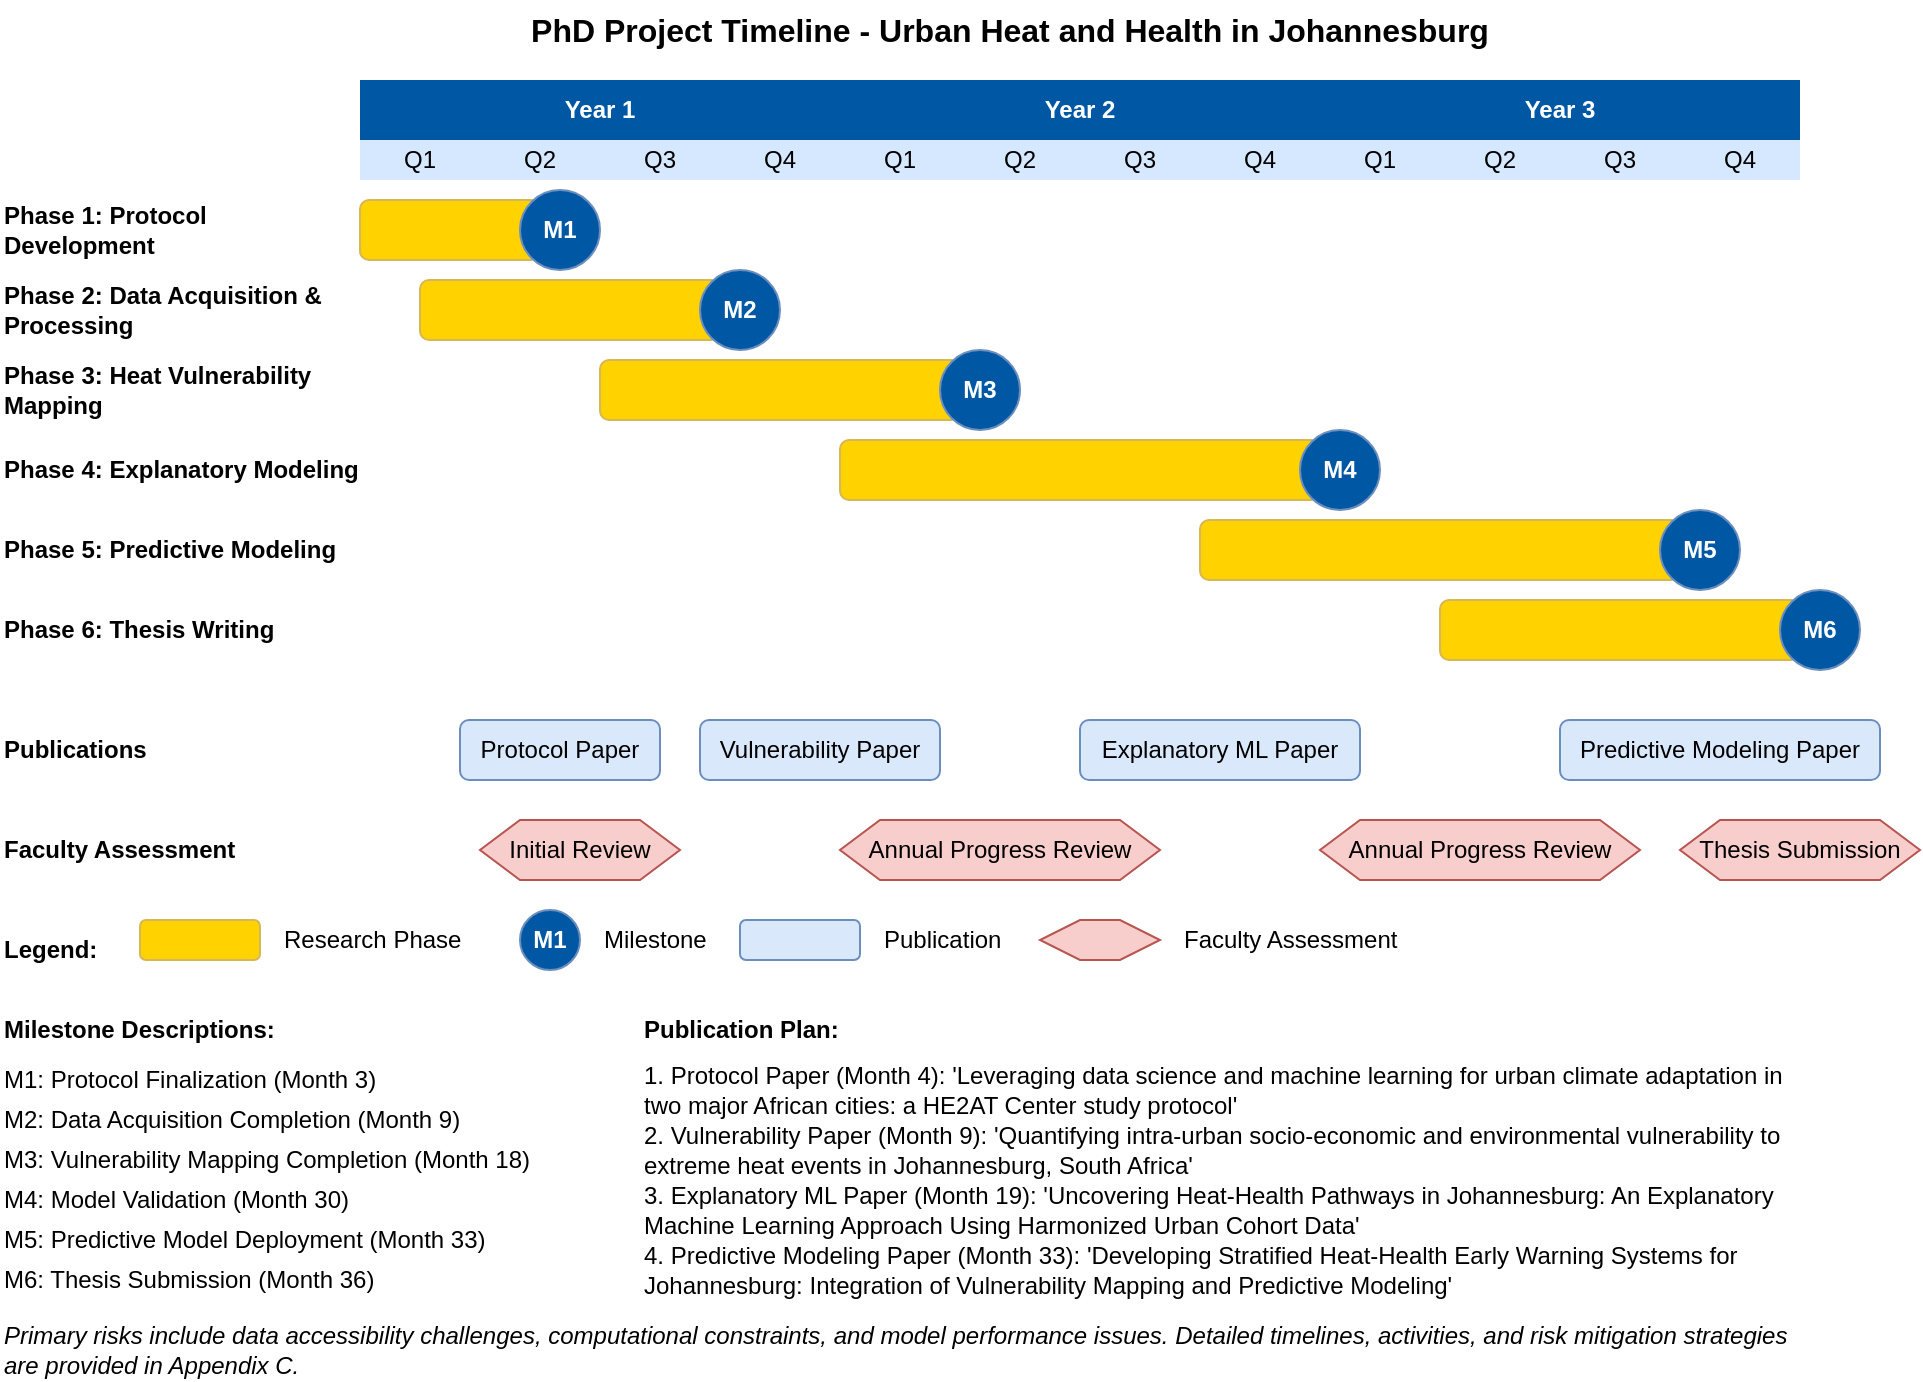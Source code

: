 <mxfile version="26.2.14" pages="9">
  <diagram id="k11jE03SduNWbGhImdgy" name="Page-1">
    <mxGraphModel dx="1676" dy="849" grid="1" gridSize="10" guides="1" tooltips="1" connect="1" arrows="1" fold="1" page="1" pageScale="1" pageWidth="850" pageHeight="1100" math="0" shadow="0">
      <root>
        <mxCell id="0" />
        <mxCell id="1" parent="0" />
        <mxCell id="2" value="PhD Project Timeline - Urban Heat and Health in Johannesburg" style="text;html=1;strokeColor=none;fillColor=none;align=center;verticalAlign=middle;whiteSpace=wrap;rounded=0;fontSize=16;fontStyle=1" parent="1" vertex="1">
          <mxGeometry x="260" y="20" width="650" height="30" as="geometry" />
        </mxCell>
        <mxCell id="3" value="Year 1" style="text;html=1;strokeColor=none;fillColor=#0057A4;align=center;verticalAlign=middle;whiteSpace=wrap;rounded=0;fontColor=#FFFFFF;fontStyle=1" parent="1" vertex="1">
          <mxGeometry x="260" y="60" width="240" height="30" as="geometry" />
        </mxCell>
        <mxCell id="4" value="Year 2" style="text;html=1;strokeColor=none;fillColor=#0057A4;align=center;verticalAlign=middle;whiteSpace=wrap;rounded=0;fontColor=#FFFFFF;fontStyle=1" parent="1" vertex="1">
          <mxGeometry x="500" y="60" width="240" height="30" as="geometry" />
        </mxCell>
        <mxCell id="5" value="Year 3" style="text;html=1;strokeColor=none;fillColor=#0057A4;align=center;verticalAlign=middle;whiteSpace=wrap;rounded=0;fontColor=#FFFFFF;fontStyle=1" parent="1" vertex="1">
          <mxGeometry x="740" y="60" width="240" height="30" as="geometry" />
        </mxCell>
        <mxCell id="6" value="Q1" style="text;html=1;strokeColor=none;fillColor=#D6E8FF;align=center;verticalAlign=middle;whiteSpace=wrap;rounded=0;" parent="1" vertex="1">
          <mxGeometry x="260" y="90" width="60" height="20" as="geometry" />
        </mxCell>
        <mxCell id="7" value="Q2" style="text;html=1;strokeColor=none;fillColor=#D6E8FF;align=center;verticalAlign=middle;whiteSpace=wrap;rounded=0;" parent="1" vertex="1">
          <mxGeometry x="320" y="90" width="60" height="20" as="geometry" />
        </mxCell>
        <mxCell id="8" value="Q3" style="text;html=1;strokeColor=none;fillColor=#D6E8FF;align=center;verticalAlign=middle;whiteSpace=wrap;rounded=0;" parent="1" vertex="1">
          <mxGeometry x="380" y="90" width="60" height="20" as="geometry" />
        </mxCell>
        <mxCell id="9" value="Q4" style="text;html=1;strokeColor=none;fillColor=#D6E8FF;align=center;verticalAlign=middle;whiteSpace=wrap;rounded=0;" parent="1" vertex="1">
          <mxGeometry x="440" y="90" width="60" height="20" as="geometry" />
        </mxCell>
        <mxCell id="10" value="Q1" style="text;html=1;strokeColor=none;fillColor=#D6E8FF;align=center;verticalAlign=middle;whiteSpace=wrap;rounded=0;" parent="1" vertex="1">
          <mxGeometry x="500" y="90" width="60" height="20" as="geometry" />
        </mxCell>
        <mxCell id="11" value="Q2" style="text;html=1;strokeColor=none;fillColor=#D6E8FF;align=center;verticalAlign=middle;whiteSpace=wrap;rounded=0;" parent="1" vertex="1">
          <mxGeometry x="560" y="90" width="60" height="20" as="geometry" />
        </mxCell>
        <mxCell id="12" value="Q3" style="text;html=1;strokeColor=none;fillColor=#D6E8FF;align=center;verticalAlign=middle;whiteSpace=wrap;rounded=0;" parent="1" vertex="1">
          <mxGeometry x="620" y="90" width="60" height="20" as="geometry" />
        </mxCell>
        <mxCell id="13" value="Q4" style="text;html=1;strokeColor=none;fillColor=#D6E8FF;align=center;verticalAlign=middle;whiteSpace=wrap;rounded=0;" parent="1" vertex="1">
          <mxGeometry x="680" y="90" width="60" height="20" as="geometry" />
        </mxCell>
        <mxCell id="14" value="Q1" style="text;html=1;strokeColor=none;fillColor=#D6E8FF;align=center;verticalAlign=middle;whiteSpace=wrap;rounded=0;" parent="1" vertex="1">
          <mxGeometry x="740" y="90" width="60" height="20" as="geometry" />
        </mxCell>
        <mxCell id="15" value="Q2" style="text;html=1;strokeColor=none;fillColor=#D6E8FF;align=center;verticalAlign=middle;whiteSpace=wrap;rounded=0;" parent="1" vertex="1">
          <mxGeometry x="800" y="90" width="60" height="20" as="geometry" />
        </mxCell>
        <mxCell id="16" value="Q3" style="text;html=1;strokeColor=none;fillColor=#D6E8FF;align=center;verticalAlign=middle;whiteSpace=wrap;rounded=0;" parent="1" vertex="1">
          <mxGeometry x="860" y="90" width="60" height="20" as="geometry" />
        </mxCell>
        <mxCell id="17" value="Q4" style="text;html=1;strokeColor=none;fillColor=#D6E8FF;align=center;verticalAlign=middle;whiteSpace=wrap;rounded=0;" parent="1" vertex="1">
          <mxGeometry x="920" y="90" width="60" height="20" as="geometry" />
        </mxCell>
        <mxCell id="18" value="Phase 1: Protocol Development" style="text;html=1;strokeColor=none;fillColor=none;align=left;verticalAlign=middle;whiteSpace=wrap;rounded=0;fontStyle=1" parent="1" vertex="1">
          <mxGeometry x="80" y="120" width="180" height="30" as="geometry" />
        </mxCell>
        <mxCell id="19" value="Phase 2: Data Acquisition &amp; Processing" style="text;html=1;strokeColor=none;fillColor=none;align=left;verticalAlign=middle;whiteSpace=wrap;rounded=0;fontStyle=1" parent="1" vertex="1">
          <mxGeometry x="80" y="160" width="180" height="30" as="geometry" />
        </mxCell>
        <mxCell id="20" value="Phase 3: Heat Vulnerability Mapping" style="text;html=1;strokeColor=none;fillColor=none;align=left;verticalAlign=middle;whiteSpace=wrap;rounded=0;fontStyle=1" parent="1" vertex="1">
          <mxGeometry x="80" y="200" width="180" height="30" as="geometry" />
        </mxCell>
        <mxCell id="21" value="Phase 4: Explanatory Modeling" style="text;html=1;strokeColor=none;fillColor=none;align=left;verticalAlign=middle;whiteSpace=wrap;rounded=0;fontStyle=1" parent="1" vertex="1">
          <mxGeometry x="80" y="240" width="180" height="30" as="geometry" />
        </mxCell>
        <mxCell id="22" value="Phase 5: Predictive Modeling" style="text;html=1;strokeColor=none;fillColor=none;align=left;verticalAlign=middle;whiteSpace=wrap;rounded=0;fontStyle=1" parent="1" vertex="1">
          <mxGeometry x="80" y="280" width="180" height="30" as="geometry" />
        </mxCell>
        <mxCell id="23" value="Phase 6: Thesis Writing" style="text;html=1;strokeColor=none;fillColor=none;align=left;verticalAlign=middle;whiteSpace=wrap;rounded=0;fontStyle=1" parent="1" vertex="1">
          <mxGeometry x="80" y="320" width="180" height="30" as="geometry" />
        </mxCell>
        <mxCell id="24" value="" style="rounded=1;whiteSpace=wrap;html=1;fillColor=#FFD200;strokeColor=#d6b656;" parent="1" vertex="1">
          <mxGeometry x="260" y="120" width="90" height="30" as="geometry" />
        </mxCell>
        <mxCell id="25" value="" style="rounded=1;whiteSpace=wrap;html=1;fillColor=#FFD200;strokeColor=#d6b656;" parent="1" vertex="1">
          <mxGeometry x="290" y="160" width="150" height="30" as="geometry" />
        </mxCell>
        <mxCell id="26" value="" style="rounded=1;whiteSpace=wrap;html=1;fillColor=#FFD200;strokeColor=#d6b656;" parent="1" vertex="1">
          <mxGeometry x="380" y="200" width="180" height="30" as="geometry" />
        </mxCell>
        <mxCell id="27" value="" style="rounded=1;whiteSpace=wrap;html=1;fillColor=#FFD200;strokeColor=#d6b656;" parent="1" vertex="1">
          <mxGeometry x="500" y="240" width="240" height="30" as="geometry" />
        </mxCell>
        <mxCell id="28" value="" style="rounded=1;whiteSpace=wrap;html=1;fillColor=#FFD200;strokeColor=#d6b656;" parent="1" vertex="1">
          <mxGeometry x="680" y="280" width="240" height="30" as="geometry" />
        </mxCell>
        <mxCell id="29" value="" style="rounded=1;whiteSpace=wrap;html=1;fillColor=#FFD200;strokeColor=#d6b656;" parent="1" vertex="1">
          <mxGeometry x="800" y="320" width="180" height="30" as="geometry" />
        </mxCell>
        <mxCell id="30" value="M1" style="ellipse;whiteSpace=wrap;html=1;aspect=fixed;fillColor=#0057A4;strokeColor=#6c8ebf;fontColor=#FFFFFF;fontStyle=1" parent="1" vertex="1">
          <mxGeometry x="340" y="115" width="40" height="40" as="geometry" />
        </mxCell>
        <mxCell id="31" value="M2" style="ellipse;whiteSpace=wrap;html=1;aspect=fixed;fillColor=#0057A4;strokeColor=#6c8ebf;fontColor=#FFFFFF;fontStyle=1" parent="1" vertex="1">
          <mxGeometry x="430" y="155" width="40" height="40" as="geometry" />
        </mxCell>
        <mxCell id="32" value="M3" style="ellipse;whiteSpace=wrap;html=1;aspect=fixed;fillColor=#0057A4;strokeColor=#6c8ebf;fontColor=#FFFFFF;fontStyle=1" parent="1" vertex="1">
          <mxGeometry x="550" y="195" width="40" height="40" as="geometry" />
        </mxCell>
        <mxCell id="33" value="M4" style="ellipse;whiteSpace=wrap;html=1;aspect=fixed;fillColor=#0057A4;strokeColor=#6c8ebf;fontColor=#FFFFFF;fontStyle=1" parent="1" vertex="1">
          <mxGeometry x="730" y="235" width="40" height="40" as="geometry" />
        </mxCell>
        <mxCell id="34" value="M5" style="ellipse;whiteSpace=wrap;html=1;aspect=fixed;fillColor=#0057A4;strokeColor=#6c8ebf;fontColor=#FFFFFF;fontStyle=1" parent="1" vertex="1">
          <mxGeometry x="910" y="275" width="40" height="40" as="geometry" />
        </mxCell>
        <mxCell id="35" value="M6" style="ellipse;whiteSpace=wrap;html=1;aspect=fixed;fillColor=#0057A4;strokeColor=#6c8ebf;fontColor=#FFFFFF;fontStyle=1" parent="1" vertex="1">
          <mxGeometry x="970" y="315" width="40" height="40" as="geometry" />
        </mxCell>
        <mxCell id="36" value="Publications" style="text;html=1;strokeColor=none;fillColor=none;align=left;verticalAlign=middle;whiteSpace=wrap;rounded=0;fontStyle=1" parent="1" vertex="1">
          <mxGeometry x="80" y="380" width="180" height="30" as="geometry" />
        </mxCell>
        <mxCell id="37" value="Protocol Paper" style="rounded=1;whiteSpace=wrap;html=1;fillColor=#dae8fc;strokeColor=#6c8ebf;" parent="1" vertex="1">
          <mxGeometry x="310" y="380" width="100" height="30" as="geometry" />
        </mxCell>
        <mxCell id="38" value="Vulnerability Paper" style="rounded=1;whiteSpace=wrap;html=1;fillColor=#dae8fc;strokeColor=#6c8ebf;" parent="1" vertex="1">
          <mxGeometry x="430" y="380" width="120" height="30" as="geometry" />
        </mxCell>
        <mxCell id="39" value="Explanatory ML Paper" style="rounded=1;whiteSpace=wrap;html=1;fillColor=#dae8fc;strokeColor=#6c8ebf;" parent="1" vertex="1">
          <mxGeometry x="620" y="380" width="140" height="30" as="geometry" />
        </mxCell>
        <mxCell id="40" value="Predictive Modeling Paper" style="rounded=1;whiteSpace=wrap;html=1;fillColor=#dae8fc;strokeColor=#6c8ebf;" parent="1" vertex="1">
          <mxGeometry x="860" y="380" width="160" height="30" as="geometry" />
        </mxCell>
        <mxCell id="41" value="Faculty Assessment" style="text;html=1;strokeColor=none;fillColor=none;align=left;verticalAlign=middle;whiteSpace=wrap;rounded=0;fontStyle=1" parent="1" vertex="1">
          <mxGeometry x="80" y="430" width="180" height="30" as="geometry" />
        </mxCell>
        <mxCell id="42" value="Initial Review" style="shape=hexagon;perimeter=hexagonPerimeter2;whiteSpace=wrap;html=1;fixedSize=1;fillColor=#f8cecc;strokeColor=#b85450;" parent="1" vertex="1">
          <mxGeometry x="320" y="430" width="100" height="30" as="geometry" />
        </mxCell>
        <mxCell id="43" value="Annual Progress Review" style="shape=hexagon;perimeter=hexagonPerimeter2;whiteSpace=wrap;html=1;fixedSize=1;fillColor=#f8cecc;strokeColor=#b85450;" parent="1" vertex="1">
          <mxGeometry x="500" y="430" width="160" height="30" as="geometry" />
        </mxCell>
        <mxCell id="44" value="Annual Progress Review" style="shape=hexagon;perimeter=hexagonPerimeter2;whiteSpace=wrap;html=1;fixedSize=1;fillColor=#f8cecc;strokeColor=#b85450;" parent="1" vertex="1">
          <mxGeometry x="740" y="430" width="160" height="30" as="geometry" />
        </mxCell>
        <mxCell id="45" value="Thesis Submission" style="shape=hexagon;perimeter=hexagonPerimeter2;whiteSpace=wrap;html=1;fixedSize=1;fillColor=#f8cecc;strokeColor=#b85450;" parent="1" vertex="1">
          <mxGeometry x="920" y="430" width="120" height="30" as="geometry" />
        </mxCell>
        <mxCell id="46" value="Legend:" style="text;html=1;strokeColor=none;fillColor=none;align=left;verticalAlign=middle;whiteSpace=wrap;rounded=0;fontStyle=1" parent="1" vertex="1">
          <mxGeometry x="80" y="480" width="60" height="30" as="geometry" />
        </mxCell>
        <mxCell id="47" value="" style="rounded=1;whiteSpace=wrap;html=1;fillColor=#FFD200;strokeColor=#d6b656;" parent="1" vertex="1">
          <mxGeometry x="150" y="480" width="60" height="20" as="geometry" />
        </mxCell>
        <mxCell id="48" value="Research Phase" style="text;html=1;strokeColor=none;fillColor=none;align=left;verticalAlign=middle;whiteSpace=wrap;rounded=0;" parent="1" vertex="1">
          <mxGeometry x="220" y="475" width="100" height="30" as="geometry" />
        </mxCell>
        <mxCell id="49" value="M1" style="ellipse;whiteSpace=wrap;html=1;aspect=fixed;fillColor=#0057A4;strokeColor=#6c8ebf;fontColor=#FFFFFF;fontStyle=1" parent="1" vertex="1">
          <mxGeometry x="340" y="475" width="30" height="30" as="geometry" />
        </mxCell>
        <mxCell id="50" value="Milestone" style="text;html=1;strokeColor=none;fillColor=none;align=left;verticalAlign=middle;whiteSpace=wrap;rounded=0;" parent="1" vertex="1">
          <mxGeometry x="380" y="475" width="60" height="30" as="geometry" />
        </mxCell>
        <mxCell id="51" value="" style="rounded=1;whiteSpace=wrap;html=1;fillColor=#dae8fc;strokeColor=#6c8ebf;" parent="1" vertex="1">
          <mxGeometry x="450" y="480" width="60" height="20" as="geometry" />
        </mxCell>
        <mxCell id="52" value="Publication" style="text;html=1;strokeColor=none;fillColor=none;align=left;verticalAlign=middle;whiteSpace=wrap;rounded=0;" parent="1" vertex="1">
          <mxGeometry x="520" y="475" width="70" height="30" as="geometry" />
        </mxCell>
        <mxCell id="53" value="" style="shape=hexagon;perimeter=hexagonPerimeter2;whiteSpace=wrap;html=1;fixedSize=1;fillColor=#f8cecc;strokeColor=#b85450;" parent="1" vertex="1">
          <mxGeometry x="600" y="480" width="60" height="20" as="geometry" />
        </mxCell>
        <mxCell id="54" value="Faculty Assessment" style="text;html=1;strokeColor=none;fillColor=none;align=left;verticalAlign=middle;whiteSpace=wrap;rounded=0;" parent="1" vertex="1">
          <mxGeometry x="670" y="475" width="120" height="30" as="geometry" />
        </mxCell>
        <mxCell id="55" value="Milestone Descriptions:" style="text;html=1;strokeColor=none;fillColor=none;align=left;verticalAlign=middle;whiteSpace=wrap;rounded=0;fontStyle=1" parent="1" vertex="1">
          <mxGeometry x="80" y="520" width="180" height="30" as="geometry" />
        </mxCell>
        <mxCell id="56" value="M1: Protocol Finalization (Month 3)" style="text;html=1;strokeColor=none;fillColor=none;align=left;verticalAlign=middle;whiteSpace=wrap;rounded=0;" parent="1" vertex="1">
          <mxGeometry x="80" y="550" width="240" height="20" as="geometry" />
        </mxCell>
        <mxCell id="57" value="M2: Data Acquisition Completion (Month 9)" style="text;html=1;strokeColor=none;fillColor=none;align=left;verticalAlign=middle;whiteSpace=wrap;rounded=0;" parent="1" vertex="1">
          <mxGeometry x="80" y="570" width="240" height="20" as="geometry" />
        </mxCell>
        <mxCell id="58" value="M3: Vulnerability Mapping Completion (Month 18)" style="text;html=1;strokeColor=none;fillColor=none;align=left;verticalAlign=middle;whiteSpace=wrap;rounded=0;" parent="1" vertex="1">
          <mxGeometry x="80" y="590" width="280" height="20" as="geometry" />
        </mxCell>
        <mxCell id="59" value="M4: Model Validation (Month 30)" style="text;html=1;strokeColor=none;fillColor=none;align=left;verticalAlign=middle;whiteSpace=wrap;rounded=0;" parent="1" vertex="1">
          <mxGeometry x="80" y="610" width="240" height="20" as="geometry" />
        </mxCell>
        <mxCell id="60" value="M5: Predictive Model Deployment (Month 33)" style="text;html=1;strokeColor=none;fillColor=none;align=left;verticalAlign=middle;whiteSpace=wrap;rounded=0;" parent="1" vertex="1">
          <mxGeometry x="80" y="630" width="280" height="20" as="geometry" />
        </mxCell>
        <mxCell id="61" value="M6: Thesis Submission (Month 36)" style="text;html=1;strokeColor=none;fillColor=none;align=left;verticalAlign=middle;whiteSpace=wrap;rounded=0;" parent="1" vertex="1">
          <mxGeometry x="80" y="650" width="240" height="20" as="geometry" />
        </mxCell>
        <mxCell id="62" value="Publication Plan:" style="text;html=1;strokeColor=none;fillColor=none;align=left;verticalAlign=middle;whiteSpace=wrap;rounded=0;fontStyle=1" parent="1" vertex="1">
          <mxGeometry x="400" y="520" width="180" height="30" as="geometry" />
        </mxCell>
        <mxCell id="63" value="1. Protocol Paper (Month 4): &#39;Leveraging data science and machine learning for urban climate adaptation in two major African cities: a HE2AT Center study protocol&#39;" style="text;html=1;strokeColor=none;fillColor=none;align=left;verticalAlign=middle;whiteSpace=wrap;rounded=0;" parent="1" vertex="1">
          <mxGeometry x="400" y="550" width="580" height="30" as="geometry" />
        </mxCell>
        <mxCell id="64" value="2. Vulnerability Paper (Month 9): &#39;Quantifying intra-urban socio-economic and environmental vulnerability to extreme heat events in Johannesburg, South Africa&#39;" style="text;html=1;strokeColor=none;fillColor=none;align=left;verticalAlign=middle;whiteSpace=wrap;rounded=0;" parent="1" vertex="1">
          <mxGeometry x="400" y="580" width="580" height="30" as="geometry" />
        </mxCell>
        <mxCell id="65" value="3. Explanatory ML Paper (Month 19): &#39;Uncovering Heat-Health Pathways in Johannesburg: An Explanatory Machine Learning Approach Using Harmonized Urban Cohort Data&#39;" style="text;html=1;strokeColor=none;fillColor=none;align=left;verticalAlign=middle;whiteSpace=wrap;rounded=0;" parent="1" vertex="1">
          <mxGeometry x="400" y="610" width="580" height="30" as="geometry" />
        </mxCell>
        <mxCell id="66" value="4. Predictive Modeling Paper (Month 33): &#39;Developing Stratified Heat-Health Early Warning Systems for Johannesburg: Integration of Vulnerability Mapping and Predictive Modeling&#39;" style="text;html=1;strokeColor=none;fillColor=none;align=left;verticalAlign=middle;whiteSpace=wrap;rounded=0;" parent="1" vertex="1">
          <mxGeometry x="400" y="640" width="580" height="30" as="geometry" />
        </mxCell>
        <mxCell id="67" value="Primary risks include data accessibility challenges, computational constraints, and model performance issues. Detailed timelines, activities, and risk mitigation strategies are provided in Appendix C." style="text;html=1;strokeColor=none;fillColor=none;align=left;verticalAlign=middle;whiteSpace=wrap;rounded=0;fontStyle=2" parent="1" vertex="1">
          <mxGeometry x="80" y="680" width="900" height="30" as="geometry" />
        </mxCell>
      </root>
    </mxGraphModel>
  </diagram>
  <diagram name="Page-2" id="tb6y9rQmOqUfojQGwwka">
    <mxGraphModel dx="702" dy="749" grid="1" gridSize="10" guides="1" tooltips="1" connect="1" arrows="1" fold="1" page="1" pageScale="1" pageWidth="827" pageHeight="1169" math="0" shadow="0">
      <root>
        <mxCell id="0" />
        <mxCell id="1" parent="0" />
        <mxCell id="h4wn7cuC0amw1rr8jjnN-1" value="Conceptual Framework: Urban Heat Vulnerability in Johannesburg" style="text;fontSize=18;fontStyle=1;align=center;fontColor=#006666;" parent="1" vertex="1">
          <mxGeometry x="230" y="20" width="700" height="30" as="geometry" />
        </mxCell>
        <mxCell id="h4wn7cuC0amw1rr8jjnN-2" value="HISTORICAL CONTEXT: APARTHEID LEGACY" style="shape=process;whiteSpace=wrap;html=1;backgroundOutline=1;fillColor=#f5f5f5;strokeColor=#666666;fontColor=#333333;fontSize=12;fontStyle=1;" parent="1" vertex="1">
          <mxGeometry x="230" y="60" width="700" height="30" as="geometry" />
        </mxCell>
        <mxCell id="h4wn7cuC0amw1rr8jjnN-3" value="EXPOSURE" style="rounded=1;whiteSpace=wrap;html=1;fillColor=#f8cecc;strokeColor=#b85450;fontSize=14;fontStyle=1;" parent="1" vertex="1">
          <mxGeometry x="190" y="130" width="220" height="60" as="geometry" />
        </mxCell>
        <mxCell id="h4wn7cuC0amw1rr8jjnN-4" value="SENSITIVITY" style="rounded=1;whiteSpace=wrap;html=1;fillColor=#fff2cc;strokeColor=#d6b656;fontSize=14;fontStyle=1;" parent="1" vertex="1">
          <mxGeometry x="470" y="130" width="220" height="60" as="geometry" />
        </mxCell>
        <mxCell id="h4wn7cuC0amw1rr8jjnN-5" value="ADAPTIVE CAPACITY" style="rounded=1;whiteSpace=wrap;html=1;fillColor=#d5e8d4;strokeColor=#82b366;fontSize=14;fontStyle=1;" parent="1" vertex="1">
          <mxGeometry x="750" y="130" width="220" height="60" as="geometry" />
        </mxCell>
        <mxCell id="h4wn7cuC0amw1rr8jjnN-6" value="• Urban Heat Islands&#xa;• Surface Temperature&#xa;• Land Cover/Land Use&#xa;• Vegetation Density&#xa;• Building Density" style="text;strokeColor=none;fillColor=none;align=left;verticalAlign=middle;whiteSpace=wrap;rounded=0;fontSize=12;" parent="1" vertex="1">
          <mxGeometry x="190" y="200" width="220" height="80" as="geometry" />
        </mxCell>
        <mxCell id="h4wn7cuC0amw1rr8jjnN-7" value="• Age Demographics&#xa;• Pre-existing Health Conditions&#xa;• Comorbidities (HIV, TB)&#xa;• Inflammatory Markers&#xa;• Renal Function" style="text;strokeColor=none;fillColor=none;align=left;verticalAlign=middle;whiteSpace=wrap;rounded=0;fontSize=12;" parent="1" vertex="1">
          <mxGeometry x="470" y="200" width="220" height="80" as="geometry" />
        </mxCell>
        <mxCell id="h4wn7cuC0amw1rr8jjnN-8" value="• Air Conditioning Access&#xa;• Housing Quality&#xa;• Public Cooling Access&#xa;• Green Space Proximity&#xa;• Healthcare Access" style="text;strokeColor=none;fillColor=none;align=left;verticalAlign=middle;whiteSpace=wrap;rounded=0;fontSize=12;" parent="1" vertex="1">
          <mxGeometry x="750" y="200" width="220" height="80" as="geometry" />
        </mxCell>
        <mxCell id="h4wn7cuC0amw1rr8jjnN-9" value="INFRASTRUCTURAL JUSTICE FRAMING" style="ellipse;whiteSpace=wrap;html=1;fillColor=#e1d5e7;strokeColor=#9673a6;fontSize=14;fontStyle=1;" parent="1" vertex="1">
          <mxGeometry x="455" y="290" width="250" height="80" as="geometry" />
        </mxCell>
        <mxCell id="h4wn7cuC0amw1rr8jjnN-10" value="• Unequal access to protective infrastructure&#xa;• Spatial patterns of heat vulnerability&#xa;• Socio-economic exclusion patterns" style="text;strokeColor=none;fillColor=none;align=center;verticalAlign=middle;whiteSpace=wrap;rounded=0;fontSize=12;" parent="1" vertex="1">
          <mxGeometry x="455" y="380" width="250" height="60" as="geometry" />
        </mxCell>
        <mxCell id="h4wn7cuC0amw1rr8jjnN-11" value="ANALYTICAL APPROACH" style="shape=hexagon;perimeter=hexagonPerimeter2;whiteSpace=wrap;html=1;fillColor=#dae8fc;strokeColor=#6c8ebf;fontSize=14;fontStyle=1;" parent="1" vertex="1">
          <mxGeometry x="230" y="450" width="700" height="60" as="geometry" />
        </mxCell>
        <mxCell id="h4wn7cuC0amw1rr8jjnN-12" value="• Geographically Weighted Principal Component Analysis (GW-PCA)&#xa;• Causal Machine Learning (PC Algorithm, XGBoost with SHAP)&#xa;• LASSO Regression for Predictive Modeling&#xa;• Spatio-temporal modeling with DLNM" style="text;strokeColor=none;fillColor=none;align=center;verticalAlign=middle;whiteSpace=wrap;rounded=0;fontSize=12;" parent="1" vertex="1">
          <mxGeometry x="230" y="520" width="700" height="60" as="geometry" />
        </mxCell>
        <mxCell id="h4wn7cuC0amw1rr8jjnN-13" value="HEALTH OUTCOMES" style="rounded=1;whiteSpace=wrap;html=1;fillColor=#ffe6cc;strokeColor=#d79b00;fontSize=14;fontStyle=1;" parent="1" vertex="1">
          <mxGeometry x="230" y="590" width="220" height="60" as="geometry" />
        </mxCell>
        <mxCell id="h4wn7cuC0amw1rr8jjnN-14" value="• Heat-related mortality&#xa;• Cardiovascular events&#xa;• Renal dysfunction&#xa;• Respiratory exacerbations" style="text;strokeColor=none;fillColor=none;align=left;verticalAlign=middle;whiteSpace=wrap;rounded=0;fontSize=12;" parent="1" vertex="1">
          <mxGeometry x="230" y="660" width="220" height="70" as="geometry" />
        </mxCell>
        <mxCell id="h4wn7cuC0amw1rr8jjnN-15" value="POLICY IMPLICATIONS" style="rounded=1;whiteSpace=wrap;html=1;fillColor=#b0e3e6;strokeColor=#0e8088;fontSize=14;fontStyle=1;" parent="1" vertex="1">
          <mxGeometry x="470" y="590" width="220" height="60" as="geometry" />
        </mxCell>
        <mxCell id="h4wn7cuC0amw1rr8jjnN-16" value="• Early warning systems&#xa;• Urban greening strategies&#xa;• Housing policy interventions&#xa;• Healthcare resource allocation" style="text;strokeColor=none;fillColor=none;align=left;verticalAlign=middle;whiteSpace=wrap;rounded=0;fontSize=12;" parent="1" vertex="1">
          <mxGeometry x="470" y="660" width="220" height="70" as="geometry" />
        </mxCell>
        <mxCell id="h4wn7cuC0amw1rr8jjnN-17" value="CLIMATE CHANGE CONTEXT" style="rounded=1;whiteSpace=wrap;html=1;fillColor=#f8cecc;strokeColor=#b85450;fontSize=14;fontStyle=1;" parent="1" vertex="1">
          <mxGeometry x="710" y="590" width="220" height="60" as="geometry" />
        </mxCell>
        <mxCell id="h4wn7cuC0amw1rr8jjnN-18" value="• Accelerating warming trends&#xa;• Increased extreme heat events&#xa;• Urban heat island intensification&#xa;• IPCC AR6 regional projections" style="text;strokeColor=none;fillColor=none;align=left;verticalAlign=middle;whiteSpace=wrap;rounded=0;fontSize=12;" parent="1" vertex="1">
          <mxGeometry x="710" y="660" width="220" height="70" as="geometry" />
        </mxCell>
        <mxCell id="h4wn7cuC0amw1rr8jjnN-19" value="JOHANNESBURG CONTEXT" style="shape=process;whiteSpace=wrap;html=1;backgroundOutline=1;fillColor=#f5f5f5;strokeColor=#666666;fontColor=#333333;fontSize=12;fontStyle=1;" parent="1" vertex="1">
          <mxGeometry x="230" y="740" width="700" height="30" as="geometry" />
        </mxCell>
        <mxCell id="h4wn7cuC0amw1rr8jjnN-20" style="edgeStyle=orthogonalEdgeStyle;rounded=0;orthogonalLoop=1;jettySize=auto;html=1;exitX=0.25;exitY=1;exitDx=0;exitDy=0;entryX=0.5;entryY=0;entryDx=0;entryDy=0;" parent="1" source="h4wn7cuC0amw1rr8jjnN-2" target="h4wn7cuC0amw1rr8jjnN-3" edge="1">
          <mxGeometry relative="1" as="geometry" />
        </mxCell>
        <mxCell id="h4wn7cuC0amw1rr8jjnN-21" style="edgeStyle=orthogonalEdgeStyle;rounded=0;orthogonalLoop=1;jettySize=auto;html=1;exitX=0.5;exitY=1;exitDx=0;exitDy=0;entryX=0.5;entryY=0;entryDx=0;entryDy=0;" parent="1" source="h4wn7cuC0amw1rr8jjnN-2" target="h4wn7cuC0amw1rr8jjnN-4" edge="1">
          <mxGeometry relative="1" as="geometry" />
        </mxCell>
        <mxCell id="h4wn7cuC0amw1rr8jjnN-22" style="edgeStyle=orthogonalEdgeStyle;rounded=0;orthogonalLoop=1;jettySize=auto;html=1;exitX=0.75;exitY=1;exitDx=0;exitDy=0;entryX=0.5;entryY=0;entryDx=0;entryDy=0;" parent="1" source="h4wn7cuC0amw1rr8jjnN-2" target="h4wn7cuC0amw1rr8jjnN-5" edge="1">
          <mxGeometry relative="1" as="geometry" />
        </mxCell>
        <mxCell id="h4wn7cuC0amw1rr8jjnN-23" style="edgeStyle=orthogonalEdgeStyle;rounded=0;orthogonalLoop=1;jettySize=auto;html=1;exitX=0.5;exitY=1;exitDx=0;exitDy=0;entryX=0;entryY=0.5;entryDx=0;entryDy=0;" parent="1" source="h4wn7cuC0amw1rr8jjnN-6" target="h4wn7cuC0amw1rr8jjnN-9" edge="1">
          <mxGeometry relative="1" as="geometry">
            <Array as="points">
              <mxPoint x="300" y="330" />
            </Array>
          </mxGeometry>
        </mxCell>
        <mxCell id="h4wn7cuC0amw1rr8jjnN-24" style="edgeStyle=orthogonalEdgeStyle;rounded=0;orthogonalLoop=1;jettySize=auto;html=1;exitX=0.5;exitY=1;exitDx=0;exitDy=0;entryX=0.5;entryY=0;entryDx=0;entryDy=0;" parent="1" source="h4wn7cuC0amw1rr8jjnN-7" target="h4wn7cuC0amw1rr8jjnN-9" edge="1">
          <mxGeometry relative="1" as="geometry" />
        </mxCell>
        <mxCell id="h4wn7cuC0amw1rr8jjnN-25" style="edgeStyle=orthogonalEdgeStyle;rounded=0;orthogonalLoop=1;jettySize=auto;html=1;exitX=0.5;exitY=1;exitDx=0;exitDy=0;entryX=1;entryY=0.5;entryDx=0;entryDy=0;" parent="1" source="h4wn7cuC0amw1rr8jjnN-8" target="h4wn7cuC0amw1rr8jjnN-9" edge="1">
          <mxGeometry relative="1" as="geometry">
            <Array as="points">
              <mxPoint x="860" y="330" />
            </Array>
          </mxGeometry>
        </mxCell>
        <mxCell id="h4wn7cuC0amw1rr8jjnN-26" style="edgeStyle=orthogonalEdgeStyle;rounded=0;orthogonalLoop=1;jettySize=auto;html=1;exitX=0.5;exitY=1;exitDx=0;exitDy=0;entryX=0.5;entryY=0;entryDx=0;entryDy=0;" parent="1" source="h4wn7cuC0amw1rr8jjnN-10" target="h4wn7cuC0amw1rr8jjnN-11" edge="1">
          <mxGeometry relative="1" as="geometry" />
        </mxCell>
        <mxCell id="h4wn7cuC0amw1rr8jjnN-27" style="edgeStyle=orthogonalEdgeStyle;rounded=0;orthogonalLoop=1;jettySize=auto;html=1;exitX=0.155;exitY=1;exitDx=0;exitDy=0;entryX=0.5;entryY=0;entryDx=0;entryDy=0;exitPerimeter=0;" parent="1" source="h4wn7cuC0amw1rr8jjnN-12" target="h4wn7cuC0amw1rr8jjnN-13" edge="1">
          <mxGeometry relative="1" as="geometry" />
        </mxCell>
        <mxCell id="h4wn7cuC0amw1rr8jjnN-28" style="edgeStyle=orthogonalEdgeStyle;rounded=0;orthogonalLoop=1;jettySize=auto;html=1;exitX=0.5;exitY=1;exitDx=0;exitDy=0;entryX=0.5;entryY=0;entryDx=0;entryDy=0;" parent="1" source="h4wn7cuC0amw1rr8jjnN-12" target="h4wn7cuC0amw1rr8jjnN-15" edge="1">
          <mxGeometry relative="1" as="geometry" />
        </mxCell>
        <mxCell id="h4wn7cuC0amw1rr8jjnN-29" style="edgeStyle=orthogonalEdgeStyle;rounded=0;orthogonalLoop=1;jettySize=auto;html=1;exitX=0.845;exitY=1;exitDx=0;exitDy=0;entryX=0.5;entryY=0;entryDx=0;entryDy=0;exitPerimeter=0;" parent="1" source="h4wn7cuC0amw1rr8jjnN-12" target="h4wn7cuC0amw1rr8jjnN-17" edge="1">
          <mxGeometry relative="1" as="geometry" />
        </mxCell>
        <mxCell id="h4wn7cuC0amw1rr8jjnN-30" style="edgeStyle=orthogonalEdgeStyle;rounded=0;orthogonalLoop=1;jettySize=auto;html=1;exitX=0.5;exitY=1;exitDx=0;exitDy=0;entryX=0.143;entryY=0;entryDx=0;entryDy=0;entryPerimeter=0;" parent="1" source="h4wn7cuC0amw1rr8jjnN-14" target="h4wn7cuC0amw1rr8jjnN-19" edge="1">
          <mxGeometry relative="1" as="geometry" />
        </mxCell>
        <mxCell id="h4wn7cuC0amw1rr8jjnN-31" style="edgeStyle=orthogonalEdgeStyle;rounded=0;orthogonalLoop=1;jettySize=auto;html=1;exitX=0.5;exitY=1;exitDx=0;exitDy=0;entryX=0.5;entryY=0;entryDx=0;entryDy=0;" parent="1" source="h4wn7cuC0amw1rr8jjnN-16" target="h4wn7cuC0amw1rr8jjnN-19" edge="1">
          <mxGeometry relative="1" as="geometry" />
        </mxCell>
        <mxCell id="h4wn7cuC0amw1rr8jjnN-32" style="edgeStyle=orthogonalEdgeStyle;rounded=0;orthogonalLoop=1;jettySize=auto;html=1;exitX=0.5;exitY=1;exitDx=0;exitDy=0;entryX=0.857;entryY=0;entryDx=0;entryDy=0;entryPerimeter=0;" parent="1" source="h4wn7cuC0amw1rr8jjnN-18" target="h4wn7cuC0amw1rr8jjnN-19" edge="1">
          <mxGeometry relative="1" as="geometry" />
        </mxCell>
      </root>
    </mxGraphModel>
  </diagram>
  <diagram name="Page-3" id="Ugwfwk_nAEpGmMGNO6B4">
    <mxGraphModel dx="1529" dy="749" grid="1" gridSize="10" guides="1" tooltips="1" connect="1" arrows="1" fold="1" page="1" pageScale="1" pageWidth="827" pageHeight="1169" math="0" shadow="0">
      <root>
        <mxCell id="0" />
        <mxCell id="1" parent="0" />
        <mxCell id="vfWaW2UHl3x4KkC4JvXO-1" value="Conceptual Framework: Urban Heat Vulnerability Analysis" style="text;fontSize=18;fontStyle=1;align=center;fontColor=#006666;" parent="1" vertex="1">
          <mxGeometry x="230" y="20" width="700" height="30" as="geometry" />
        </mxCell>
        <mxCell id="vfWaW2UHl3x4KkC4JvXO-2" value="HISTORICAL CONTEXT: URBAN DEVELOPMENT PATTERNS" style="shape=process;whiteSpace=wrap;html=1;backgroundOutline=1;fillColor=#f5f5f5;strokeColor=#666666;fontColor=#333333;fontSize=12;fontStyle=1;" parent="1" vertex="1">
          <mxGeometry x="230" y="60" width="700" height="30" as="geometry" />
        </mxCell>
        <mxCell id="vfWaW2UHl3x4KkC4JvXO-3" value="EXPOSURE" style="rounded=1;whiteSpace=wrap;html=1;fillColor=#f8cecc;strokeColor=#b85450;fontSize=14;fontStyle=1;" parent="1" vertex="1">
          <mxGeometry x="190" y="130" width="220" height="60" as="geometry" />
        </mxCell>
        <mxCell id="vfWaW2UHl3x4KkC4JvXO-4" value="SENSITIVITY" style="rounded=1;whiteSpace=wrap;html=1;fillColor=#fff2cc;strokeColor=#d6b656;fontSize=14;fontStyle=1;" parent="1" vertex="1">
          <mxGeometry x="470" y="130" width="220" height="60" as="geometry" />
        </mxCell>
        <mxCell id="vfWaW2UHl3x4KkC4JvXO-5" value="ADAPTIVE CAPACITY" style="rounded=1;whiteSpace=wrap;html=1;fillColor=#d5e8d4;strokeColor=#82b366;fontSize=14;fontStyle=1;" parent="1" vertex="1">
          <mxGeometry x="750" y="130" width="220" height="60" as="geometry" />
        </mxCell>
        <mxCell id="vfWaW2UHl3x4KkC4JvXO-6" value="• Urban Heat Islands&#xa;• Surface Temperature&#xa;• Land Cover/Land Use&#xa;• Vegetation Density&#xa;• Building Density" style="text;strokeColor=none;fillColor=none;align=left;verticalAlign=middle;whiteSpace=wrap;rounded=0;fontSize=12;" parent="1" vertex="1">
          <mxGeometry x="190" y="200" width="220" height="80" as="geometry" />
        </mxCell>
        <mxCell id="vfWaW2UHl3x4KkC4JvXO-7" value="• Age Demographics&#xa;• Pre-existing Health Conditions&#xa;• Comorbidities (HIV, TB)&#xa;• Inflammatory Markers&#xa;• Renal Function" style="text;strokeColor=none;fillColor=none;align=left;verticalAlign=middle;whiteSpace=wrap;rounded=0;fontSize=12;" parent="1" vertex="1">
          <mxGeometry x="470" y="200" width="220" height="80" as="geometry" />
        </mxCell>
        <mxCell id="vfWaW2UHl3x4KkC4JvXO-8" value="• Air Conditioning Access&#xa;• Housing Quality&#xa;• Public Cooling Access&#xa;• Green Space Proximity&#xa;• Healthcare Access" style="text;strokeColor=none;fillColor=none;align=left;verticalAlign=middle;whiteSpace=wrap;rounded=0;fontSize=12;" parent="1" vertex="1">
          <mxGeometry x="750" y="200" width="220" height="80" as="geometry" />
        </mxCell>
        <mxCell id="vfWaW2UHl3x4KkC4JvXO-9" value="ANALYTICAL LENSES" style="shape=process;whiteSpace=wrap;html=1;backgroundOutline=1;fillColor=#f5f5f5;strokeColor=#666666;fontColor=#333333;fontSize=14;fontStyle=1;" parent="1" vertex="1">
          <mxGeometry x="230" y="290" width="700" height="40" as="geometry" />
        </mxCell>
        <mxCell id="vfWaW2UHl3x4KkC4JvXO-10" value="INFRASTRUCTURAL JUSTICE" style="ellipse;whiteSpace=wrap;html=1;fillColor=#e1d5e7;strokeColor=#9673a6;fontSize=14;fontStyle=1;" parent="1" vertex="1">
          <mxGeometry x="190" y="350" width="220" height="60" as="geometry" />
        </mxCell>
        <mxCell id="vfWaW2UHl3x4KkC4JvXO-11" value="CLIMATE RESILIENCE" style="ellipse;whiteSpace=wrap;html=1;fillColor=#dae8fc;strokeColor=#6c8ebf;fontSize=14;fontStyle=1;" parent="1" vertex="1">
          <mxGeometry x="470" y="340" width="220" height="60" as="geometry" />
        </mxCell>
        <mxCell id="vfWaW2UHl3x4KkC4JvXO-12" value="HEALTH EQUITY" style="ellipse;whiteSpace=wrap;html=1;fillColor=#fff2cc;strokeColor=#d6b656;fontSize=14;fontStyle=1;" parent="1" vertex="1">
          <mxGeometry x="750" y="340" width="220" height="60" as="geometry" />
        </mxCell>
        <mxCell id="vfWaW2UHl3x4KkC4JvXO-13" value="• Access to protective infrastructure&#xa;• Legacy of socio-spatial patterns" style="text;strokeColor=none;fillColor=none;align=center;verticalAlign=middle;whiteSpace=wrap;rounded=0;fontSize=12;" parent="1" vertex="1">
          <mxGeometry x="190" y="410" width="220" height="40" as="geometry" />
        </mxCell>
        <mxCell id="vfWaW2UHl3x4KkC4JvXO-14" value="• Adaptive capacity building&#xa;• Climate-resilient urban futures" style="text;strokeColor=none;fillColor=none;align=center;verticalAlign=middle;whiteSpace=wrap;rounded=0;fontSize=12;" parent="1" vertex="1">
          <mxGeometry x="470" y="410" width="220" height="40" as="geometry" />
        </mxCell>
        <mxCell id="vfWaW2UHl3x4KkC4JvXO-15" value="• Differential health impacts&#xa;• Vulnerable population identification" style="text;strokeColor=none;fillColor=none;align=center;verticalAlign=middle;whiteSpace=wrap;rounded=0;fontSize=12;" parent="1" vertex="1">
          <mxGeometry x="750" y="410" width="220" height="40" as="geometry" />
        </mxCell>
        <mxCell id="vfWaW2UHl3x4KkC4JvXO-16" value="ANALYTICAL APPROACH" style="shape=hexagon;perimeter=hexagonPerimeter2;whiteSpace=wrap;html=1;fillColor=#dae8fc;strokeColor=#6c8ebf;fontSize=14;fontStyle=1;" parent="1" vertex="1">
          <mxGeometry x="230" y="470" width="700" height="60" as="geometry" />
        </mxCell>
        <mxCell id="vfWaW2UHl3x4KkC4JvXO-17" value="• Geographically Weighted Principal Component Analysis (GW-PCA)&#xa;• Causal Machine Learning (PC Algorithm, XGBoost with SHAP)&#xa;• LASSO Regression for Predictive Modeling&#xa;• Spatio-temporal modeling with DLNM" style="text;strokeColor=none;fillColor=none;align=center;verticalAlign=middle;whiteSpace=wrap;rounded=0;fontSize=12;" parent="1" vertex="1">
          <mxGeometry x="230" y="540" width="700" height="60" as="geometry" />
        </mxCell>
        <mxCell id="vfWaW2UHl3x4KkC4JvXO-18" value="RESEARCH PHASES" style="shape=process;whiteSpace=wrap;html=1;backgroundOutline=1;fillColor=#f5f5f5;strokeColor=#666666;fontColor=#333333;fontSize=14;fontStyle=1;" parent="1" vertex="1">
          <mxGeometry x="230" y="610" width="700" height="40" as="geometry" />
        </mxCell>
        <mxCell id="vfWaW2UHl3x4KkC4JvXO-19" value="1. VULNERABILITY MAPPING" style="rounded=1;whiteSpace=wrap;html=1;fillColor=#f8cecc;strokeColor=#b85450;fontSize=14;fontStyle=1;" parent="1" vertex="1">
          <mxGeometry x="190" y="660" width="220" height="60" as="geometry" />
        </mxCell>
        <mxCell id="vfWaW2UHl3x4KkC4JvXO-20" value="2. CAUSAL ANALYSIS" style="rounded=1;whiteSpace=wrap;html=1;fillColor=#fff2cc;strokeColor=#d6b656;fontSize=14;fontStyle=1;" parent="1" vertex="1">
          <mxGeometry x="470" y="660" width="220" height="60" as="geometry" />
        </mxCell>
        <mxCell id="vfWaW2UHl3x4KkC4JvXO-21" value="3. PREDICTIVE MODELING" style="rounded=1;whiteSpace=wrap;html=1;fillColor=#d5e8d4;strokeColor=#82b366;fontSize=14;fontStyle=1;" parent="1" vertex="1">
          <mxGeometry x="750" y="660" width="220" height="60" as="geometry" />
        </mxCell>
        <mxCell id="vfWaW2UHl3x4KkC4JvXO-22" value="• Heat-related mortality&#xa;• Cardiovascular events&#xa;• Renal dysfunction&#xa;• Respiratory exacerbations" style="text;strokeColor=none;fillColor=none;align=left;verticalAlign=middle;whiteSpace=wrap;rounded=0;fontSize=12;" parent="1" vertex="1">
          <mxGeometry x="200" y="720" width="220" height="70" as="geometry" />
        </mxCell>
        <mxCell id="vfWaW2UHl3x4KkC4JvXO-23" value="POLICY IMPLICATIONS" style="rounded=1;whiteSpace=wrap;html=1;fillColor=#b0e3e6;strokeColor=#0e8088;fontSize=14;fontStyle=1;" parent="1" vertex="1">
          <mxGeometry x="-30" y="510" width="220" height="60" as="geometry" />
        </mxCell>
        <mxCell id="vfWaW2UHl3x4KkC4JvXO-24" value="• Early warning systems&#xa;• Urban greening strategies&#xa;• Housing policy interventions&#xa;• Healthcare resource allocation" style="text;strokeColor=none;fillColor=none;align=left;verticalAlign=middle;whiteSpace=wrap;rounded=0;fontSize=12;" parent="1" vertex="1">
          <mxGeometry x="470" y="660" width="220" height="70" as="geometry" />
        </mxCell>
        <mxCell id="vfWaW2UHl3x4KkC4JvXO-25" value="CLIMATE CHANGE CONTEXT" style="rounded=1;whiteSpace=wrap;html=1;fillColor=#f8cecc;strokeColor=#b85450;fontSize=14;fontStyle=1;" parent="1" vertex="1">
          <mxGeometry x="710" y="590" width="220" height="60" as="geometry" />
        </mxCell>
        <mxCell id="vfWaW2UHl3x4KkC4JvXO-26" value="• Accelerating warming trends&#xa;• Increased extreme heat events&#xa;• Urban heat island intensification&#xa;• IPCC AR6 regional projections" style="text;strokeColor=none;fillColor=none;align=left;verticalAlign=middle;whiteSpace=wrap;rounded=0;fontSize=12;" parent="1" vertex="1">
          <mxGeometry x="710" y="660" width="220" height="70" as="geometry" />
        </mxCell>
        <mxCell id="vfWaW2UHl3x4KkC4JvXO-27" value="JOHANNESBURG CONTEXT" style="shape=process;whiteSpace=wrap;html=1;backgroundOutline=1;fillColor=#f5f5f5;strokeColor=#666666;fontColor=#333333;fontSize=12;fontStyle=1;" parent="1" vertex="1">
          <mxGeometry x="230" y="740" width="700" height="30" as="geometry" />
        </mxCell>
        <mxCell id="vfWaW2UHl3x4KkC4JvXO-28" style="edgeStyle=orthogonalEdgeStyle;rounded=0;orthogonalLoop=1;jettySize=auto;html=1;exitX=0.25;exitY=1;exitDx=0;exitDy=0;entryX=0.5;entryY=0;entryDx=0;entryDy=0;" parent="1" source="vfWaW2UHl3x4KkC4JvXO-2" target="vfWaW2UHl3x4KkC4JvXO-3" edge="1">
          <mxGeometry relative="1" as="geometry" />
        </mxCell>
        <mxCell id="vfWaW2UHl3x4KkC4JvXO-29" style="edgeStyle=orthogonalEdgeStyle;rounded=0;orthogonalLoop=1;jettySize=auto;html=1;exitX=0.5;exitY=1;exitDx=0;exitDy=0;entryX=0.5;entryY=0;entryDx=0;entryDy=0;" parent="1" source="vfWaW2UHl3x4KkC4JvXO-2" target="vfWaW2UHl3x4KkC4JvXO-4" edge="1">
          <mxGeometry relative="1" as="geometry" />
        </mxCell>
        <mxCell id="vfWaW2UHl3x4KkC4JvXO-30" style="edgeStyle=orthogonalEdgeStyle;rounded=0;orthogonalLoop=1;jettySize=auto;html=1;exitX=0.75;exitY=1;exitDx=0;exitDy=0;entryX=0.5;entryY=0;entryDx=0;entryDy=0;" parent="1" source="vfWaW2UHl3x4KkC4JvXO-2" target="vfWaW2UHl3x4KkC4JvXO-5" edge="1">
          <mxGeometry relative="1" as="geometry" />
        </mxCell>
        <mxCell id="vfWaW2UHl3x4KkC4JvXO-31" style="edgeStyle=orthogonalEdgeStyle;rounded=0;orthogonalLoop=1;jettySize=auto;html=1;exitX=0.5;exitY=1;exitDx=0;exitDy=0;entryX=0;entryY=0.5;entryDx=0;entryDy=0;" parent="1" source="vfWaW2UHl3x4KkC4JvXO-6" target="vfWaW2UHl3x4KkC4JvXO-10" edge="1">
          <mxGeometry relative="1" as="geometry">
            <Array as="points">
              <mxPoint x="300" y="330" />
            </Array>
          </mxGeometry>
        </mxCell>
        <mxCell id="vfWaW2UHl3x4KkC4JvXO-32" style="edgeStyle=orthogonalEdgeStyle;rounded=0;orthogonalLoop=1;jettySize=auto;html=1;exitX=0.5;exitY=1;exitDx=0;exitDy=0;entryX=0.5;entryY=0;entryDx=0;entryDy=0;" parent="1" source="vfWaW2UHl3x4KkC4JvXO-7" target="vfWaW2UHl3x4KkC4JvXO-10" edge="1">
          <mxGeometry relative="1" as="geometry" />
        </mxCell>
        <mxCell id="vfWaW2UHl3x4KkC4JvXO-33" style="edgeStyle=orthogonalEdgeStyle;rounded=0;orthogonalLoop=1;jettySize=auto;html=1;exitX=0.5;exitY=1;exitDx=0;exitDy=0;entryX=1;entryY=0.5;entryDx=0;entryDy=0;" parent="1" source="vfWaW2UHl3x4KkC4JvXO-8" target="vfWaW2UHl3x4KkC4JvXO-10" edge="1">
          <mxGeometry relative="1" as="geometry">
            <Array as="points">
              <mxPoint x="860" y="330" />
            </Array>
          </mxGeometry>
        </mxCell>
        <mxCell id="vfWaW2UHl3x4KkC4JvXO-34" style="edgeStyle=orthogonalEdgeStyle;rounded=0;orthogonalLoop=1;jettySize=auto;html=1;exitX=0.5;exitY=1;exitDx=0;exitDy=0;entryX=0.5;entryY=0;entryDx=0;entryDy=0;" parent="1" source="vfWaW2UHl3x4KkC4JvXO-13" target="vfWaW2UHl3x4KkC4JvXO-16" edge="1">
          <mxGeometry relative="1" as="geometry" />
        </mxCell>
        <mxCell id="vfWaW2UHl3x4KkC4JvXO-35" style="edgeStyle=orthogonalEdgeStyle;rounded=0;orthogonalLoop=1;jettySize=auto;html=1;exitX=0.155;exitY=1;exitDx=0;exitDy=0;entryX=0.5;entryY=0;entryDx=0;entryDy=0;exitPerimeter=0;" parent="1" source="vfWaW2UHl3x4KkC4JvXO-17" edge="1">
          <mxGeometry relative="1" as="geometry" />
        </mxCell>
        <mxCell id="vfWaW2UHl3x4KkC4JvXO-36" style="edgeStyle=orthogonalEdgeStyle;rounded=0;orthogonalLoop=1;jettySize=auto;html=1;exitX=0.5;exitY=1;exitDx=0;exitDy=0;entryX=0.5;entryY=0;entryDx=0;entryDy=0;" parent="1" source="vfWaW2UHl3x4KkC4JvXO-17" target="vfWaW2UHl3x4KkC4JvXO-23" edge="1">
          <mxGeometry relative="1" as="geometry" />
        </mxCell>
        <mxCell id="vfWaW2UHl3x4KkC4JvXO-37" style="edgeStyle=orthogonalEdgeStyle;rounded=0;orthogonalLoop=1;jettySize=auto;html=1;exitX=0.845;exitY=1;exitDx=0;exitDy=0;entryX=0.5;entryY=0;entryDx=0;entryDy=0;exitPerimeter=0;" parent="1" source="vfWaW2UHl3x4KkC4JvXO-17" target="vfWaW2UHl3x4KkC4JvXO-25" edge="1">
          <mxGeometry relative="1" as="geometry" />
        </mxCell>
        <mxCell id="vfWaW2UHl3x4KkC4JvXO-38" style="edgeStyle=orthogonalEdgeStyle;rounded=0;orthogonalLoop=1;jettySize=auto;html=1;exitX=0.5;exitY=1;exitDx=0;exitDy=0;entryX=0.143;entryY=0;entryDx=0;entryDy=0;entryPerimeter=0;" parent="1" source="vfWaW2UHl3x4KkC4JvXO-22" target="vfWaW2UHl3x4KkC4JvXO-27" edge="1">
          <mxGeometry relative="1" as="geometry" />
        </mxCell>
        <mxCell id="vfWaW2UHl3x4KkC4JvXO-39" style="edgeStyle=orthogonalEdgeStyle;rounded=0;orthogonalLoop=1;jettySize=auto;html=1;exitX=0.5;exitY=1;exitDx=0;exitDy=0;entryX=0.5;entryY=0;entryDx=0;entryDy=0;" parent="1" source="vfWaW2UHl3x4KkC4JvXO-24" target="vfWaW2UHl3x4KkC4JvXO-27" edge="1">
          <mxGeometry relative="1" as="geometry" />
        </mxCell>
        <mxCell id="vfWaW2UHl3x4KkC4JvXO-40" style="edgeStyle=orthogonalEdgeStyle;rounded=0;orthogonalLoop=1;jettySize=auto;html=1;exitX=0.5;exitY=1;exitDx=0;exitDy=0;entryX=0.857;entryY=0;entryDx=0;entryDy=0;entryPerimeter=0;" parent="1" source="vfWaW2UHl3x4KkC4JvXO-26" target="vfWaW2UHl3x4KkC4JvXO-27" edge="1">
          <mxGeometry relative="1" as="geometry" />
        </mxCell>
      </root>
    </mxGraphModel>
  </diagram>
  <diagram name="Page-4" id="1s-6tUK61qUZdVFBi8i0">
    <mxGraphModel grid="0" page="1" gridSize="10" guides="1" tooltips="1" connect="1" arrows="1" fold="1" pageScale="1" pageWidth="1169" pageHeight="827" background="#ffffff" math="0" shadow="0">
      <root>
        <mxCell id="0" />
        <mxCell id="1" parent="0" />
        <mxCell id="ZgDztdrt5lAhBoeaBknp-1" value="&#xa;  &#xa;    &#xa;      &#xa;        &#xa;        &#xa;        &#xa;        &#xa;        &#xa;          &#xa;        &#xa;        &#xa;        &#xa;        &#xa;          &#xa;        &#xa;        &#xa;        &#xa;          &#xa;        &#xa;        &#xa;        &#xa;          &#xa;        &#xa;        &#xa;        &#xa;          &#xa;        &#xa;        &#xa;        &#xa;        &#xa;          &#xa;        &#xa;        &#xa;        &#xa;          &#xa;        &#xa;        &#xa;        &#xa;          &#xa;        &#xa;        &#xa;        &#xa;        &#xa;          &#xa;        &#xa;        &#xa;        &#xa;        &#xa;          &#xa;        &#xa;        &#xa;        &#xa;          &#xa;        &#xa;        &#xa;        &#xa;          &#xa;        &#xa;        &#xa;        &#xa;          &#xa;        &#xa;        &#xa;        &#xa;          &#xa;        &#xa;        &#xa;        &#xa;          &#xa;        &#xa;        &#xa;        &#xa;        &#xa;          &#xa;        &#xa;        &#xa;        &#xa;        &#xa;          &#xa;        &#xa;        &#xa;        &#xa;          &#xa;        &#xa;        &#xa;        &#xa;          &#xa;            &#xa;            &#xa;          &#xa;        &#xa;        &#xa;        &#xa;          &#xa;        &#xa;        &#xa;        &#xa;          &#xa;        &#xa;        &#xa;        &#xa;          &#xa;            &#xa;            &#xa;          &#xa;        &#xa;        &#xa;        &#xa;          &#xa;        &#xa;        &#xa;        &#xa;          &#xa;        &#xa;        &#xa;        &#xa;        &#xa;          &#xa;        &#xa;        &#xa;        &#xa;          &#xa;        &#xa;        &#xa;        &#xa;        &#xa;          &#xa;        &#xa;      &#xa;    &#xa;  &#xa;&#xa;        &#xa;          &#xa;        &#xa;        &#xa;        &#xa;          &#xa;        &#xa;        &#xa;          &#xa;        &#xa;        &#xa;        &#xa;          &#xa;        &#xa;        &#xa;          &#xa;        &#xa;        &#xa;        &#xa;          &#xa;        &#xa;        &#xa;        &#xa;        &#xa;          &#xa;        &#xa;        &#xa;          &#xa;        &#xa;        &#xa;          &#xa;        &#xa;        &#xa;        &#xa;          &#xa;            &#xa;              &#xa;            &#xa;          &#xa;        &#xa;        &#xa;          &#xa;        &#xa;        &#xa;          &#xa;            &#xa;              &#xa;            &#xa;          &#xa;        &#xa;        &#xa;        &#xa;          &#xa;        &#xa;        &#xa;        &#xa;          &#xa;        &#xa;        &#xa;          &#xa;        &#xa;        &#xa;          &#xa;        &#xa;        &#xa;        &#xa;          &#xa;        &#xa;        &#xa;          &#xa;        &#xa;        &#xa;          &#xa;        &#xa;      &#xa;    &#xa;  &#xa;" style="text;whiteSpace=wrap;html=1;fontFamily=Tahoma;" vertex="1" parent="1">
          <mxGeometry width="30" height="3050" as="geometry" />
        </mxCell>
        <mxCell id="9PCZO-p81UgUTtYrjojA-1" value="&#xa;  &#xa;    &#xa;      &#xa;        &#xa;        &#xa;        &#xa;        &#xa;        &#xa;          &#xa;        &#xa;        &#xa;        &#xa;        &#xa;          &#xa;        &#xa;        &#xa;        &#xa;          &#xa;        &#xa;        &#xa;        &#xa;          &#xa;        &#xa;        &#xa;        &#xa;          &#xa;        &#xa;        &#xa;        &#xa;        &#xa;          &#xa;        &#xa;        &#xa;        &#xa;          &#xa;        &#xa;        &#xa;        &#xa;          &#xa;        &#xa;        &#xa;        &#xa;        &#xa;          &#xa;        &#xa;        &#xa;        &#xa;        &#xa;          &#xa;        &#xa;        &#xa;        &#xa;          &#xa;        &#xa;        &#xa;        &#xa;          &#xa;        &#xa;        &#xa;        &#xa;          &#xa;        &#xa;        &#xa;        &#xa;          &#xa;        &#xa;        &#xa;        &#xa;          &#xa;        &#xa;        &#xa;        &#xa;        &#xa;          &#xa;        &#xa;        &#xa;        &#xa;        &#xa;          &#xa;        &#xa;        &#xa;        &#xa;          &#xa;        &#xa;        &#xa;        &#xa;          &#xa;            &#xa;            &#xa;          &#xa;        &#xa;        &#xa;        &#xa;          &#xa;        &#xa;        &#xa;        &#xa;          &#xa;        &#xa;        &#xa;        &#xa;          &#xa;            &#xa;            &#xa;          &#xa;        &#xa;        &#xa;        &#xa;          &#xa;        &#xa;        &#xa;        &#xa;          &#xa;        &#xa;        &#xa;        &#xa;        &#xa;          &#xa;        &#xa;        &#xa;        &#xa;          &#xa;        &#xa;        &#xa;        &#xa;        &#xa;          &#xa;        &#xa;      &#xa;    &#xa;  &#xa;&#xa;          &#xa;        &#xa;        &#xa;        &#xa;          &#xa;        &#xa;        &#xa;          &#xa;        &#xa;        &#xa;        &#xa;          &#xa;        &#xa;        &#xa;        &#xa;        &#xa;          &#xa;        &#xa;        &#xa;          &#xa;        &#xa;        &#xa;          &#xa;        &#xa;        &#xa;        &#xa;          &#xa;            &#xa;              &#xa;            &#xa;          &#xa;        &#xa;        &#xa;          &#xa;        &#xa;        &#xa;          &#xa;            &#xa;              &#xa;            &#xa;          &#xa;        &#xa;        &#xa;        &#xa;          &#xa;        &#xa;        &#xa;        &#xa;          &#xa;        &#xa;        &#xa;          &#xa;        &#xa;        &#xa;          &#xa;        &#xa;        &#xa;        &#xa;          &#xa;        &#xa;        &#xa;          &#xa;        &#xa;        &#xa;          &#xa;        &#xa;      &#xa;    &#xa;  &#xa;" style="text;whiteSpace=wrap;html=1;fontFamily=Tahoma;" vertex="1" parent="1">
          <mxGeometry width="30" height="2930" as="geometry" />
        </mxCell>
        <mxCell id="qzPox6_nOAjFGzBAiWsM-1" value="&lt;mxfile host=&quot;app.diagrams.net&quot; modified=&quot;2025-04-23T09:46:00.000Z&quot; agent=&quot;Cascade&quot; version=&quot;21.7.5&quot; type=&quot;device&quot;&gt;&#xa;  &lt;diagram id=&quot;framework_v4&quot; name=&quot;Conceptual Framework&quot;&gt;&#xa;    &lt;mxgraphmodel dx=&quot;1200&quot; dy=&quot;800&quot; grid=&quot;1&quot; gridsize=&quot;10&quot; guides=&quot;1&quot; tooltips=&quot;1&quot; connect=&quot;1&quot; arrows=&quot;1&quot; fold=&quot;1&quot; page=&quot;1&quot; pagescale=&quot;1&quot; pagewidth=&quot;1100&quot; pageheight=&quot;850&quot; background=&quot;#ffffff&quot;&gt;&#xa;      &lt;root&gt;&#xa;        &lt;mxcell id=&quot;0&quot;&gt;&#xa;        &lt;mxcell id=&quot;1&quot; parent=&quot;0&quot;&gt;&#xa;        &#xa;        &lt;!-- Title --&gt;&#xa;        &lt;mxcell id=&quot;title&quot; value=&quot;Urban Heat Vulnerability Analysis: Conceptual Framework&quot; style=&quot;text;fontSize=20;fontStyle=1;align=center;verticalAlign=middle;fontColor=#006666;spacingTop=0;spacingBottom=0;html=1;&quot; vertex=&quot;1&quot; parent=&quot;1&quot;&gt;&#xa;          &lt;mxgeometry x=&quot;150&quot; y=&quot;30&quot; width=&quot;800&quot; height=&quot;40&quot; as=&quot;geometry&quot;&gt;&#xa;        &lt;/mxgeometry&gt;&lt;/mxcell&gt;&#xa;        &#xa;        &lt;!-- Vulnerability Components with Arrows --&gt;&#xa;        &lt;mxcell id=&quot;components&quot; value=&quot;VULNERABILITY COMPONENTS&quot; style=&quot;text;fontSize=16;fontStyle=1;align=center;spacingTop=0;spacingBottom=0;html=1;fontColor=#333333&quot; vertex=&quot;1&quot; parent=&quot;1&quot;&gt;&#xa;          &lt;mxgeometry x=&quot;150&quot; y=&quot;90&quot; width=&quot;800&quot; height=&quot;30&quot; as=&quot;geometry&quot;&gt;&#xa;        &lt;/mxgeometry&gt;&lt;/mxcell&gt;&#xa;        &#xa;        &lt;mxcell id=&quot;exposure&quot; value=&quot;EXPOSURE&quot; style=&quot;rounded=1;whiteSpace=wrap;html=1;fillColor=#f8cecc;strokeColor=#b85450;fontSize=14;fontStyle=1;shadow=0;glass=0;&quot; vertex=&quot;1&quot; parent=&quot;1&quot;&gt;&#xa;          &lt;mxgeometry x=&quot;150&quot; y=&quot;130&quot; width=&quot;240&quot; height=&quot;50&quot; as=&quot;geometry&quot;&gt;&#xa;        &lt;/mxgeometry&gt;&lt;/mxcell&gt;&#xa;        &#xa;        &lt;mxcell id=&quot;sensitivity&quot; value=&quot;SENSITIVITY&quot; style=&quot;rounded=1;whiteSpace=wrap;html=1;fillColor=#fff2cc;strokeColor=#d6b656;fontSize=14;fontStyle=1;&quot; vertex=&quot;1&quot; parent=&quot;1&quot;&gt;&#xa;          &lt;mxgeometry x=&quot;430&quot; y=&quot;130&quot; width=&quot;240&quot; height=&quot;50&quot; as=&quot;geometry&quot;&gt;&#xa;        &lt;/mxgeometry&gt;&lt;/mxcell&gt;&#xa;        &#xa;        &lt;mxcell id=&quot;adaptive&quot; value=&quot;ADAPTIVE CAPACITY&quot; style=&quot;rounded=1;whiteSpace=wrap;html=1;fillColor=#d5e8d4;strokeColor=#82b366;fontSize=14;fontStyle=1;&quot; vertex=&quot;1&quot; parent=&quot;1&quot;&gt;&#xa;          &lt;mxgeometry x=&quot;710&quot; y=&quot;130&quot; width=&quot;240&quot; height=&quot;50&quot; as=&quot;geometry&quot;&gt;&#xa;        &lt;/mxgeometry&gt;&lt;/mxcell&gt;&#xa;        &#xa;        &lt;!-- Factors for each component --&gt;&#xa;        &lt;mxcell id=&quot;exposure_factors&quot; value=&quot;• Urban Heat Islands\n• Land Surface Temperature\n• Vegetation Index\n• Impervious Surface\n• Building Density&quot; style=&quot;text;fillColor=none;align=left;verticalAlign=top;fontSize=13;fontColor=#333333;spacingLeft=10;spacingTop=5;&quot; vertex=&quot;1&quot; parent=&quot;1&quot;&gt;&#xa;          &lt;mxgeometry x=&quot;150&quot; y=&quot;190&quot; width=&quot;240&quot; height=&quot;100&quot; as=&quot;geometry&quot;&gt;&#xa;        &lt;/mxgeometry&gt;&lt;/mxcell&gt;&#xa;        &#xa;        &lt;mxcell id=&quot;sensitivity_factors&quot; value=&quot;• Age Demographics\n• Pre-existing Health Conditions\n• Comorbidities\n• Physiological Factors\n• Health Inequalities&quot; style=&quot;text;fillColor=none;align=left;verticalAlign=top;fontSize=13;fontColor=#333333;spacingLeft=10;spacingTop=5;&quot; vertex=&quot;1&quot; parent=&quot;1&quot;&gt;&#xa;          &lt;mxgeometry x=&quot;430&quot; y=&quot;190&quot; width=&quot;240&quot; height=&quot;100&quot; as=&quot;geometry&quot;&gt;&#xa;        &lt;/mxgeometry&gt;&lt;/mxcell&gt;&#xa;        &#xa;        &lt;mxcell id=&quot;adaptive_factors&quot; value=&quot;• Air Conditioning Access\n• Housing Quality\n• Healthcare Access\n• Green Space Proximity\n• Income Levels&quot; style=&quot;text;fillColor=none;align=left;verticalAlign=top;fontSize=13;fontColor=#333333;spacingLeft=10;spacingTop=5;&quot; vertex=&quot;1&quot; parent=&quot;1&quot;&gt;&#xa;          &lt;mxgeometry x=&quot;710&quot; y=&quot;190&quot; width=&quot;240&quot; height=&quot;100&quot; as=&quot;geometry&quot;&gt;&#xa;        &lt;/mxgeometry&gt;&lt;/mxcell&gt;&#xa;        &#xa;        &lt;!-- Analytical Lenses Header --&gt;&#xa;        &lt;mxcell id=&quot;lenses_header&quot; value=&quot;ANALYTICAL LENSES&quot; style=&quot;text;fontSize=16;fontStyle=1;align=center;spacingTop=0;spacingBottom=0;html=1;fontColor=#333333&quot; vertex=&quot;1&quot; parent=&quot;1&quot;&gt;&#xa;          &lt;mxgeometry x=&quot;150&quot; y=&quot;310&quot; width=&quot;800&quot; height=&quot;30&quot; as=&quot;geometry&quot;&gt;&#xa;        &lt;/mxgeometry&gt;&lt;/mxcell&gt;&#xa;        &#xa;        &lt;!-- Three lenses --&gt;&#xa;        &lt;mxcell id=&quot;lens1&quot; value=&quot;INFRASTRUCTURAL JUSTICE&quot; style=&quot;ellipse;whiteSpace=wrap;html=1;fillColor=#e1d5e7;strokeColor=#9673a6;fontSize=14;fontStyle=1;shadow=0;&quot; vertex=&quot;1&quot; parent=&quot;1&quot;&gt;&#xa;          &lt;mxgeometry x=&quot;150&quot; y=&quot;350&quot; width=&quot;240&quot; height=&quot;60&quot; as=&quot;geometry&quot;&gt;&#xa;        &lt;/mxgeometry&gt;&lt;/mxcell&gt;&#xa;        &#xa;        &lt;mxcell id=&quot;lens1_desc&quot; value=&quot;• Unequal access to protective infrastructure\n• Spatial disparities in urban development&quot; style=&quot;text;fillColor=none;align=center;verticalAlign=top;fontSize=13;fontColor=#333333;spacingTop=5;&quot; vertex=&quot;1&quot; parent=&quot;1&quot;&gt;&#xa;          &lt;mxgeometry x=&quot;150&quot; y=&quot;420&quot; width=&quot;240&quot; height=&quot;50&quot; as=&quot;geometry&quot;&gt;&#xa;        &lt;/mxgeometry&gt;&lt;/mxcell&gt;&#xa;        &#xa;        &lt;mxcell id=&quot;lens2&quot; value=&quot;CLIMATE RESILIENCE&quot; style=&quot;ellipse;whiteSpace=wrap;html=1;fillColor=#dae8fc;strokeColor=#6c8ebf;fontSize=14;fontStyle=1;shadow=0;&quot; vertex=&quot;1&quot; parent=&quot;1&quot;&gt;&#xa;          &lt;mxgeometry x=&quot;430&quot; y=&quot;350&quot; width=&quot;240&quot; height=&quot;60&quot; as=&quot;geometry&quot;&gt;&#xa;        &lt;/mxgeometry&gt;&lt;/mxcell&gt;&#xa;        &#xa;        &lt;mxcell id=&quot;lens2_desc&quot; value=&quot;• Adaptive capacity building\n• Climate-ready urban planning&quot; style=&quot;text;fillColor=none;align=center;verticalAlign=top;fontSize=13;fontColor=#333333;spacingTop=5;&quot; vertex=&quot;1&quot; parent=&quot;1&quot;&gt;&#xa;          &lt;mxgeometry x=&quot;430&quot; y=&quot;420&quot; width=&quot;240&quot; height=&quot;50&quot; as=&quot;geometry&quot;&gt;&#xa;        &lt;/mxgeometry&gt;&lt;/mxcell&gt;&#xa;        &#xa;        &lt;mxcell id=&quot;lens3&quot; value=&quot;HEALTH EQUITY&quot; style=&quot;ellipse;whiteSpace=wrap;html=1;fillColor=#fff2cc;strokeColor=#d6b656;fontSize=14;fontStyle=1;shadow=0;&quot; vertex=&quot;1&quot; parent=&quot;1&quot;&gt;&#xa;          &lt;mxgeometry x=&quot;710&quot; y=&quot;350&quot; width=&quot;240&quot; height=&quot;60&quot; as=&quot;geometry&quot;&gt;&#xa;        &lt;/mxgeometry&gt;&lt;/mxcell&gt;&#xa;        &#xa;        &lt;mxcell id=&quot;lens3_desc&quot; value=&quot;• Differential health outcomes\n• Identifying vulnerable populations&quot; style=&quot;text;fillColor=none;align=center;verticalAlign=top;fontSize=13;fontColor=#333333;spacingTop=5;&quot; vertex=&quot;1&quot; parent=&quot;1&quot;&gt;&#xa;          &lt;mxgeometry x=&quot;710&quot; y=&quot;420&quot; width=&quot;240&quot; height=&quot;50&quot; as=&quot;geometry&quot;&gt;&#xa;        &lt;/mxgeometry&gt;&lt;/mxcell&gt;&#xa;        &#xa;        &lt;!-- Research Phases Header --&gt;&#xa;        &lt;mxcell id=&quot;phases_header&quot; value=&quot;RESEARCH PHASES&quot; style=&quot;text;fontSize=16;fontStyle=1;align=center;spacingTop=0;spacingBottom=0;html=1;fontColor=#333333&quot; vertex=&quot;1&quot; parent=&quot;1&quot;&gt;&#xa;          &lt;mxgeometry x=&quot;150&quot; y=&quot;490&quot; width=&quot;800&quot; height=&quot;30&quot; as=&quot;geometry&quot;&gt;&#xa;        &lt;/mxgeometry&gt;&lt;/mxcell&gt;&#xa;        &#xa;        &lt;!-- Research Phases with Arrows --&gt;&#xa;        &lt;mxcell id=&quot;phase1&quot; value=&quot;1. VULNERABILITY MAPPING&quot; style=&quot;rounded=1;whiteSpace=wrap;html=1;fillColor=#f8cecc;strokeColor=#b85450;fontSize=14;fontStyle=1;&quot; vertex=&quot;1&quot; parent=&quot;1&quot;&gt;&#xa;          &lt;mxgeometry x=&quot;150&quot; y=&quot;530&quot; width=&quot;240&quot; height=&quot;50&quot; as=&quot;geometry&quot;&gt;&#xa;        &lt;/mxgeometry&gt;&lt;/mxcell&gt;&#xa;        &#xa;        &lt;mxcell id=&quot;phase1_desc&quot; value=&quot;Spatial analysis of heat vulnerability patterns across Johannesburg&quot; style=&quot;text;fillColor=none;align=center;verticalAlign=top;fontSize=13;fontColor=#333333;spacingTop=5;&quot; vertex=&quot;1&quot; parent=&quot;1&quot;&gt;&#xa;          &lt;mxgeometry x=&quot;150&quot; y=&quot;590&quot; width=&quot;240&quot; height=&quot;50&quot; as=&quot;geometry&quot;&gt;&#xa;        &lt;/mxgeometry&gt;&lt;/mxcell&gt;&#xa;        &#xa;        &lt;mxcell id=&quot;arrow1&quot; value=&quot;&quot; style=&quot;endArrow=block;html=1;rounded=0;entryX=0;entryY=0.5;entryDx=0;entryDy=0;exitX=1;exitY=0.5;exitDx=0;exitDy=0;endFill=1;strokeWidth=2;strokeColor=#666666;&quot; edge=&quot;1&quot; parent=&quot;1&quot; source=&quot;phase1&quot; target=&quot;phase2&quot;&gt;&#xa;          &lt;mxgeometry width=&quot;50&quot; height=&quot;50&quot; relative=&quot;1&quot; as=&quot;geometry&quot;&gt;&#xa;            &lt;mxpoint x=&quot;390&quot; y=&quot;555&quot; as=&quot;sourcePoint&quot;&gt;&#xa;            &lt;mxpoint x=&quot;430&quot; y=&quot;555&quot; as=&quot;targetPoint&quot;&gt;&#xa;          &lt;/mxpoint&gt;&lt;/mxpoint&gt;&lt;/mxgeometry&gt;&#xa;        &lt;/mxcell&gt;&#xa;        &#xa;        &lt;mxcell id=&quot;phase2&quot; value=&quot;2. CAUSAL ANALYSIS&quot; style=&quot;rounded=1;whiteSpace=wrap;html=1;fillColor=#fff2cc;strokeColor=#d6b656;fontSize=14;fontStyle=1;&quot; vertex=&quot;1&quot; parent=&quot;1&quot;&gt;&#xa;          &lt;mxgeometry x=&quot;430&quot; y=&quot;530&quot; width=&quot;240&quot; height=&quot;50&quot; as=&quot;geometry&quot;&gt;&#xa;        &lt;/mxgeometry&gt;&lt;/mxcell&gt;&#xa;        &#xa;        &lt;mxcell id=&quot;phase2_desc&quot; value=&quot;Identifying mechanisms driving heat-health outcomes through causal inference&quot; style=&quot;text;fillColor=none;align=center;verticalAlign=top;fontSize=13;fontColor=#333333;spacingTop=5;&quot; vertex=&quot;1&quot; parent=&quot;1&quot;&gt;&#xa;          &lt;mxgeometry x=&quot;430&quot; y=&quot;590&quot; width=&quot;240&quot; height=&quot;50&quot; as=&quot;geometry&quot;&gt;&#xa;        &lt;/mxgeometry&gt;&lt;/mxcell&gt;&#xa;        &#xa;        &lt;mxcell id=&quot;arrow2&quot; value=&quot;&quot; style=&quot;endArrow=block;html=1;rounded=0;entryX=0;entryY=0.5;entryDx=0;entryDy=0;exitX=1;exitY=0.5;exitDx=0;exitDy=0;endFill=1;strokeWidth=2;strokeColor=#666666;&quot; edge=&quot;1&quot; parent=&quot;1&quot; source=&quot;phase2&quot; target=&quot;phase3&quot;&gt;&#xa;          &lt;mxgeometry width=&quot;50&quot; height=&quot;50&quot; relative=&quot;1&quot; as=&quot;geometry&quot;&gt;&#xa;            &lt;mxpoint x=&quot;670&quot; y=&quot;555&quot; as=&quot;sourcePoint&quot;&gt;&#xa;            &lt;mxpoint x=&quot;710&quot; y=&quot;555&quot; as=&quot;targetPoint&quot;&gt;&#xa;          &lt;/mxpoint&gt;&lt;/mxpoint&gt;&lt;/mxgeometry&gt;&#xa;        &lt;/mxcell&gt;&#xa;        &#xa;        &lt;mxcell id=&quot;phase3&quot; value=&quot;3. PREDICTIVE MODELING&quot; style=&quot;rounded=1;whiteSpace=wrap;html=1;fillColor=#d5e8d4;strokeColor=#82b366;fontSize=14;fontStyle=1;&quot; vertex=&quot;1&quot; parent=&quot;1&quot;&gt;&#xa;          &lt;mxgeometry x=&quot;710&quot; y=&quot;530&quot; width=&quot;240&quot; height=&quot;50&quot; as=&quot;geometry&quot;&gt;&#xa;        &lt;/mxgeometry&gt;&lt;/mxcell&gt;&#xa;        &#xa;        &lt;mxcell id=&quot;phase3_desc&quot; value=&quot;Forecasting heat-health risks and identifying critical thresholds&quot; style=&quot;text;fillColor=none;align=center;verticalAlign=top;fontSize=13;fontColor=#333333;spacingTop=5;&quot; vertex=&quot;1&quot; parent=&quot;1&quot;&gt;&#xa;          &lt;mxgeometry x=&quot;710&quot; y=&quot;590&quot; width=&quot;240&quot; height=&quot;50&quot; as=&quot;geometry&quot;&gt;&#xa;        &lt;/mxgeometry&gt;&lt;/mxcell&gt;&#xa;        &#xa;        &lt;!-- Methodological Approaches --&gt;&#xa;        &lt;mxcell id=&quot;methods_header&quot; value=&quot;KEY METHODOLOGICAL APPROACHES&quot; style=&quot;text;fontSize=16;fontStyle=1;align=center;spacingTop=0;spacingBottom=0;html=1;fontColor=#333333&quot; vertex=&quot;1&quot; parent=&quot;1&quot;&gt;&#xa;          &lt;mxgeometry x=&quot;150&quot; y=&quot;660&quot; width=&quot;800&quot; height=&quot;30&quot; as=&quot;geometry&quot;&gt;&#xa;        &lt;/mxgeometry&gt;&lt;/mxcell&gt;&#xa;        &#xa;        &lt;mxcell id=&quot;methods&quot; value=&quot;• Geographically Weighted Principal Component Analysis (GW-PCA)\n• Causal Machine Learning (PC Algorithm, Double Machine Learning)\n• Spatio-temporal Distributed Lag Non-linear Models (DLNM)\n• Ensemble Prediction with Uncertainty Quantification&quot; style=&quot;text;fillColor=none;align=left;verticalAlign=top;fontSize=13;fontColor=#333333;spacingLeft=0;spacingTop=5;whiteSpace=wrap;&quot; vertex=&quot;1&quot; parent=&quot;1&quot;&gt;&#xa;          &lt;mxgeometry x=&quot;150&quot; y=&quot;700&quot; width=&quot;800&quot; height=&quot;80&quot; as=&quot;geometry&quot;&gt;&#xa;        &lt;/mxgeometry&gt;&lt;/mxcell&gt;&#xa;        &#xa;        &lt;!-- Note on Scope --&gt;&#xa;        &lt;mxcell id=&quot;scope_note&quot; value=&quot;Note: This research focuses on understanding vulnerability patterns, causal mechanisms, and predictive capabilities.\nThe development and implementation of interventions falls outside the scope of this PhD.&quot; style=&quot;text;fillColor=#f5f5f5;align=center;verticalAlign=middle;fontSize=13;fontColor=#333333;strokeColor=#666666;rounded=1;fontStyle=2;&quot; vertex=&quot;1&quot; parent=&quot;1&quot;&gt;&#xa;          &lt;mxgeometry x=&quot;150&quot; y=&quot;790&quot; width=&quot;800&quot; height=&quot;40&quot; as=&quot;geometry&quot;&gt;&#xa;        &lt;/mxgeometry&gt;&lt;/mxcell&gt;&#xa;      &lt;/mxcell&gt;&lt;/mxcell&gt;&lt;/root&gt;&#xa;    &lt;/mxgraphmodel&gt;&#xa;  &lt;/diagram&gt;&#xa;&lt;/mxfile&gt;&#xa;          &lt;mxgeometry x=&quot;470&quot; y=&quot;660&quot; width=&quot;220&quot; height=&quot;70&quot; as=&quot;geometry&quot;&gt;&#xa;        &#xa;        &lt;!-- Climate Change Context --&gt;&#xa;        &lt;mxcell id=&quot;climate_change&quot; value=&quot;CLIMATE CHANGE CONTEXT&quot; style=&quot;rounded=1;whiteSpace=wrap;html=1;fillColor=#f8cecc;strokeColor=#b85450;fontSize=14;fontStyle=1;&quot; vertex=&quot;1&quot; parent=&quot;1&quot;&gt;&#xa;          &lt;mxgeometry x=&quot;710&quot; y=&quot;590&quot; width=&quot;220&quot; height=&quot;60&quot; as=&quot;geometry&quot;&gt;&#xa;        &lt;/mxgeometry&gt;&lt;/mxcell&gt;&#xa;        &lt;mxcell id=&quot;climate_desc&quot; value=&quot;• Accelerating warming trends&#xa;• Increased extreme heat events&#xa;• Urban heat island intensification&#xa;• IPCC AR6 regional projections&quot; style=&quot;text;strokeColor=none;fillColor=none;align=left;verticalAlign=middle;whiteSpace=wrap;rounded=0;fontSize=12;&quot; vertex=&quot;1&quot; parent=&quot;1&quot;&gt;&#xa;          &lt;mxgeometry x=&quot;710&quot; y=&quot;660&quot; width=&quot;220&quot; height=&quot;70&quot; as=&quot;geometry&quot;&gt;&#xa;        &lt;/mxgeometry&gt;&lt;/mxcell&gt;&#xa;        &lt;!-- Contextual Influences --&gt;&#xa;        &lt;mxcell id=&quot;johannesburg&quot; value=&quot;JOHANNESBURG CONTEXT&quot; style=&quot;shape=process;whiteSpace=wrap;html=1;backgroundOutline=1;fillColor=#f5f5f5;strokeColor=#666666;fontColor=#333333;fontSize=12;fontStyle=1;&quot; vertex=&quot;1&quot; parent=&quot;1&quot;&gt;&#xa;          &lt;mxgeometry x=&quot;230&quot; y=&quot;740&quot; width=&quot;700&quot; height=&quot;30&quot; as=&quot;geometry&quot;&gt;&#xa;        &lt;/mxgeometry&gt;&lt;/mxcell&gt;&#xa;        &lt;!-- Connectors --&gt;&#xa;        &lt;!-- Historical Context to Vulnerability Components --&gt;&#xa;        &lt;mxcell id=&quot;arrow1&quot; style=&quot;edgeStyle=orthogonalEdgeStyle;rounded=0;orthogonalLoop=1;jettySize=auto;html=1;exitX=0.25;exitY=1;exitDx=0;exitDy=0;entryX=0.5;entryY=0;entryDx=0;entryDy=0;&quot; edge=&quot;1&quot; parent=&quot;1&quot; source=&quot;historical_context&quot; target=&quot;exposure&quot;&gt;&#xa;          &lt;mxgeometry relative=&quot;1&quot; as=&quot;geometry&quot;&gt;&#xa;        &lt;/mxgeometry&gt;&lt;/mxcell&gt;&#xa;        &lt;mxcell id=&quot;arrow2&quot; style=&quot;edgeStyle=orthogonalEdgeStyle;rounded=0;orthogonalLoop=1;jettySize=auto;html=1;exitX=0.5;exitY=1;exitDx=0;exitDy=0;entryX=0.5;entryY=0;entryDx=0;entryDy=0;&quot; edge=&quot;1&quot; parent=&quot;1&quot; source=&quot;historical_context&quot; target=&quot;sensitivity&quot;&gt;&#xa;          &lt;mxgeometry relative=&quot;1&quot; as=&quot;geometry&quot;&gt;&#xa;        &lt;/mxgeometry&gt;&lt;/mxcell&gt;&#xa;        &lt;mxcell id=&quot;arrow3&quot; style=&quot;edgeStyle=orthogonalEdgeStyle;rounded=0;orthogonalLoop=1;jettySize=auto;html=1;exitX=0.75;exitY=1;exitDx=0;exitDy=0;entryX=0.5;entryY=0;entryDx=0;entryDy=0;&quot; edge=&quot;1&quot; parent=&quot;1&quot; source=&quot;historical_context&quot; target=&quot;adaptive_capacity&quot;&gt;&#xa;          &lt;mxgeometry relative=&quot;1&quot; as=&quot;geometry&quot;&gt;&#xa;        &lt;/mxgeometry&gt;&lt;/mxcell&gt;&#xa;        &lt;!-- Vulnerability Components to Infrastructural Justice --&gt;&#xa;        &lt;mxcell id=&quot;arrow4&quot; style=&quot;edgeStyle=orthogonalEdgeStyle;rounded=0;orthogonalLoop=1;jettySize=auto;html=1;exitX=0.5;exitY=1;exitDx=0;exitDy=0;entryX=0;entryY=0.5;entryDx=0;entryDy=0;&quot; edge=&quot;1&quot; parent=&quot;1&quot; source=&quot;exp_factors&quot; target=&quot;infrastructural_justice&quot;&gt;&#xa;          &lt;mxgeometry relative=&quot;1&quot; as=&quot;geometry&quot;&gt;&#xa;            &lt;array as=&quot;points&quot;&gt;&#xa;              &lt;mxpoint x=&quot;300&quot; y=&quot;330&quot;&gt;&#xa;            &lt;/mxpoint&gt;&lt;/array&gt;&#xa;          &lt;/mxgeometry&gt;&#xa;        &lt;/mxcell&gt;&#xa;        &lt;mxcell id=&quot;arrow5&quot; style=&quot;edgeStyle=orthogonalEdgeStyle;rounded=0;orthogonalLoop=1;jettySize=auto;html=1;exitX=0.5;exitY=1;exitDx=0;exitDy=0;entryX=0.5;entryY=0;entryDx=0;entryDy=0;&quot; edge=&quot;1&quot; parent=&quot;1&quot; source=&quot;sens_factors&quot; target=&quot;infrastructural_justice&quot;&gt;&#xa;          &lt;mxgeometry relative=&quot;1&quot; as=&quot;geometry&quot;&gt;&#xa;        &lt;/mxgeometry&gt;&lt;/mxcell&gt;&#xa;        &lt;mxcell id=&quot;arrow6&quot; style=&quot;edgeStyle=orthogonalEdgeStyle;rounded=0;orthogonalLoop=1;jettySize=auto;html=1;exitX=0.5;exitY=1;exitDx=0;exitDy=0;entryX=1;entryY=0.5;entryDx=0;entryDy=0;&quot; edge=&quot;1&quot; parent=&quot;1&quot; source=&quot;adapt_factors&quot; target=&quot;infrastructural_justice&quot;&gt;&#xa;          &lt;mxgeometry relative=&quot;1&quot; as=&quot;geometry&quot;&gt;&#xa;            &lt;array as=&quot;points&quot;&gt;&#xa;              &lt;mxpoint x=&quot;860&quot; y=&quot;330&quot;&gt;&#xa;            &lt;/mxpoint&gt;&lt;/array&gt;&#xa;          &lt;/mxgeometry&gt;&#xa;        &lt;/mxcell&gt;&#xa;        &lt;!-- Infrastructural Justice to Analytical Approach --&gt;&#xa;        &lt;mxcell id=&quot;arrow7&quot; style=&quot;edgeStyle=orthogonalEdgeStyle;rounded=0;orthogonalLoop=1;jettySize=auto;html=1;exitX=0.5;exitY=1;exitDx=0;exitDy=0;entryX=0.5;entryY=0;entryDx=0;entryDy=0;&quot; edge=&quot;1&quot; parent=&quot;1&quot; source=&quot;justice_desc&quot; target=&quot;analytical_approach&quot;&gt;&#xa;          &lt;mxgeometry relative=&quot;1&quot; as=&quot;geometry&quot;&gt;&#xa;        &lt;/mxgeometry&gt;&lt;/mxcell&gt;&#xa;        &lt;!-- Analytical Approach to Outcomes --&gt;&#xa;        &lt;mxcell id=&quot;arrow8&quot; style=&quot;edgeStyle=orthogonalEdgeStyle;rounded=0;orthogonalLoop=1;jettySize=auto;html=1;exitX=0.155;exitY=1;exitDx=0;exitDy=0;entryX=0.5;entryY=0;entryDx=0;entryDy=0;exitPerimeter=0;&quot; edge=&quot;1&quot; parent=&quot;1&quot; source=&quot;approach_methods&quot; target=&quot;outcomes&quot;&gt;&#xa;          &lt;mxgeometry relative=&quot;1&quot; as=&quot;geometry&quot;&gt;&#xa;        &lt;/mxgeometry&gt;&lt;/mxcell&gt;&#xa;        &lt;mxcell id=&quot;arrow9&quot; style=&quot;edgeStyle=orthogonalEdgeStyle;rounded=0;orthogonalLoop=1;jettySize=auto;html=1;exitX=0.5;exitY=1;exitDx=0;exitDy=0;entryX=0.5;entryY=0;entryDx=0;entryDy=0;&quot; edge=&quot;1&quot; parent=&quot;1&quot; source=&quot;approach_methods&quot; target=&quot;policy&quot;&gt;&#xa;          &lt;mxgeometry relative=&quot;1&quot; as=&quot;geometry&quot;&gt;&#xa;        &lt;/mxgeometry&gt;&lt;/mxcell&gt;&#xa;        &lt;mxcell id=&quot;arrow10&quot; style=&quot;edgeStyle=orthogonalEdgeStyle;rounded=0;orthogonalLoop=1;jettySize=auto;html=1;exitX=0.845;exitY=1;exitDx=0;exitDy=0;entryX=0.5;entryY=0;entryDx=0;entryDy=0;exitPerimeter=0;&quot; edge=&quot;1&quot; parent=&quot;1&quot; source=&quot;approach_methods&quot; target=&quot;climate_change&quot;&gt;&#xa;          &lt;mxgeometry relative=&quot;1&quot; as=&quot;geometry&quot;&gt;&#xa;        &lt;/mxgeometry&gt;&lt;/mxcell&gt;&#xa;        &lt;!-- Outcome elements to Johannesburg Context --&gt;&#xa;        &lt;mxcell id=&quot;arrow11&quot; style=&quot;edgeStyle=orthogonalEdgeStyle;rounded=0;orthogonalLoop=1;jettySize=auto;html=1;exitX=0.5;exitY=1;exitDx=0;exitDy=0;entryX=0.143;entryY=0;entryDx=0;entryDy=0;entryPerimeter=0;&quot; edge=&quot;1&quot; parent=&quot;1&quot; source=&quot;outcome_desc&quot; target=&quot;johannesburg&quot;&gt;&#xa;          &lt;mxgeometry relative=&quot;1&quot; as=&quot;geometry&quot;&gt;&#xa;        &lt;/mxgeometry&gt;&lt;/mxcell&gt;&#xa;        &lt;mxcell id=&quot;arrow12&quot; style=&quot;edgeStyle=orthogonalEdgeStyle;rounded=0;orthogonalLoop=1;jettySize=auto;html=1;exitX=0.5;exitY=1;exitDx=0;exitDy=0;entryX=0.5;entryY=0;entryDx=0;entryDy=0;&quot; edge=&quot;1&quot; parent=&quot;1&quot; source=&quot;policy_desc&quot; target=&quot;johannesburg&quot;&gt;&#xa;          &lt;mxgeometry relative=&quot;1&quot; as=&quot;geometry&quot;&gt;&#xa;        &lt;/mxgeometry&gt;&lt;/mxcell&gt;&#xa;        &lt;mxcell id=&quot;arrow13&quot; style=&quot;edgeStyle=orthogonalEdgeStyle;rounded=0;orthogonalLoop=1;jettySize=auto;html=1;exitX=0.5;exitY=1;exitDx=0;exitDy=0;entryX=0.857;entryY=0;entryDx=0;entryDy=0;entryPerimeter=0;&quot; edge=&quot;1&quot; parent=&quot;1&quot; source=&quot;climate_desc&quot; target=&quot;johannesburg&quot;&gt;&#xa;          &lt;mxgeometry relative=&quot;1&quot; as=&quot;geometry&quot;&gt;&#xa;        &lt;/mxgeometry&gt;&lt;/mxcell&gt;&#xa;      &#xa;    &#xa;  &#xa;&lt;/mxgeometry&gt;" style="text;whiteSpace=wrap;html=1;fontFamily=Tahoma;" vertex="1" parent="1">
          <mxGeometry width="30" height="2930" as="geometry" />
        </mxCell>
        <mxCell id="qzPox6_nOAjFGzBAiWsM-2" value="&lt;!--[CDATA[&lt;mxfile host=&quot;app.diagrams.net&quot; modified=&quot;2025-04-23T10:00:00.000Z&quot; agent=&quot;Cascade&quot; version=&quot;21.7.5&quot; type=&quot;device&quot;--&gt;&#xa;  &lt;diagram id=&quot;framework_v4&quot; name=&quot;Conceptual Framework&quot;&gt;&#xa;    &lt;mxgraphmodel dx=&quot;1200&quot; dy=&quot;800&quot; grid=&quot;1&quot; gridsize=&quot;10&quot; guides=&quot;1&quot; tooltips=&quot;1&quot; connect=&quot;1&quot; arrows=&quot;1&quot; fold=&quot;1&quot; page=&quot;1&quot; pagescale=&quot;1&quot; pagewidth=&quot;1100&quot; pageheight=&quot;850&quot; background=&quot;#ffffff&quot;&gt;&#xa;      &lt;root&gt;&#xa;        &lt;mxcell id=&quot;0&quot;&gt;&#xa;        &lt;mxcell id=&quot;1&quot; parent=&quot;0&quot;&gt;&#xa;        &#xa;        &lt;!-- Title --&gt;&#xa;        &lt;mxcell id=&quot;title&quot; value=&quot;Urban Heat Vulnerability Analysis: Conceptual Framework&quot; style=&quot;text;fontSize=20;fontStyle=1;align=center;verticalAlign=middle;fontColor=#006666;spacingTop=0;spacingBottom=0;html=1;&quot; vertex=&quot;1&quot; parent=&quot;1&quot;&gt;&#xa;          &lt;mxgeometry x=&quot;150&quot; y=&quot;30&quot; width=&quot;800&quot; height=&quot;40&quot; as=&quot;geometry&quot;&gt;&#xa;        &lt;/mxgeometry&gt;&lt;/mxcell&gt;&#xa;        &#xa;        &lt;!-- Vulnerability Components with Arrows --&gt;&#xa;        &lt;mxcell id=&quot;components&quot; value=&quot;VULNERABILITY COMPONENTS&quot; style=&quot;text;fontSize=16;fontStyle=1;align=center;spacingTop=0;spacingBottom=0;html=1;fontColor=#333333&quot; vertex=&quot;1&quot; parent=&quot;1&quot;&gt;&#xa;          &lt;mxgeometry x=&quot;150&quot; y=&quot;90&quot; width=&quot;800&quot; height=&quot;30&quot; as=&quot;geometry&quot;&gt;&#xa;        &lt;/mxgeometry&gt;&lt;/mxcell&gt;&#xa;        &#xa;        &lt;mxcell id=&quot;exposure&quot; value=&quot;EXPOSURE&quot; style=&quot;rounded=1;whiteSpace=wrap;html=1;fillColor=#f8cecc;strokeColor=#b85450;fontSize=14;fontStyle=1;shadow=0;glass=0;&quot; vertex=&quot;1&quot; parent=&quot;1&quot;&gt;&#xa;          &lt;mxgeometry x=&quot;150&quot; y=&quot;130&quot; width=&quot;240&quot; height=&quot;50&quot; as=&quot;geometry&quot;&gt;&#xa;        &lt;/mxgeometry&gt;&lt;/mxcell&gt;&#xa;        &#xa;        &lt;mxcell id=&quot;sensitivity&quot; value=&quot;SENSITIVITY&quot; style=&quot;rounded=1;whiteSpace=wrap;html=1;fillColor=#fff2cc;strokeColor=#d6b656;fontSize=14;fontStyle=1;&quot; vertex=&quot;1&quot; parent=&quot;1&quot;&gt;&#xa;          &lt;mxgeometry x=&quot;430&quot; y=&quot;130&quot; width=&quot;240&quot; height=&quot;50&quot; as=&quot;geometry&quot;&gt;&#xa;        &lt;/mxgeometry&gt;&lt;/mxcell&gt;&#xa;        &#xa;        &lt;mxcell id=&quot;adaptive&quot; value=&quot;ADAPTIVE CAPACITY&quot; style=&quot;rounded=1;whiteSpace=wrap;html=1;fillColor=#d5e8d4;strokeColor=#82b366;fontSize=14;fontStyle=1;&quot; vertex=&quot;1&quot; parent=&quot;1&quot;&gt;&#xa;          &lt;mxgeometry x=&quot;710&quot; y=&quot;130&quot; width=&quot;240&quot; height=&quot;50&quot; as=&quot;geometry&quot;&gt;&#xa;        &lt;/mxgeometry&gt;&lt;/mxcell&gt;&#xa;        &#xa;        &lt;!-- Factors for each component --&gt;&#xa;        &lt;mxcell id=&quot;exposure_factors&quot; value=&quot;• Urban Heat Islands&#xa;• Land Surface Temperature&#xa;• Vegetation Index&#xa;• Impervious Surface&#xa;• Building Density&quot; style=&quot;text;fillColor=none;align=left;verticalAlign=top;fontSize=13;fontColor=#333333;spacingLeft=10;spacingTop=5;&quot; vertex=&quot;1&quot; parent=&quot;1&quot;&gt;&#xa;          &lt;mxgeometry x=&quot;150&quot; y=&quot;190&quot; width=&quot;240&quot; height=&quot;100&quot; as=&quot;geometry&quot;&gt;&#xa;        &lt;/mxgeometry&gt;&lt;/mxcell&gt;&#xa;        &#xa;        &lt;mxcell id=&quot;sensitivity_factors&quot; value=&quot;• Age Demographics&#xa;• Pre-existing Health Conditions&#xa;• Comorbidities&#xa;• Physiological Factors&#xa;• Health Inequalities&quot; style=&quot;text;fillColor=none;align=left;verticalAlign=top;fontSize=13;fontColor=#333333;spacingLeft=10;spacingTop=5;&quot; vertex=&quot;1&quot; parent=&quot;1&quot;&gt;&#xa;          &lt;mxgeometry x=&quot;430&quot; y=&quot;190&quot; width=&quot;240&quot; height=&quot;100&quot; as=&quot;geometry&quot;&gt;&#xa;        &lt;/mxgeometry&gt;&lt;/mxcell&gt;&#xa;        &#xa;        &lt;mxcell id=&quot;adaptive_factors&quot; value=&quot;• Air Conditioning Access&#xa;• Housing Quality&#xa;• Healthcare Access&#xa;• Green Space Proximity&#xa;• Income Levels&quot; style=&quot;text;fillColor=none;align=left;verticalAlign=top;fontSize=13;fontColor=#333333;spacingLeft=10;spacingTop=5;&quot; vertex=&quot;1&quot; parent=&quot;1&quot;&gt;&#xa;          &lt;mxgeometry x=&quot;710&quot; y=&quot;190&quot; width=&quot;240&quot; height=&quot;100&quot; as=&quot;geometry&quot;&gt;&#xa;        &lt;/mxgeometry&gt;&lt;/mxcell&gt;&#xa;        &#xa;        &lt;!-- Analytical Lenses Header --&gt;&#xa;        &lt;mxcell id=&quot;lenses_header&quot; value=&quot;ANALYTICAL LENSES&quot; style=&quot;text;fontSize=16;fontStyle=1;align=center;spacingTop=0;spacingBottom=0;html=1;fontColor=#333333&quot; vertex=&quot;1&quot; parent=&quot;1&quot;&gt;&#xa;          &lt;mxgeometry x=&quot;150&quot; y=&quot;310&quot; width=&quot;800&quot; height=&quot;30&quot; as=&quot;geometry&quot;&gt;&#xa;        &lt;/mxgeometry&gt;&lt;/mxcell&gt;&#xa;        &#xa;        &lt;!-- Three lenses --&gt;&#xa;        &lt;mxcell id=&quot;lens1&quot; value=&quot;INFRASTRUCTURAL JUSTICE&quot; style=&quot;ellipse;whiteSpace=wrap;html=1;fillColor=#e1d5e7;strokeColor=#9673a6;fontSize=14;fontStyle=1;shadow=0;&quot; vertex=&quot;1&quot; parent=&quot;1&quot;&gt;&#xa;          &lt;mxgeometry x=&quot;150&quot; y=&quot;350&quot; width=&quot;240&quot; height=&quot;60&quot; as=&quot;geometry&quot;&gt;&#xa;        &lt;/mxgeometry&gt;&lt;/mxcell&gt;&#xa;        &#xa;        &lt;mxcell id=&quot;lens1_desc&quot; value=&quot;• Unequal access to protective infrastructure&#xa;• Spatial disparities in urban development&quot; style=&quot;text;fillColor=none;align=center;verticalAlign=top;fontSize=13;fontColor=#333333;spacingTop=5;&quot; vertex=&quot;1&quot; parent=&quot;1&quot;&gt;&#xa;          &lt;mxgeometry x=&quot;150&quot; y=&quot;420&quot; width=&quot;240&quot; height=&quot;50&quot; as=&quot;geometry&quot;&gt;&#xa;        &lt;/mxgeometry&gt;&lt;/mxcell&gt;&#xa;        &#xa;        &lt;mxcell id=&quot;lens2&quot; value=&quot;CLIMATE RESILIENCE&quot; style=&quot;ellipse;whiteSpace=wrap;html=1;fillColor=#dae8fc;strokeColor=#6c8ebf;fontSize=14;fontStyle=1;shadow=0;&quot; vertex=&quot;1&quot; parent=&quot;1&quot;&gt;&#xa;          &lt;mxgeometry x=&quot;430&quot; y=&quot;350&quot; width=&quot;240&quot; height=&quot;60&quot; as=&quot;geometry&quot;&gt;&#xa;        &lt;/mxgeometry&gt;&lt;/mxcell&gt;&#xa;        &#xa;        &lt;mxcell id=&quot;lens2_desc&quot; value=&quot;• Adaptive capacity building&#xa;• Climate-ready urban planning&quot; style=&quot;text;fillColor=none;align=center;verticalAlign=top;fontSize=13;fontColor=#333333;spacingTop=5;&quot; vertex=&quot;1&quot; parent=&quot;1&quot;&gt;&#xa;          &lt;mxgeometry x=&quot;430&quot; y=&quot;420&quot; width=&quot;240&quot; height=&quot;50&quot; as=&quot;geometry&quot;&gt;&#xa;        &lt;/mxgeometry&gt;&lt;/mxcell&gt;&#xa;        &#xa;        &lt;mxcell id=&quot;lens3&quot; value=&quot;HEALTH EQUITY&quot; style=&quot;ellipse;whiteSpace=wrap;html=1;fillColor=#fff2cc;strokeColor=#d6b656;fontSize=14;fontStyle=1;shadow=0;&quot; vertex=&quot;1&quot; parent=&quot;1&quot;&gt;&#xa;          &lt;mxgeometry x=&quot;710&quot; y=&quot;350&quot; width=&quot;240&quot; height=&quot;60&quot; as=&quot;geometry&quot;&gt;&#xa;        &lt;/mxgeometry&gt;&lt;/mxcell&gt;&#xa;        &#xa;        &lt;mxcell id=&quot;lens3_desc&quot; value=&quot;• Differential health outcomes&#xa;• Identifying vulnerable populations&quot; style=&quot;text;fillColor=none;align=center;verticalAlign=top;fontSize=13;fontColor=#333333;spacingTop=5;&quot; vertex=&quot;1&quot; parent=&quot;1&quot;&gt;&#xa;          &lt;mxgeometry x=&quot;710&quot; y=&quot;420&quot; width=&quot;240&quot; height=&quot;50&quot; as=&quot;geometry&quot;&gt;&#xa;        &lt;/mxgeometry&gt;&lt;/mxcell&gt;&#xa;        &#xa;        &lt;!-- Research Phases Header --&gt;&#xa;        &lt;mxcell id=&quot;phases_header&quot; value=&quot;RESEARCH PHASES&quot; style=&quot;text;fontSize=16;fontStyle=1;align=center;spacingTop=0;spacingBottom=0;html=1;fontColor=#333333&quot; vertex=&quot;1&quot; parent=&quot;1&quot;&gt;&#xa;          &lt;mxgeometry x=&quot;150&quot; y=&quot;490&quot; width=&quot;800&quot; height=&quot;30&quot; as=&quot;geometry&quot;&gt;&#xa;        &lt;/mxgeometry&gt;&lt;/mxcell&gt;&#xa;        &#xa;        &lt;!-- Research Phases with Arrows --&gt;&#xa;        &lt;mxcell id=&quot;phase1&quot; value=&quot;1. VULNERABILITY MAPPING&quot; style=&quot;rounded=1;whiteSpace=wrap;html=1;fillColor=#f8cecc;strokeColor=#b85450;fontSize=14;fontStyle=1;&quot; vertex=&quot;1&quot; parent=&quot;1&quot;&gt;&#xa;          &lt;mxgeometry x=&quot;150&quot; y=&quot;530&quot; width=&quot;240&quot; height=&quot;50&quot; as=&quot;geometry&quot;&gt;&#xa;        &lt;/mxgeometry&gt;&lt;/mxcell&gt;&#xa;        &#xa;        &lt;mxcell id=&quot;phase1_desc&quot; value=&quot;Spatial analysis of heat vulnerability patterns across Johannesburg&quot; style=&quot;text;fillColor=none;align=center;verticalAlign=top;fontSize=13;fontColor=#333333;spacingTop=5;&quot; vertex=&quot;1&quot; parent=&quot;1&quot;&gt;&#xa;          &lt;mxgeometry x=&quot;150&quot; y=&quot;590&quot; width=&quot;240&quot; height=&quot;50&quot; as=&quot;geometry&quot;&gt;&#xa;        &lt;/mxgeometry&gt;&lt;/mxcell&gt;&#xa;        &#xa;        &lt;mxcell id=&quot;arrow1&quot; value=&quot;&quot; style=&quot;endArrow=block;html=1;rounded=0;entryX=0;entryY=0.5;entryDx=0;entryDy=0;exitX=1;exitY=0.5;exitDx=0;exitDy=0;endFill=1;strokeWidth=2;strokeColor=#666666;&quot; edge=&quot;1&quot; parent=&quot;1&quot; source=&quot;phase1&quot; target=&quot;phase2&quot;&gt;&#xa;          &lt;mxgeometry width=&quot;50&quot; height=&quot;50&quot; relative=&quot;1&quot; as=&quot;geometry&quot;&gt;&#xa;            &lt;mxpoint x=&quot;390&quot; y=&quot;555&quot; as=&quot;sourcePoint&quot;&gt;&#xa;            &lt;mxpoint x=&quot;430&quot; y=&quot;555&quot; as=&quot;targetPoint&quot;&gt;&#xa;          &lt;/mxpoint&gt;&lt;/mxpoint&gt;&lt;/mxgeometry&gt;&#xa;        &lt;/mxcell&gt;&#xa;        &#xa;        &lt;mxcell id=&quot;phase2&quot; value=&quot;2. CAUSAL ANALYSIS&quot; style=&quot;rounded=1;whiteSpace=wrap;html=1;fillColor=#fff2cc;strokeColor=#d6b656;fontSize=14;fontStyle=1;&quot; vertex=&quot;1&quot; parent=&quot;1&quot;&gt;&#xa;          &lt;mxgeometry x=&quot;430&quot; y=&quot;530&quot; width=&quot;240&quot; height=&quot;50&quot; as=&quot;geometry&quot;&gt;&#xa;        &lt;/mxgeometry&gt;&lt;/mxcell&gt;&#xa;        &#xa;        &lt;mxcell id=&quot;phase2_desc&quot; value=&quot;Identifying mechanisms driving heat-health outcomes through causal inference&quot; style=&quot;text;fillColor=none;align=center;verticalAlign=top;fontSize=13;fontColor=#333333;spacingTop=5;&quot; vertex=&quot;1&quot; parent=&quot;1&quot;&gt;&#xa;          &lt;mxgeometry x=&quot;430&quot; y=&quot;590&quot; width=&quot;240&quot; height=&quot;50&quot; as=&quot;geometry&quot;&gt;&#xa;        &lt;/mxgeometry&gt;&lt;/mxcell&gt;&#xa;        &#xa;        &lt;mxcell id=&quot;arrow2&quot; value=&quot;&quot; style=&quot;endArrow=block;html=1;rounded=0;entryX=0;entryY=0.5;entryDx=0;entryDy=0;exitX=1;exitY=0.5;exitDx=0;exitDy=0;endFill=1;strokeWidth=2;strokeColor=#666666;&quot; edge=&quot;1&quot; parent=&quot;1&quot; source=&quot;phase2&quot; target=&quot;phase3&quot;&gt;&#xa;          &lt;mxgeometry width=&quot;50&quot; height=&quot;50&quot; relative=&quot;1&quot; as=&quot;geometry&quot;&gt;&#xa;            &lt;mxpoint x=&quot;670&quot; y=&quot;555&quot; as=&quot;sourcePoint&quot;&gt;&#xa;            &lt;mxpoint x=&quot;710&quot; y=&quot;555&quot; as=&quot;targetPoint&quot;&gt;&#xa;          &lt;/mxpoint&gt;&lt;/mxpoint&gt;&lt;/mxgeometry&gt;&#xa;        &lt;/mxcell&gt;&#xa;        &#xa;        &lt;mxcell id=&quot;phase3&quot; value=&quot;3. PREDICTIVE MODELING&quot; style=&quot;rounded=1;whiteSpace=wrap;html=1;fillColor=#d5e8d4;strokeColor=#82b366;fontSize=14;fontStyle=1;&quot; vertex=&quot;1&quot; parent=&quot;1&quot;&gt;&#xa;          &lt;mxgeometry x=&quot;710&quot; y=&quot;530&quot; width=&quot;240&quot; height=&quot;50&quot; as=&quot;geometry&quot;&gt;&#xa;        &lt;/mxgeometry&gt;&lt;/mxcell&gt;&#xa;        &#xa;        &lt;mxcell id=&quot;phase3_desc&quot; value=&quot;Forecasting heat-health risks and identifying critical thresholds&quot; style=&quot;text;fillColor=none;align=center;verticalAlign=top;fontSize=13;fontColor=#333333;spacingTop=5;&quot; vertex=&quot;1&quot; parent=&quot;1&quot;&gt;&#xa;          &lt;mxgeometry x=&quot;710&quot; y=&quot;590&quot; width=&quot;240&quot; height=&quot;50&quot; as=&quot;geometry&quot;&gt;&#xa;        &lt;/mxgeometry&gt;&lt;/mxcell&gt;&#xa;        &#xa;        &lt;!-- Methodological Approaches --&gt;&#xa;        &lt;mxcell id=&quot;methods_header&quot; value=&quot;KEY METHODOLOGICAL APPROACHES&quot; style=&quot;text;fontSize=16;fontStyle=1;align=center;spacingTop=0;spacingBottom=0;html=1;fontColor=#333333&quot; vertex=&quot;1&quot; parent=&quot;1&quot;&gt;&#xa;          &lt;mxgeometry x=&quot;150&quot; y=&quot;660&quot; width=&quot;800&quot; height=&quot;30&quot; as=&quot;geometry&quot;&gt;&#xa;        &lt;/mxgeometry&gt;&lt;/mxcell&gt;&#xa;        &#xa;        &lt;mxcell id=&quot;methods&quot; value=&quot;• Geographically Weighted Principal Component Analysis (GW-PCA)&#xa;• Causal Machine Learning (PC Algorithm, Double Machine Learning)&#xa;• Spatio-temporal Distributed Lag Non-linear Models (DLNM)&#xa;• Ensemble Prediction with Uncertainty Quantification&quot; style=&quot;text;fillColor=none;align=left;verticalAlign=top;fontSize=13;fontColor=#333333;spacingLeft=0;spacingTop=5;whiteSpace=wrap;&quot; vertex=&quot;1&quot; parent=&quot;1&quot;&gt;&#xa;          &lt;mxgeometry x=&quot;150&quot; y=&quot;700&quot; width=&quot;800&quot; height=&quot;80&quot; as=&quot;geometry&quot;&gt;&#xa;        &lt;/mxgeometry&gt;&lt;/mxcell&gt;&#xa;        &#xa;        &lt;!-- Note on Scope --&gt;&#xa;        &lt;mxcell id=&quot;scope_note&quot; value=&quot;Note: This research focuses on understanding vulnerability patterns, causal mechanisms, and predictive capabilities.&#xa;The development and implementation of interventions falls outside the scope of this PhD.&quot; style=&quot;text;fillColor=#f5f5f5;align=center;verticalAlign=middle;fontSize=13;fontColor=#333333;strokeColor=#666666;rounded=1;fontStyle=2;&quot; vertex=&quot;1&quot; parent=&quot;1&quot;&gt;&#xa;          &lt;mxgeometry x=&quot;150&quot; y=&quot;790&quot; width=&quot;800&quot; height=&quot;40&quot; as=&quot;geometry&quot;&gt;&#xa;        &lt;/mxgeometry&gt;&lt;/mxcell&gt;&#xa;      &lt;/mxcell&gt;&lt;/mxcell&gt;&lt;/root&gt;&#xa;    &lt;/mxgraphmodel&gt;&#xa;  &lt;/diagram&gt;&#xa;]]&amp;gt;" style="text;whiteSpace=wrap;html=1;fontFamily=Tahoma;" vertex="1" parent="1">
          <mxGeometry width="50" height="1920" as="geometry" />
        </mxCell>
        <mxCell id="qzPox6_nOAjFGzBAiWsM-3" value="Urban Heat Vulnerability Analysis: Conceptual Framework" style="text;fontSize=20;fontStyle=1;align=center;verticalAlign=middle;fontColor=#006666;spacingTop=0;spacingBottom=0;html=1;fontFamily=Tahoma;" parent="1" vertex="1">
          <mxGeometry x="150" y="30" width="800" height="40" as="geometry" />
        </mxCell>
        <mxCell id="qzPox6_nOAjFGzBAiWsM-4" value="VULNERABILITY COMPONENTS" style="text;fontSize=16;fontStyle=1;align=center;spacingTop=0;spacingBottom=0;html=1;fontColor=#333333;fontFamily=Tahoma;" parent="1" vertex="1">
          <mxGeometry x="150" y="90" width="800" height="30" as="geometry" />
        </mxCell>
        <mxCell id="qzPox6_nOAjFGzBAiWsM-5" value="&lt;font color=&quot;#b3b3b3&quot;&gt;EXPOSURE&lt;/font&gt;" style="rounded=1;whiteSpace=wrap;html=1;fillColor=#f8cecc;strokeColor=#b85450;fontSize=14;fontStyle=1;shadow=0;glass=0;fontFamily=Tahoma;" parent="1" vertex="1">
          <mxGeometry x="150" y="130" width="240" height="50" as="geometry" />
        </mxCell>
        <mxCell id="qzPox6_nOAjFGzBAiWsM-6" value="&lt;font color=&quot;#b3b3b3&quot;&gt;SENSITIVITY&lt;/font&gt;" style="rounded=1;whiteSpace=wrap;html=1;fillColor=#FFFFCC;strokeColor=#d6b656;fontSize=14;fontStyle=1;fontFamily=Tahoma;" parent="1" vertex="1">
          <mxGeometry x="430" y="130" width="240" height="50" as="geometry" />
        </mxCell>
        <mxCell id="qzPox6_nOAjFGzBAiWsM-7" value="&lt;font color=&quot;#b3b3b3&quot;&gt;ADAPTIVE CAPACITY&lt;/font&gt;" style="rounded=1;whiteSpace=wrap;html=1;fillColor=#d5e8d4;strokeColor=#82b366;fontSize=14;fontStyle=1;fontFamily=Tahoma;" parent="1" vertex="1">
          <mxGeometry x="710" y="130" width="240" height="50" as="geometry" />
        </mxCell>
        <mxCell id="qzPox6_nOAjFGzBAiWsM-8" value="• Urban Heat Islands&#xa;• Land Surface Temperature&#xa;• Vegetation Index&#xa;• Impervious Surface&#xa;• Building Density" style="text;fillColor=none;align=left;verticalAlign=top;fontSize=13;fontColor=#333333;spacingLeft=10;spacingTop=5;fontFamily=Tahoma;" parent="1" vertex="1">
          <mxGeometry x="150" y="190" width="240" height="100" as="geometry" />
        </mxCell>
        <mxCell id="qzPox6_nOAjFGzBAiWsM-9" value="• Age Demographics&#xa;• Pre-existing Health Conditions&#xa;• Comorbidities&#xa;• Physiological Factors&#xa;• Health Inequalities" style="text;fillColor=none;align=left;verticalAlign=top;fontSize=13;fontColor=#333333;spacingLeft=10;spacingTop=5;fontFamily=Tahoma;" parent="1" vertex="1">
          <mxGeometry x="430" y="190" width="240" height="100" as="geometry" />
        </mxCell>
        <mxCell id="qzPox6_nOAjFGzBAiWsM-10" value="• Air Conditioning Access&#xa;• Housing Quality&#xa;• Healthcare Access&#xa;• Green Space Proximity&#xa;• Income Levels" style="text;fillColor=none;align=left;verticalAlign=top;fontSize=13;fontColor=#333333;spacingLeft=10;spacingTop=5;fontFamily=Tahoma;" parent="1" vertex="1">
          <mxGeometry x="710" y="190" width="240" height="100" as="geometry" />
        </mxCell>
        <mxCell id="qzPox6_nOAjFGzBAiWsM-11" value="ANALYTICAL LENSES" style="text;fontSize=16;fontStyle=1;align=center;spacingTop=0;spacingBottom=0;html=1;fontColor=#333333;fontFamily=Tahoma;" parent="1" vertex="1">
          <mxGeometry x="150" y="310" width="800" height="30" as="geometry" />
        </mxCell>
        <mxCell id="qzPox6_nOAjFGzBAiWsM-12" value="&lt;font color=&quot;#b3b3b3&quot;&gt;INFRASTRUCTURAL JUSTICE&lt;/font&gt;" style="ellipse;whiteSpace=wrap;html=1;fillColor=#e1d5e7;strokeColor=#9673a6;fontSize=14;fontStyle=1;shadow=0;fontFamily=Tahoma;" parent="1" vertex="1">
          <mxGeometry x="150" y="350" width="240" height="60" as="geometry" />
        </mxCell>
        <mxCell id="qzPox6_nOAjFGzBAiWsM-13" value="• Unequal access to protective infrastructure&#xa;• Spatial disparities in urban development" style="text;fillColor=none;align=center;verticalAlign=top;fontSize=13;fontColor=#333333;spacingTop=5;fontFamily=Tahoma;" parent="1" vertex="1">
          <mxGeometry x="150" y="420" width="240" height="50" as="geometry" />
        </mxCell>
        <mxCell id="qzPox6_nOAjFGzBAiWsM-14" value="&lt;font color=&quot;#b3b3b3&quot;&gt;CLIMATE RESILIENCE&lt;/font&gt;" style="ellipse;whiteSpace=wrap;html=1;fillColor=#dae8fc;strokeColor=#6c8ebf;fontSize=14;fontStyle=1;shadow=0;fontFamily=Tahoma;" parent="1" vertex="1">
          <mxGeometry x="430" y="350" width="240" height="60" as="geometry" />
        </mxCell>
        <mxCell id="qzPox6_nOAjFGzBAiWsM-15" value="• Adaptive capacity building&#xa;• Climate-ready urban planning" style="text;fillColor=none;align=center;verticalAlign=top;fontSize=13;fontColor=#333333;spacingTop=5;fontFamily=Tahoma;" parent="1" vertex="1">
          <mxGeometry x="430" y="420" width="240" height="50" as="geometry" />
        </mxCell>
        <mxCell id="qzPox6_nOAjFGzBAiWsM-16" value="&lt;font color=&quot;#999999&quot;&gt;HEALTH EQUITY&lt;/font&gt;" style="ellipse;whiteSpace=wrap;html=1;fillColor=#FFFFCC;strokeColor=#d6b656;fontSize=14;fontStyle=1;shadow=0;fontFamily=Tahoma;" parent="1" vertex="1">
          <mxGeometry x="710" y="350" width="240" height="60" as="geometry" />
        </mxCell>
        <mxCell id="qzPox6_nOAjFGzBAiWsM-17" value="• Differential health outcomes&#xa;• Identifying vulnerable populations" style="text;fillColor=none;align=center;verticalAlign=top;fontSize=13;fontColor=#333333;spacingTop=5;fontFamily=Tahoma;" parent="1" vertex="1">
          <mxGeometry x="710" y="420" width="240" height="50" as="geometry" />
        </mxCell>
        <mxCell id="qzPox6_nOAjFGzBAiWsM-18" value="RESEARCH PHASES" style="text;fontSize=16;fontStyle=1;align=center;spacingTop=0;spacingBottom=0;html=1;fontColor=#333333;fontFamily=Tahoma;" parent="1" vertex="1">
          <mxGeometry x="150" y="490" width="800" height="30" as="geometry" />
        </mxCell>
        <mxCell id="qzPox6_nOAjFGzBAiWsM-19" value="&lt;font color=&quot;#b3b3b3&quot;&gt;1. VULNERABILITY MAPPING&lt;/font&gt;" style="rounded=1;whiteSpace=wrap;html=1;fillColor=#f8cecc;strokeColor=#b85450;fontSize=14;fontStyle=1;fontFamily=Tahoma;" parent="1" vertex="1">
          <mxGeometry x="150" y="530" width="240" height="50" as="geometry" />
        </mxCell>
        <mxCell id="qzPox6_nOAjFGzBAiWsM-20" value="Spatial analysis of heat vulnerability &#xa;patterns across Johannesburg" style="text;fillColor=none;align=center;verticalAlign=top;fontSize=13;fontColor=#333333;spacingTop=5;fontFamily=Tahoma;" parent="1" vertex="1">
          <mxGeometry x="154" y="592" width="240" height="50" as="geometry" />
        </mxCell>
        <mxCell id="qzPox6_nOAjFGzBAiWsM-21" value="" style="endArrow=block;html=1;rounded=0;entryX=0;entryY=0.5;entryDx=0;entryDy=0;exitX=1;exitY=0.5;exitDx=0;exitDy=0;endFill=1;strokeWidth=2;strokeColor=#666666;fontFamily=Tahoma;" parent="1" source="qzPox6_nOAjFGzBAiWsM-19" target="qzPox6_nOAjFGzBAiWsM-22" edge="1">
          <mxGeometry width="50" height="50" relative="1" as="geometry">
            <mxPoint x="390" y="555" as="sourcePoint" />
            <mxPoint x="430" y="555" as="targetPoint" />
          </mxGeometry>
        </mxCell>
        <mxCell id="qzPox6_nOAjFGzBAiWsM-22" value="&lt;font color=&quot;#b3b3b3&quot;&gt;2. CAUSAL ANALYSIS&lt;/font&gt;" style="rounded=1;whiteSpace=wrap;html=1;fillColor=#FFFFCC;strokeColor=#d6b656;fontSize=14;fontStyle=1;fontFamily=Tahoma;" parent="1" vertex="1">
          <mxGeometry x="430" y="530" width="240" height="50" as="geometry" />
        </mxCell>
        <mxCell id="qzPox6_nOAjFGzBAiWsM-23" value="Identifying mechanisms driving heat-health &#xa;outcomes through causal inference" style="text;fillColor=none;align=center;verticalAlign=top;fontSize=13;fontColor=#333333;spacingTop=5;fontFamily=Tahoma;" parent="1" vertex="1">
          <mxGeometry x="430" y="590" width="240" height="50" as="geometry" />
        </mxCell>
        <mxCell id="qzPox6_nOAjFGzBAiWsM-24" value="" style="endArrow=block;html=1;rounded=0;entryX=0;entryY=0.5;entryDx=0;entryDy=0;exitX=1;exitY=0.5;exitDx=0;exitDy=0;endFill=1;strokeWidth=2;strokeColor=#666666;fontFamily=Tahoma;" parent="1" source="qzPox6_nOAjFGzBAiWsM-22" target="qzPox6_nOAjFGzBAiWsM-25" edge="1">
          <mxGeometry width="50" height="50" relative="1" as="geometry">
            <mxPoint x="670" y="555" as="sourcePoint" />
            <mxPoint x="710" y="555" as="targetPoint" />
          </mxGeometry>
        </mxCell>
        <mxCell id="qzPox6_nOAjFGzBAiWsM-25" value="&lt;font color=&quot;#b3b3b3&quot;&gt;3. PREDICTIVE MODELING&lt;/font&gt;" style="rounded=1;whiteSpace=wrap;html=1;fillColor=#d5e8d4;strokeColor=#82b366;fontSize=14;fontStyle=1;fontFamily=Tahoma;" parent="1" vertex="1">
          <mxGeometry x="710" y="530" width="240" height="50" as="geometry" />
        </mxCell>
        <mxCell id="qzPox6_nOAjFGzBAiWsM-26" value="Forecasting heat-health risks and &#xa;identifying critical thresholds" style="text;fillColor=none;align=center;verticalAlign=top;fontSize=13;fontColor=#333333;spacingTop=5;fontFamily=Tahoma;" parent="1" vertex="1">
          <mxGeometry x="710" y="590" width="240" height="50" as="geometry" />
        </mxCell>
        <mxCell id="qzPox6_nOAjFGzBAiWsM-27" value="KEY METHODOLOGICAL APPROACHES" style="text;fontSize=16;fontStyle=1;align=center;spacingTop=0;spacingBottom=0;html=1;fontColor=#333333;fontFamily=Tahoma;" parent="1" vertex="1">
          <mxGeometry x="150" y="646" width="800" height="30" as="geometry" />
        </mxCell>
        <mxCell id="qzPox6_nOAjFGzBAiWsM-28" value="• Geographically Weighted Principal Component Analysis (GW-PCA)&#xa;• Causal Machine Learning (PC Algorithm, Double Machine Learning)&#xa;• Spatio-temporal Distributed Lag Non-linear Models (DLNM)&#xa;• Ensemble Prediction with Uncertainty Quantification" style="text;fillColor=none;align=left;verticalAlign=top;fontSize=13;fontColor=#333333;spacingLeft=0;spacingTop=5;whiteSpace=wrap;fontFamily=Tahoma;" parent="1" vertex="1">
          <mxGeometry x="148" y="684" width="800" height="80" as="geometry" />
        </mxCell>
        <mxCell id="qzPox6_nOAjFGzBAiWsM-29" value="Note: This research focuses on understanding vulnerability patterns, causal mechanisms, and predictive capabilities.&#xa;The development and implementation of interventions falls outside the scope of this PhD." style="text;fillColor=#f5f5f5;align=center;verticalAlign=middle;fontSize=13;fontColor=#333333;strokeColor=#666666;rounded=1;fontStyle=2;fontFamily=Tahoma;" parent="1" vertex="1">
          <mxGeometry x="150" y="769" width="800" height="40" as="geometry" />
        </mxCell>
      </root>
    </mxGraphModel>
  </diagram>
  <diagram name="Page-1" id="_NKgy31l94cUTHU8xU68">
    <mxGraphModel dx="1220" dy="814" grid="1" gridSize="10" guides="1" tooltips="1" connect="1" arrows="1" fold="1" page="1" pageScale="1" pageWidth="1169" pageHeight="827" math="0" shadow="0">
      <root>
        <mxCell id="0" />
        <mxCell id="1" parent="0" />
        <mxCell id="2" value="PhD Project Timeline - Urban Heat and Health in Johannesburg" style="text;html=1;strokeColor=none;fillColor=none;align=center;verticalAlign=middle;whiteSpace=wrap;rounded=0;fontSize=16;fontStyle=1" parent="1" vertex="1">
          <mxGeometry x="260" y="20" width="650" height="30" as="geometry" />
        </mxCell>
        <mxCell id="3" value="Year 1" style="text;html=1;strokeColor=none;fillColor=#0057A4;align=center;verticalAlign=middle;whiteSpace=wrap;rounded=0;fontColor=#FFFFFF;fontStyle=1" parent="1" vertex="1">
          <mxGeometry x="260" y="60" width="240" height="30" as="geometry" />
        </mxCell>
        <mxCell id="4" value="Year 2" style="text;html=1;strokeColor=none;fillColor=#0057A4;align=center;verticalAlign=middle;whiteSpace=wrap;rounded=0;fontColor=#FFFFFF;fontStyle=1" parent="1" vertex="1">
          <mxGeometry x="500" y="60" width="240" height="30" as="geometry" />
        </mxCell>
        <mxCell id="5" value="Year 3" style="text;html=1;strokeColor=none;fillColor=#0057A4;align=center;verticalAlign=middle;whiteSpace=wrap;rounded=0;fontColor=#FFFFFF;fontStyle=1" parent="1" vertex="1">
          <mxGeometry x="740" y="60" width="240" height="30" as="geometry" />
        </mxCell>
        <mxCell id="6" value="Q1" style="text;html=1;strokeColor=none;fillColor=#D6E8FF;align=center;verticalAlign=middle;whiteSpace=wrap;rounded=0;" parent="1" vertex="1">
          <mxGeometry x="260" y="90" width="60" height="20" as="geometry" />
        </mxCell>
        <mxCell id="7" value="Q2" style="text;html=1;strokeColor=none;fillColor=#D6E8FF;align=center;verticalAlign=middle;whiteSpace=wrap;rounded=0;" parent="1" vertex="1">
          <mxGeometry x="320" y="90" width="60" height="20" as="geometry" />
        </mxCell>
        <mxCell id="8" value="Q3" style="text;html=1;strokeColor=none;fillColor=#D6E8FF;align=center;verticalAlign=middle;whiteSpace=wrap;rounded=0;" parent="1" vertex="1">
          <mxGeometry x="380" y="90" width="60" height="20" as="geometry" />
        </mxCell>
        <mxCell id="9" value="Q4" style="text;html=1;strokeColor=none;fillColor=#D6E8FF;align=center;verticalAlign=middle;whiteSpace=wrap;rounded=0;" parent="1" vertex="1">
          <mxGeometry x="440" y="90" width="60" height="20" as="geometry" />
        </mxCell>
        <mxCell id="10" value="Q1" style="text;html=1;strokeColor=none;fillColor=#D6E8FF;align=center;verticalAlign=middle;whiteSpace=wrap;rounded=0;" parent="1" vertex="1">
          <mxGeometry x="500" y="90" width="60" height="20" as="geometry" />
        </mxCell>
        <mxCell id="11" value="Q2" style="text;html=1;strokeColor=none;fillColor=#D6E8FF;align=center;verticalAlign=middle;whiteSpace=wrap;rounded=0;" parent="1" vertex="1">
          <mxGeometry x="560" y="90" width="60" height="20" as="geometry" />
        </mxCell>
        <mxCell id="12" value="Q3" style="text;html=1;strokeColor=none;fillColor=#D6E8FF;align=center;verticalAlign=middle;whiteSpace=wrap;rounded=0;" parent="1" vertex="1">
          <mxGeometry x="620" y="90" width="60" height="20" as="geometry" />
        </mxCell>
        <mxCell id="13" value="Q4" style="text;html=1;strokeColor=none;fillColor=#D6E8FF;align=center;verticalAlign=middle;whiteSpace=wrap;rounded=0;" parent="1" vertex="1">
          <mxGeometry x="680" y="90" width="60" height="20" as="geometry" />
        </mxCell>
        <mxCell id="14" value="Q1" style="text;html=1;strokeColor=none;fillColor=#D6E8FF;align=center;verticalAlign=middle;whiteSpace=wrap;rounded=0;" parent="1" vertex="1">
          <mxGeometry x="740" y="90" width="60" height="20" as="geometry" />
        </mxCell>
        <mxCell id="15" value="Q2" style="text;html=1;strokeColor=none;fillColor=#D6E8FF;align=center;verticalAlign=middle;whiteSpace=wrap;rounded=0;" parent="1" vertex="1">
          <mxGeometry x="800" y="90" width="60" height="20" as="geometry" />
        </mxCell>
        <mxCell id="16" value="Q3" style="text;html=1;strokeColor=none;fillColor=#D6E8FF;align=center;verticalAlign=middle;whiteSpace=wrap;rounded=0;" parent="1" vertex="1">
          <mxGeometry x="860" y="90" width="60" height="20" as="geometry" />
        </mxCell>
        <mxCell id="17" value="Q4" style="text;html=1;strokeColor=none;fillColor=#D6E8FF;align=center;verticalAlign=middle;whiteSpace=wrap;rounded=0;" parent="1" vertex="1">
          <mxGeometry x="920" y="90" width="60" height="20" as="geometry" />
        </mxCell>
        <mxCell id="18" value="Phase 1: Protocol Development" style="text;html=1;strokeColor=none;fillColor=none;align=left;verticalAlign=middle;whiteSpace=wrap;rounded=0;fontStyle=1" parent="1" vertex="1">
          <mxGeometry x="80" y="120" width="180" height="30" as="geometry" />
        </mxCell>
        <mxCell id="19" value="Phase 2: Data Acquisition &amp; Processing" style="text;html=1;strokeColor=none;fillColor=none;align=left;verticalAlign=middle;whiteSpace=wrap;rounded=0;fontStyle=1" parent="1" vertex="1">
          <mxGeometry x="80" y="160" width="180" height="30" as="geometry" />
        </mxCell>
        <mxCell id="20" value="Phase 3: Heat Vulnerability Mapping" style="text;html=1;strokeColor=none;fillColor=none;align=left;verticalAlign=middle;whiteSpace=wrap;rounded=0;fontStyle=1" parent="1" vertex="1">
          <mxGeometry x="80" y="200" width="180" height="30" as="geometry" />
        </mxCell>
        <mxCell id="21" value="Phase 4: Explanatory Modeling" style="text;html=1;strokeColor=none;fillColor=none;align=left;verticalAlign=middle;whiteSpace=wrap;rounded=0;fontStyle=1" parent="1" vertex="1">
          <mxGeometry x="80" y="240" width="180" height="30" as="geometry" />
        </mxCell>
        <mxCell id="22" value="Phase 5: Predictive Modeling" style="text;html=1;strokeColor=none;fillColor=none;align=left;verticalAlign=middle;whiteSpace=wrap;rounded=0;fontStyle=1" parent="1" vertex="1">
          <mxGeometry x="80" y="280" width="180" height="30" as="geometry" />
        </mxCell>
        <mxCell id="23" value="Phase 6: Thesis Writing" style="text;html=1;strokeColor=none;fillColor=none;align=left;verticalAlign=middle;whiteSpace=wrap;rounded=0;fontStyle=1" parent="1" vertex="1">
          <mxGeometry x="80" y="320" width="180" height="30" as="geometry" />
        </mxCell>
        <mxCell id="24" value="" style="rounded=1;whiteSpace=wrap;html=1;fillColor=#FFD200;strokeColor=#d6b656;" parent="1" vertex="1">
          <mxGeometry x="260" y="120" width="90" height="30" as="geometry" />
        </mxCell>
        <mxCell id="25" value="" style="rounded=1;whiteSpace=wrap;html=1;fillColor=#FFD200;strokeColor=#d6b656;" parent="1" vertex="1">
          <mxGeometry x="290" y="160" width="150" height="30" as="geometry" />
        </mxCell>
        <mxCell id="26" value="" style="rounded=1;whiteSpace=wrap;html=1;fillColor=#FFD200;strokeColor=#d6b656;" parent="1" vertex="1">
          <mxGeometry x="380" y="200" width="180" height="30" as="geometry" />
        </mxCell>
        <mxCell id="27" value="" style="rounded=1;whiteSpace=wrap;html=1;fillColor=#FFD200;strokeColor=#d6b656;" parent="1" vertex="1">
          <mxGeometry x="500" y="240" width="240" height="30" as="geometry" />
        </mxCell>
        <mxCell id="28" value="" style="rounded=1;whiteSpace=wrap;html=1;fillColor=#FFD200;strokeColor=#d6b656;" parent="1" vertex="1">
          <mxGeometry x="680" y="280" width="240" height="30" as="geometry" />
        </mxCell>
        <mxCell id="29" value="" style="rounded=1;whiteSpace=wrap;html=1;fillColor=#FFD200;strokeColor=#d6b656;" parent="1" vertex="1">
          <mxGeometry x="800" y="320" width="180" height="30" as="geometry" />
        </mxCell>
        <mxCell id="30" value="M1" style="ellipse;whiteSpace=wrap;html=1;aspect=fixed;fillColor=#0057A4;strokeColor=#6c8ebf;fontColor=#FFFFFF;fontStyle=1" parent="1" vertex="1">
          <mxGeometry x="340" y="115" width="40" height="40" as="geometry" />
        </mxCell>
        <mxCell id="31" value="M2" style="ellipse;whiteSpace=wrap;html=1;aspect=fixed;fillColor=#0057A4;strokeColor=#6c8ebf;fontColor=#FFFFFF;fontStyle=1" parent="1" vertex="1">
          <mxGeometry x="430" y="155" width="40" height="40" as="geometry" />
        </mxCell>
        <mxCell id="32" value="M3" style="ellipse;whiteSpace=wrap;html=1;aspect=fixed;fillColor=#0057A4;strokeColor=#6c8ebf;fontColor=#FFFFFF;fontStyle=1" parent="1" vertex="1">
          <mxGeometry x="550" y="195" width="40" height="40" as="geometry" />
        </mxCell>
        <mxCell id="33" value="M4" style="ellipse;whiteSpace=wrap;html=1;aspect=fixed;fillColor=#0057A4;strokeColor=#6c8ebf;fontColor=#FFFFFF;fontStyle=1" parent="1" vertex="1">
          <mxGeometry x="730" y="235" width="40" height="40" as="geometry" />
        </mxCell>
        <mxCell id="34" value="M5" style="ellipse;whiteSpace=wrap;html=1;aspect=fixed;fillColor=#0057A4;strokeColor=#6c8ebf;fontColor=#FFFFFF;fontStyle=1" parent="1" vertex="1">
          <mxGeometry x="910" y="275" width="40" height="40" as="geometry" />
        </mxCell>
        <mxCell id="35" value="M6" style="ellipse;whiteSpace=wrap;html=1;aspect=fixed;fillColor=#0057A4;strokeColor=#6c8ebf;fontColor=#FFFFFF;fontStyle=1" parent="1" vertex="1">
          <mxGeometry x="970" y="315" width="40" height="40" as="geometry" />
        </mxCell>
        <mxCell id="36" value="Publications" style="text;html=1;strokeColor=none;fillColor=none;align=left;verticalAlign=middle;whiteSpace=wrap;rounded=0;fontStyle=1" parent="1" vertex="1">
          <mxGeometry x="80" y="380" width="180" height="30" as="geometry" />
        </mxCell>
        <mxCell id="37" value="Protocol Paper" style="rounded=1;whiteSpace=wrap;html=1;fillColor=#dae8fc;strokeColor=#6c8ebf;" parent="1" vertex="1">
          <mxGeometry x="310" y="380" width="100" height="30" as="geometry" />
        </mxCell>
        <mxCell id="38" value="Vulnerability Paper" style="rounded=1;whiteSpace=wrap;html=1;fillColor=#dae8fc;strokeColor=#6c8ebf;" parent="1" vertex="1">
          <mxGeometry x="430" y="380" width="120" height="30" as="geometry" />
        </mxCell>
        <mxCell id="39" value="Explanatory ML Paper" style="rounded=1;whiteSpace=wrap;html=1;fillColor=#dae8fc;strokeColor=#6c8ebf;" parent="1" vertex="1">
          <mxGeometry x="620" y="380" width="140" height="30" as="geometry" />
        </mxCell>
        <mxCell id="40" value="Predictive Modeling Paper" style="rounded=1;whiteSpace=wrap;html=1;fillColor=#dae8fc;strokeColor=#6c8ebf;" parent="1" vertex="1">
          <mxGeometry x="860" y="380" width="160" height="30" as="geometry" />
        </mxCell>
        <mxCell id="41" value="Faculty Assessment" style="text;html=1;strokeColor=none;fillColor=none;align=left;verticalAlign=middle;whiteSpace=wrap;rounded=0;fontStyle=1" parent="1" vertex="1">
          <mxGeometry x="80" y="430" width="180" height="30" as="geometry" />
        </mxCell>
        <mxCell id="42" value="Initial Review" style="shape=hexagon;perimeter=hexagonPerimeter2;whiteSpace=wrap;html=1;fixedSize=1;fillColor=#f8cecc;strokeColor=#b85450;" parent="1" vertex="1">
          <mxGeometry x="320" y="430" width="100" height="30" as="geometry" />
        </mxCell>
        <mxCell id="43" value="Annual Progress Review" style="shape=hexagon;perimeter=hexagonPerimeter2;whiteSpace=wrap;html=1;fixedSize=1;fillColor=#f8cecc;strokeColor=#b85450;" parent="1" vertex="1">
          <mxGeometry x="500" y="430" width="160" height="30" as="geometry" />
        </mxCell>
        <mxCell id="44" value="Annual Progress Review" style="shape=hexagon;perimeter=hexagonPerimeter2;whiteSpace=wrap;html=1;fixedSize=1;fillColor=#f8cecc;strokeColor=#b85450;" parent="1" vertex="1">
          <mxGeometry x="740" y="430" width="160" height="30" as="geometry" />
        </mxCell>
        <mxCell id="45" value="Thesis Submission" style="shape=hexagon;perimeter=hexagonPerimeter2;whiteSpace=wrap;html=1;fixedSize=1;fillColor=#f8cecc;strokeColor=#b85450;" parent="1" vertex="1">
          <mxGeometry x="920" y="430" width="120" height="30" as="geometry" />
        </mxCell>
        <mxCell id="46" value="Legend:" style="text;html=1;strokeColor=none;fillColor=none;align=left;verticalAlign=middle;whiteSpace=wrap;rounded=0;fontStyle=1" parent="1" vertex="1">
          <mxGeometry x="80" y="480" width="60" height="30" as="geometry" />
        </mxCell>
        <mxCell id="47" value="" style="rounded=1;whiteSpace=wrap;html=1;fillColor=#FFD200;strokeColor=#d6b656;" parent="1" vertex="1">
          <mxGeometry x="150" y="480" width="60" height="20" as="geometry" />
        </mxCell>
        <mxCell id="48" value="Research Phase" style="text;html=1;strokeColor=none;fillColor=none;align=left;verticalAlign=middle;whiteSpace=wrap;rounded=0;" parent="1" vertex="1">
          <mxGeometry x="220" y="475" width="100" height="30" as="geometry" />
        </mxCell>
        <mxCell id="49" value="M1" style="ellipse;whiteSpace=wrap;html=1;aspect=fixed;fillColor=#0057A4;strokeColor=#6c8ebf;fontColor=#FFFFFF;fontStyle=1" parent="1" vertex="1">
          <mxGeometry x="340" y="475" width="30" height="30" as="geometry" />
        </mxCell>
        <mxCell id="50" value="Milestone" style="text;html=1;strokeColor=none;fillColor=none;align=left;verticalAlign=middle;whiteSpace=wrap;rounded=0;" parent="1" vertex="1">
          <mxGeometry x="380" y="475" width="60" height="30" as="geometry" />
        </mxCell>
        <mxCell id="51" value="" style="rounded=1;whiteSpace=wrap;html=1;fillColor=#dae8fc;strokeColor=#6c8ebf;" parent="1" vertex="1">
          <mxGeometry x="450" y="480" width="60" height="20" as="geometry" />
        </mxCell>
        <mxCell id="52" value="Publication" style="text;html=1;strokeColor=none;fillColor=none;align=left;verticalAlign=middle;whiteSpace=wrap;rounded=0;" parent="1" vertex="1">
          <mxGeometry x="520" y="475" width="70" height="30" as="geometry" />
        </mxCell>
        <mxCell id="53" value="" style="shape=hexagon;perimeter=hexagonPerimeter2;whiteSpace=wrap;html=1;fixedSize=1;fillColor=#f8cecc;strokeColor=#b85450;" parent="1" vertex="1">
          <mxGeometry x="600" y="480" width="60" height="20" as="geometry" />
        </mxCell>
        <mxCell id="54" value="Faculty Assessment" style="text;html=1;strokeColor=none;fillColor=none;align=left;verticalAlign=middle;whiteSpace=wrap;rounded=0;" parent="1" vertex="1">
          <mxGeometry x="670" y="475" width="120" height="30" as="geometry" />
        </mxCell>
        <mxCell id="55" value="Milestone Descriptions:" style="text;html=1;strokeColor=none;fillColor=none;align=left;verticalAlign=middle;whiteSpace=wrap;rounded=0;fontStyle=1" parent="1" vertex="1">
          <mxGeometry x="80" y="520" width="180" height="30" as="geometry" />
        </mxCell>
        <mxCell id="56" value="M1: Protocol Finalization (Month 3)" style="text;html=1;strokeColor=none;fillColor=none;align=left;verticalAlign=middle;whiteSpace=wrap;rounded=0;" parent="1" vertex="1">
          <mxGeometry x="80" y="550" width="240" height="20" as="geometry" />
        </mxCell>
        <mxCell id="57" value="M2: Data Acquisition Completion (Month 9)" style="text;html=1;strokeColor=none;fillColor=none;align=left;verticalAlign=middle;whiteSpace=wrap;rounded=0;" parent="1" vertex="1">
          <mxGeometry x="80" y="570" width="240" height="20" as="geometry" />
        </mxCell>
        <mxCell id="58" value="M3: Vulnerability Mapping Completion (Month 18)" style="text;html=1;strokeColor=none;fillColor=none;align=left;verticalAlign=middle;whiteSpace=wrap;rounded=0;" parent="1" vertex="1">
          <mxGeometry x="80" y="590" width="280" height="20" as="geometry" />
        </mxCell>
        <mxCell id="59" value="M4: Model Validation (Month 30)" style="text;html=1;strokeColor=none;fillColor=none;align=left;verticalAlign=middle;whiteSpace=wrap;rounded=0;" parent="1" vertex="1">
          <mxGeometry x="80" y="610" width="240" height="20" as="geometry" />
        </mxCell>
        <mxCell id="60" value="M5: Predictive Model Deployment (Month 33)" style="text;html=1;strokeColor=none;fillColor=none;align=left;verticalAlign=middle;whiteSpace=wrap;rounded=0;" parent="1" vertex="1">
          <mxGeometry x="80" y="630" width="280" height="20" as="geometry" />
        </mxCell>
        <mxCell id="61" value="M6: Thesis Submission (Month 36)" style="text;html=1;strokeColor=none;fillColor=none;align=left;verticalAlign=middle;whiteSpace=wrap;rounded=0;" parent="1" vertex="1">
          <mxGeometry x="80" y="650" width="240" height="20" as="geometry" />
        </mxCell>
        <mxCell id="62" value="Publication Plan:" style="text;html=1;strokeColor=none;fillColor=none;align=left;verticalAlign=middle;whiteSpace=wrap;rounded=0;fontStyle=1" parent="1" vertex="1">
          <mxGeometry x="400" y="520" width="180" height="30" as="geometry" />
        </mxCell>
        <mxCell id="63" value="1. Protocol Paper (Month 4): &#39;Leveraging data science and machine learning for urban climate adaptation in two major African cities: a HE2AT Center study protocol&#39;" style="text;html=1;strokeColor=none;fillColor=none;align=left;verticalAlign=middle;whiteSpace=wrap;rounded=0;" parent="1" vertex="1">
          <mxGeometry x="400" y="550" width="580" height="30" as="geometry" />
        </mxCell>
        <mxCell id="64" value="2. Vulnerability Paper (Month 9): &#39;Quantifying intra-urban socio-economic and environmental vulnerability to extreme heat events in Johannesburg, South Africa&#39;" style="text;html=1;strokeColor=none;fillColor=none;align=left;verticalAlign=middle;whiteSpace=wrap;rounded=0;" parent="1" vertex="1">
          <mxGeometry x="400" y="580" width="580" height="30" as="geometry" />
        </mxCell>
        <mxCell id="65" value="3. Explanatory ML Paper (Month 19): &#39;Uncovering Heat-Health Pathways in Johannesburg: An Explanatory Machine Learning Approach Using Harmonized Urban Cohort Data&#39;" style="text;html=1;strokeColor=none;fillColor=none;align=left;verticalAlign=middle;whiteSpace=wrap;rounded=0;" parent="1" vertex="1">
          <mxGeometry x="400" y="610" width="580" height="30" as="geometry" />
        </mxCell>
        <mxCell id="66" value="4. Predictive Modeling Paper (Month 33): &#39;Developing Stratified Heat-Health Early Warning Systems for Johannesburg: Integration of Vulnerability Mapping and Predictive Modeling&#39;" style="text;html=1;strokeColor=none;fillColor=none;align=left;verticalAlign=middle;whiteSpace=wrap;rounded=0;" parent="1" vertex="1">
          <mxGeometry x="400" y="640" width="580" height="30" as="geometry" />
        </mxCell>
        <mxCell id="67" value="Primary risks include data accessibility challenges, computational constraints, and model performance issues. Detailed timelines, activities, and risk mitigation strategies are provided in Appendix C." style="text;html=1;strokeColor=none;fillColor=none;align=left;verticalAlign=middle;whiteSpace=wrap;rounded=0;fontStyle=2" parent="1" vertex="1">
          <mxGeometry x="80" y="680" width="900" height="30" as="geometry" />
        </mxCell>
      </root>
    </mxGraphModel>
  </diagram>
  <diagram name="Page-2" id="IW_sZt95OKIlTbX2lqSk">
    <mxGraphModel dx="1220" dy="814" grid="1" gridSize="10" guides="1" tooltips="1" connect="1" arrows="1" fold="1" page="1" pageScale="1" pageWidth="827" pageHeight="1169" math="0" shadow="0">
      <root>
        <mxCell id="0" />
        <mxCell id="1" parent="0" />
        <mxCell id="h4wn7cuC0amw1rr8jjnN-1" value="Conceptual Framework: Urban Heat Vulnerability in Johannesburg" style="text;fontSize=18;fontStyle=1;align=center;fontColor=#006666;" vertex="1" parent="1">
          <mxGeometry x="230" y="20" width="700" height="30" as="geometry" />
        </mxCell>
        <mxCell id="h4wn7cuC0amw1rr8jjnN-2" value="HISTORICAL CONTEXT: APARTHEID LEGACY" style="shape=process;whiteSpace=wrap;html=1;backgroundOutline=1;fillColor=#f5f5f5;strokeColor=#666666;fontColor=#333333;fontSize=12;fontStyle=1;" vertex="1" parent="1">
          <mxGeometry x="230" y="60" width="700" height="30" as="geometry" />
        </mxCell>
        <mxCell id="h4wn7cuC0amw1rr8jjnN-3" value="EXPOSURE" style="rounded=1;whiteSpace=wrap;html=1;fillColor=#f8cecc;strokeColor=#b85450;fontSize=14;fontStyle=1;" vertex="1" parent="1">
          <mxGeometry x="190" y="130" width="220" height="60" as="geometry" />
        </mxCell>
        <mxCell id="h4wn7cuC0amw1rr8jjnN-4" value="SENSITIVITY" style="rounded=1;whiteSpace=wrap;html=1;fillColor=#fff2cc;strokeColor=#d6b656;fontSize=14;fontStyle=1;" vertex="1" parent="1">
          <mxGeometry x="470" y="130" width="220" height="60" as="geometry" />
        </mxCell>
        <mxCell id="h4wn7cuC0amw1rr8jjnN-5" value="ADAPTIVE CAPACITY" style="rounded=1;whiteSpace=wrap;html=1;fillColor=#d5e8d4;strokeColor=#82b366;fontSize=14;fontStyle=1;" vertex="1" parent="1">
          <mxGeometry x="750" y="130" width="220" height="60" as="geometry" />
        </mxCell>
        <mxCell id="h4wn7cuC0amw1rr8jjnN-6" value="• Urban Heat Islands&#xa;• Surface Temperature&#xa;• Land Cover/Land Use&#xa;• Vegetation Density&#xa;• Building Density" style="text;strokeColor=none;fillColor=none;align=left;verticalAlign=middle;whiteSpace=wrap;rounded=0;fontSize=12;" vertex="1" parent="1">
          <mxGeometry x="190" y="200" width="220" height="80" as="geometry" />
        </mxCell>
        <mxCell id="h4wn7cuC0amw1rr8jjnN-7" value="• Age Demographics&#xa;• Pre-existing Health Conditions&#xa;• Comorbidities (HIV, TB)&#xa;• Inflammatory Markers&#xa;• Renal Function" style="text;strokeColor=none;fillColor=none;align=left;verticalAlign=middle;whiteSpace=wrap;rounded=0;fontSize=12;" vertex="1" parent="1">
          <mxGeometry x="470" y="200" width="220" height="80" as="geometry" />
        </mxCell>
        <mxCell id="h4wn7cuC0amw1rr8jjnN-8" value="• Air Conditioning Access&#xa;• Housing Quality&#xa;• Public Cooling Access&#xa;• Green Space Proximity&#xa;• Healthcare Access" style="text;strokeColor=none;fillColor=none;align=left;verticalAlign=middle;whiteSpace=wrap;rounded=0;fontSize=12;" vertex="1" parent="1">
          <mxGeometry x="750" y="200" width="220" height="80" as="geometry" />
        </mxCell>
        <mxCell id="h4wn7cuC0amw1rr8jjnN-9" value="INFRASTRUCTURAL JUSTICE FRAMING" style="ellipse;whiteSpace=wrap;html=1;fillColor=#e1d5e7;strokeColor=#9673a6;fontSize=14;fontStyle=1;" vertex="1" parent="1">
          <mxGeometry x="455" y="290" width="250" height="80" as="geometry" />
        </mxCell>
        <mxCell id="h4wn7cuC0amw1rr8jjnN-10" value="• Unequal access to protective infrastructure&#xa;• Spatial patterns of heat vulnerability&#xa;• Socio-economic exclusion patterns" style="text;strokeColor=none;fillColor=none;align=center;verticalAlign=middle;whiteSpace=wrap;rounded=0;fontSize=12;" vertex="1" parent="1">
          <mxGeometry x="455" y="380" width="250" height="60" as="geometry" />
        </mxCell>
        <mxCell id="h4wn7cuC0amw1rr8jjnN-11" value="ANALYTICAL APPROACH" style="shape=hexagon;perimeter=hexagonPerimeter2;whiteSpace=wrap;html=1;fillColor=#dae8fc;strokeColor=#6c8ebf;fontSize=14;fontStyle=1;" vertex="1" parent="1">
          <mxGeometry x="230" y="450" width="700" height="60" as="geometry" />
        </mxCell>
        <mxCell id="h4wn7cuC0amw1rr8jjnN-12" value="• Geographically Weighted Principal Component Analysis (GW-PCA)&#xa;• Causal Machine Learning (PC Algorithm, XGBoost with SHAP)&#xa;• LASSO Regression for Predictive Modeling&#xa;• Spatio-temporal modeling with DLNM" style="text;strokeColor=none;fillColor=none;align=center;verticalAlign=middle;whiteSpace=wrap;rounded=0;fontSize=12;" vertex="1" parent="1">
          <mxGeometry x="230" y="520" width="700" height="60" as="geometry" />
        </mxCell>
        <mxCell id="h4wn7cuC0amw1rr8jjnN-13" value="HEALTH OUTCOMES" style="rounded=1;whiteSpace=wrap;html=1;fillColor=#ffe6cc;strokeColor=#d79b00;fontSize=14;fontStyle=1;" vertex="1" parent="1">
          <mxGeometry x="230" y="590" width="220" height="60" as="geometry" />
        </mxCell>
        <mxCell id="h4wn7cuC0amw1rr8jjnN-14" value="• Heat-related mortality&#xa;• Cardiovascular events&#xa;• Renal dysfunction&#xa;• Respiratory exacerbations" style="text;strokeColor=none;fillColor=none;align=left;verticalAlign=middle;whiteSpace=wrap;rounded=0;fontSize=12;" vertex="1" parent="1">
          <mxGeometry x="230" y="660" width="220" height="70" as="geometry" />
        </mxCell>
        <mxCell id="h4wn7cuC0amw1rr8jjnN-15" value="POLICY IMPLICATIONS" style="rounded=1;whiteSpace=wrap;html=1;fillColor=#b0e3e6;strokeColor=#0e8088;fontSize=14;fontStyle=1;" vertex="1" parent="1">
          <mxGeometry x="470" y="590" width="220" height="60" as="geometry" />
        </mxCell>
        <mxCell id="h4wn7cuC0amw1rr8jjnN-16" value="• Early warning systems&#xa;• Urban greening strategies&#xa;• Housing policy interventions&#xa;• Healthcare resource allocation" style="text;strokeColor=none;fillColor=none;align=left;verticalAlign=middle;whiteSpace=wrap;rounded=0;fontSize=12;" vertex="1" parent="1">
          <mxGeometry x="470" y="660" width="220" height="70" as="geometry" />
        </mxCell>
        <mxCell id="h4wn7cuC0amw1rr8jjnN-17" value="CLIMATE CHANGE CONTEXT" style="rounded=1;whiteSpace=wrap;html=1;fillColor=#f8cecc;strokeColor=#b85450;fontSize=14;fontStyle=1;" vertex="1" parent="1">
          <mxGeometry x="710" y="590" width="220" height="60" as="geometry" />
        </mxCell>
        <mxCell id="h4wn7cuC0amw1rr8jjnN-18" value="• Accelerating warming trends&#xa;• Increased extreme heat events&#xa;• Urban heat island intensification&#xa;• IPCC AR6 regional projections" style="text;strokeColor=none;fillColor=none;align=left;verticalAlign=middle;whiteSpace=wrap;rounded=0;fontSize=12;" vertex="1" parent="1">
          <mxGeometry x="710" y="660" width="220" height="70" as="geometry" />
        </mxCell>
        <mxCell id="h4wn7cuC0amw1rr8jjnN-19" value="JOHANNESBURG CONTEXT" style="shape=process;whiteSpace=wrap;html=1;backgroundOutline=1;fillColor=#f5f5f5;strokeColor=#666666;fontColor=#333333;fontSize=12;fontStyle=1;" vertex="1" parent="1">
          <mxGeometry x="230" y="740" width="700" height="30" as="geometry" />
        </mxCell>
        <mxCell id="h4wn7cuC0amw1rr8jjnN-20" style="edgeStyle=orthogonalEdgeStyle;rounded=0;orthogonalLoop=1;jettySize=auto;html=1;exitX=0.25;exitY=1;exitDx=0;exitDy=0;entryX=0.5;entryY=0;entryDx=0;entryDy=0;" edge="1" parent="1" source="h4wn7cuC0amw1rr8jjnN-2" target="h4wn7cuC0amw1rr8jjnN-3">
          <mxGeometry relative="1" as="geometry" />
        </mxCell>
        <mxCell id="h4wn7cuC0amw1rr8jjnN-21" style="edgeStyle=orthogonalEdgeStyle;rounded=0;orthogonalLoop=1;jettySize=auto;html=1;exitX=0.5;exitY=1;exitDx=0;exitDy=0;entryX=0.5;entryY=0;entryDx=0;entryDy=0;" edge="1" parent="1" source="h4wn7cuC0amw1rr8jjnN-2" target="h4wn7cuC0amw1rr8jjnN-4">
          <mxGeometry relative="1" as="geometry" />
        </mxCell>
        <mxCell id="h4wn7cuC0amw1rr8jjnN-22" style="edgeStyle=orthogonalEdgeStyle;rounded=0;orthogonalLoop=1;jettySize=auto;html=1;exitX=0.75;exitY=1;exitDx=0;exitDy=0;entryX=0.5;entryY=0;entryDx=0;entryDy=0;" edge="1" parent="1" source="h4wn7cuC0amw1rr8jjnN-2" target="h4wn7cuC0amw1rr8jjnN-5">
          <mxGeometry relative="1" as="geometry" />
        </mxCell>
        <mxCell id="h4wn7cuC0amw1rr8jjnN-23" style="edgeStyle=orthogonalEdgeStyle;rounded=0;orthogonalLoop=1;jettySize=auto;html=1;exitX=0.5;exitY=1;exitDx=0;exitDy=0;entryX=0;entryY=0.5;entryDx=0;entryDy=0;" edge="1" parent="1" source="h4wn7cuC0amw1rr8jjnN-6" target="h4wn7cuC0amw1rr8jjnN-9">
          <mxGeometry relative="1" as="geometry">
            <Array as="points">
              <mxPoint x="300" y="330" />
            </Array>
          </mxGeometry>
        </mxCell>
        <mxCell id="h4wn7cuC0amw1rr8jjnN-24" style="edgeStyle=orthogonalEdgeStyle;rounded=0;orthogonalLoop=1;jettySize=auto;html=1;exitX=0.5;exitY=1;exitDx=0;exitDy=0;entryX=0.5;entryY=0;entryDx=0;entryDy=0;" edge="1" parent="1" source="h4wn7cuC0amw1rr8jjnN-7" target="h4wn7cuC0amw1rr8jjnN-9">
          <mxGeometry relative="1" as="geometry" />
        </mxCell>
        <mxCell id="h4wn7cuC0amw1rr8jjnN-25" style="edgeStyle=orthogonalEdgeStyle;rounded=0;orthogonalLoop=1;jettySize=auto;html=1;exitX=0.5;exitY=1;exitDx=0;exitDy=0;entryX=1;entryY=0.5;entryDx=0;entryDy=0;" edge="1" parent="1" source="h4wn7cuC0amw1rr8jjnN-8" target="h4wn7cuC0amw1rr8jjnN-9">
          <mxGeometry relative="1" as="geometry">
            <Array as="points">
              <mxPoint x="860" y="330" />
            </Array>
          </mxGeometry>
        </mxCell>
        <mxCell id="h4wn7cuC0amw1rr8jjnN-26" style="edgeStyle=orthogonalEdgeStyle;rounded=0;orthogonalLoop=1;jettySize=auto;html=1;exitX=0.5;exitY=1;exitDx=0;exitDy=0;entryX=0.5;entryY=0;entryDx=0;entryDy=0;" edge="1" parent="1" source="h4wn7cuC0amw1rr8jjnN-10" target="h4wn7cuC0amw1rr8jjnN-11">
          <mxGeometry relative="1" as="geometry" />
        </mxCell>
        <mxCell id="h4wn7cuC0amw1rr8jjnN-27" style="edgeStyle=orthogonalEdgeStyle;rounded=0;orthogonalLoop=1;jettySize=auto;html=1;exitX=0.155;exitY=1;exitDx=0;exitDy=0;entryX=0.5;entryY=0;entryDx=0;entryDy=0;exitPerimeter=0;" edge="1" parent="1" source="h4wn7cuC0amw1rr8jjnN-12" target="h4wn7cuC0amw1rr8jjnN-13">
          <mxGeometry relative="1" as="geometry" />
        </mxCell>
        <mxCell id="h4wn7cuC0amw1rr8jjnN-28" style="edgeStyle=orthogonalEdgeStyle;rounded=0;orthogonalLoop=1;jettySize=auto;html=1;exitX=0.5;exitY=1;exitDx=0;exitDy=0;entryX=0.5;entryY=0;entryDx=0;entryDy=0;" edge="1" parent="1" source="h4wn7cuC0amw1rr8jjnN-12" target="h4wn7cuC0amw1rr8jjnN-15">
          <mxGeometry relative="1" as="geometry" />
        </mxCell>
        <mxCell id="h4wn7cuC0amw1rr8jjnN-29" style="edgeStyle=orthogonalEdgeStyle;rounded=0;orthogonalLoop=1;jettySize=auto;html=1;exitX=0.845;exitY=1;exitDx=0;exitDy=0;entryX=0.5;entryY=0;entryDx=0;entryDy=0;exitPerimeter=0;" edge="1" parent="1" source="h4wn7cuC0amw1rr8jjnN-12" target="h4wn7cuC0amw1rr8jjnN-17">
          <mxGeometry relative="1" as="geometry" />
        </mxCell>
        <mxCell id="h4wn7cuC0amw1rr8jjnN-30" style="edgeStyle=orthogonalEdgeStyle;rounded=0;orthogonalLoop=1;jettySize=auto;html=1;exitX=0.5;exitY=1;exitDx=0;exitDy=0;entryX=0.143;entryY=0;entryDx=0;entryDy=0;entryPerimeter=0;" edge="1" parent="1" source="h4wn7cuC0amw1rr8jjnN-14" target="h4wn7cuC0amw1rr8jjnN-19">
          <mxGeometry relative="1" as="geometry" />
        </mxCell>
        <mxCell id="h4wn7cuC0amw1rr8jjnN-31" style="edgeStyle=orthogonalEdgeStyle;rounded=0;orthogonalLoop=1;jettySize=auto;html=1;exitX=0.5;exitY=1;exitDx=0;exitDy=0;entryX=0.5;entryY=0;entryDx=0;entryDy=0;" edge="1" parent="1" source="h4wn7cuC0amw1rr8jjnN-16" target="h4wn7cuC0amw1rr8jjnN-19">
          <mxGeometry relative="1" as="geometry" />
        </mxCell>
        <mxCell id="h4wn7cuC0amw1rr8jjnN-32" style="edgeStyle=orthogonalEdgeStyle;rounded=0;orthogonalLoop=1;jettySize=auto;html=1;exitX=0.5;exitY=1;exitDx=0;exitDy=0;entryX=0.857;entryY=0;entryDx=0;entryDy=0;entryPerimeter=0;" edge="1" parent="1" source="h4wn7cuC0amw1rr8jjnN-18" target="h4wn7cuC0amw1rr8jjnN-19">
          <mxGeometry relative="1" as="geometry" />
        </mxCell>
      </root>
    </mxGraphModel>
  </diagram>
  <diagram name="Page-3" id="p4cqJvjaoLaRvXZtNUO-">
    <mxGraphModel dx="2047" dy="814" grid="1" gridSize="10" guides="1" tooltips="1" connect="1" arrows="1" fold="1" page="1" pageScale="1" pageWidth="827" pageHeight="1169" math="0" shadow="0">
      <root>
        <mxCell id="0" />
        <mxCell id="1" parent="0" />
        <mxCell id="vfWaW2UHl3x4KkC4JvXO-1" value="Conceptual Framework: Urban Heat Vulnerability Analysis" style="text;fontSize=18;fontStyle=1;align=center;fontColor=#006666;" vertex="1" parent="1">
          <mxGeometry x="230" y="20" width="700" height="30" as="geometry" />
        </mxCell>
        <mxCell id="vfWaW2UHl3x4KkC4JvXO-2" value="HISTORICAL CONTEXT: URBAN DEVELOPMENT PATTERNS" style="shape=process;whiteSpace=wrap;html=1;backgroundOutline=1;fillColor=#f5f5f5;strokeColor=#666666;fontColor=#333333;fontSize=12;fontStyle=1;" vertex="1" parent="1">
          <mxGeometry x="230" y="60" width="700" height="30" as="geometry" />
        </mxCell>
        <mxCell id="vfWaW2UHl3x4KkC4JvXO-3" value="EXPOSURE" style="rounded=1;whiteSpace=wrap;html=1;fillColor=#f8cecc;strokeColor=#b85450;fontSize=14;fontStyle=1;" vertex="1" parent="1">
          <mxGeometry x="190" y="130" width="220" height="60" as="geometry" />
        </mxCell>
        <mxCell id="vfWaW2UHl3x4KkC4JvXO-4" value="SENSITIVITY" style="rounded=1;whiteSpace=wrap;html=1;fillColor=#fff2cc;strokeColor=#d6b656;fontSize=14;fontStyle=1;" vertex="1" parent="1">
          <mxGeometry x="470" y="130" width="220" height="60" as="geometry" />
        </mxCell>
        <mxCell id="vfWaW2UHl3x4KkC4JvXO-5" value="ADAPTIVE CAPACITY" style="rounded=1;whiteSpace=wrap;html=1;fillColor=#d5e8d4;strokeColor=#82b366;fontSize=14;fontStyle=1;" vertex="1" parent="1">
          <mxGeometry x="750" y="130" width="220" height="60" as="geometry" />
        </mxCell>
        <mxCell id="vfWaW2UHl3x4KkC4JvXO-6" value="• Urban Heat Islands&#xa;• Surface Temperature&#xa;• Land Cover/Land Use&#xa;• Vegetation Density&#xa;• Building Density" style="text;strokeColor=none;fillColor=none;align=left;verticalAlign=middle;whiteSpace=wrap;rounded=0;fontSize=12;" vertex="1" parent="1">
          <mxGeometry x="190" y="200" width="220" height="80" as="geometry" />
        </mxCell>
        <mxCell id="vfWaW2UHl3x4KkC4JvXO-7" value="• Age Demographics&#xa;• Pre-existing Health Conditions&#xa;• Comorbidities (HIV, TB)&#xa;• Inflammatory Markers&#xa;• Renal Function" style="text;strokeColor=none;fillColor=none;align=left;verticalAlign=middle;whiteSpace=wrap;rounded=0;fontSize=12;" vertex="1" parent="1">
          <mxGeometry x="470" y="200" width="220" height="80" as="geometry" />
        </mxCell>
        <mxCell id="vfWaW2UHl3x4KkC4JvXO-8" value="• Air Conditioning Access&#xa;• Housing Quality&#xa;• Public Cooling Access&#xa;• Green Space Proximity&#xa;• Healthcare Access" style="text;strokeColor=none;fillColor=none;align=left;verticalAlign=middle;whiteSpace=wrap;rounded=0;fontSize=12;" vertex="1" parent="1">
          <mxGeometry x="750" y="200" width="220" height="80" as="geometry" />
        </mxCell>
        <mxCell id="vfWaW2UHl3x4KkC4JvXO-9" value="ANALYTICAL LENSES" style="shape=process;whiteSpace=wrap;html=1;backgroundOutline=1;fillColor=#f5f5f5;strokeColor=#666666;fontColor=#333333;fontSize=14;fontStyle=1;" vertex="1" parent="1">
          <mxGeometry x="230" y="290" width="700" height="40" as="geometry" />
        </mxCell>
        <mxCell id="vfWaW2UHl3x4KkC4JvXO-10" value="INFRASTRUCTURAL JUSTICE" style="ellipse;whiteSpace=wrap;html=1;fillColor=#e1d5e7;strokeColor=#9673a6;fontSize=14;fontStyle=1;" vertex="1" parent="1">
          <mxGeometry x="190" y="350" width="220" height="60" as="geometry" />
        </mxCell>
        <mxCell id="vfWaW2UHl3x4KkC4JvXO-11" value="CLIMATE RESILIENCE" style="ellipse;whiteSpace=wrap;html=1;fillColor=#dae8fc;strokeColor=#6c8ebf;fontSize=14;fontStyle=1;" vertex="1" parent="1">
          <mxGeometry x="470" y="340" width="220" height="60" as="geometry" />
        </mxCell>
        <mxCell id="vfWaW2UHl3x4KkC4JvXO-12" value="HEALTH EQUITY" style="ellipse;whiteSpace=wrap;html=1;fillColor=#fff2cc;strokeColor=#d6b656;fontSize=14;fontStyle=1;" vertex="1" parent="1">
          <mxGeometry x="750" y="340" width="220" height="60" as="geometry" />
        </mxCell>
        <mxCell id="vfWaW2UHl3x4KkC4JvXO-13" value="• Access to protective infrastructure&#xa;• Legacy of socio-spatial patterns" style="text;strokeColor=none;fillColor=none;align=center;verticalAlign=middle;whiteSpace=wrap;rounded=0;fontSize=12;" vertex="1" parent="1">
          <mxGeometry x="190" y="410" width="220" height="40" as="geometry" />
        </mxCell>
        <mxCell id="vfWaW2UHl3x4KkC4JvXO-14" value="• Adaptive capacity building&#xa;• Climate-resilient urban futures" style="text;strokeColor=none;fillColor=none;align=center;verticalAlign=middle;whiteSpace=wrap;rounded=0;fontSize=12;" vertex="1" parent="1">
          <mxGeometry x="470" y="410" width="220" height="40" as="geometry" />
        </mxCell>
        <mxCell id="vfWaW2UHl3x4KkC4JvXO-15" value="• Differential health impacts&#xa;• Vulnerable population identification" style="text;strokeColor=none;fillColor=none;align=center;verticalAlign=middle;whiteSpace=wrap;rounded=0;fontSize=12;" vertex="1" parent="1">
          <mxGeometry x="750" y="410" width="220" height="40" as="geometry" />
        </mxCell>
        <mxCell id="vfWaW2UHl3x4KkC4JvXO-16" value="ANALYTICAL APPROACH" style="shape=hexagon;perimeter=hexagonPerimeter2;whiteSpace=wrap;html=1;fillColor=#dae8fc;strokeColor=#6c8ebf;fontSize=14;fontStyle=1;" vertex="1" parent="1">
          <mxGeometry x="230" y="470" width="700" height="60" as="geometry" />
        </mxCell>
        <mxCell id="vfWaW2UHl3x4KkC4JvXO-17" value="• Geographically Weighted Principal Component Analysis (GW-PCA)&#xa;• Causal Machine Learning (PC Algorithm, XGBoost with SHAP)&#xa;• LASSO Regression for Predictive Modeling&#xa;• Spatio-temporal modeling with DLNM" style="text;strokeColor=none;fillColor=none;align=center;verticalAlign=middle;whiteSpace=wrap;rounded=0;fontSize=12;" vertex="1" parent="1">
          <mxGeometry x="230" y="540" width="700" height="60" as="geometry" />
        </mxCell>
        <mxCell id="vfWaW2UHl3x4KkC4JvXO-18" value="RESEARCH PHASES" style="shape=process;whiteSpace=wrap;html=1;backgroundOutline=1;fillColor=#f5f5f5;strokeColor=#666666;fontColor=#333333;fontSize=14;fontStyle=1;" vertex="1" parent="1">
          <mxGeometry x="230" y="610" width="700" height="40" as="geometry" />
        </mxCell>
        <mxCell id="vfWaW2UHl3x4KkC4JvXO-19" value="1. VULNERABILITY MAPPING" style="rounded=1;whiteSpace=wrap;html=1;fillColor=#f8cecc;strokeColor=#b85450;fontSize=14;fontStyle=1;" vertex="1" parent="1">
          <mxGeometry x="190" y="660" width="220" height="60" as="geometry" />
        </mxCell>
        <mxCell id="vfWaW2UHl3x4KkC4JvXO-20" value="2. CAUSAL ANALYSIS" style="rounded=1;whiteSpace=wrap;html=1;fillColor=#fff2cc;strokeColor=#d6b656;fontSize=14;fontStyle=1;" vertex="1" parent="1">
          <mxGeometry x="470" y="660" width="220" height="60" as="geometry" />
        </mxCell>
        <mxCell id="vfWaW2UHl3x4KkC4JvXO-21" value="3. PREDICTIVE MODELING" style="rounded=1;whiteSpace=wrap;html=1;fillColor=#d5e8d4;strokeColor=#82b366;fontSize=14;fontStyle=1;" vertex="1" parent="1">
          <mxGeometry x="750" y="660" width="220" height="60" as="geometry" />
        </mxCell>
        <mxCell id="vfWaW2UHl3x4KkC4JvXO-22" value="• Heat-related mortality&#xa;• Cardiovascular events&#xa;• Renal dysfunction&#xa;• Respiratory exacerbations" style="text;strokeColor=none;fillColor=none;align=left;verticalAlign=middle;whiteSpace=wrap;rounded=0;fontSize=12;" vertex="1" parent="1">
          <mxGeometry x="200" y="720" width="220" height="70" as="geometry" />
        </mxCell>
        <mxCell id="vfWaW2UHl3x4KkC4JvXO-23" value="POLICY IMPLICATIONS" style="rounded=1;whiteSpace=wrap;html=1;fillColor=#b0e3e6;strokeColor=#0e8088;fontSize=14;fontStyle=1;" vertex="1" parent="1">
          <mxGeometry x="-30" y="510" width="220" height="60" as="geometry" />
        </mxCell>
        <mxCell id="vfWaW2UHl3x4KkC4JvXO-24" value="• Early warning systems&#xa;• Urban greening strategies&#xa;• Housing policy interventions&#xa;• Healthcare resource allocation" style="text;strokeColor=none;fillColor=none;align=left;verticalAlign=middle;whiteSpace=wrap;rounded=0;fontSize=12;" vertex="1" parent="1">
          <mxGeometry x="470" y="660" width="220" height="70" as="geometry" />
        </mxCell>
        <mxCell id="vfWaW2UHl3x4KkC4JvXO-25" value="CLIMATE CHANGE CONTEXT" style="rounded=1;whiteSpace=wrap;html=1;fillColor=#f8cecc;strokeColor=#b85450;fontSize=14;fontStyle=1;" vertex="1" parent="1">
          <mxGeometry x="710" y="590" width="220" height="60" as="geometry" />
        </mxCell>
        <mxCell id="vfWaW2UHl3x4KkC4JvXO-26" value="• Accelerating warming trends&#xa;• Increased extreme heat events&#xa;• Urban heat island intensification&#xa;• IPCC AR6 regional projections" style="text;strokeColor=none;fillColor=none;align=left;verticalAlign=middle;whiteSpace=wrap;rounded=0;fontSize=12;" vertex="1" parent="1">
          <mxGeometry x="710" y="660" width="220" height="70" as="geometry" />
        </mxCell>
        <mxCell id="vfWaW2UHl3x4KkC4JvXO-27" value="JOHANNESBURG CONTEXT" style="shape=process;whiteSpace=wrap;html=1;backgroundOutline=1;fillColor=#f5f5f5;strokeColor=#666666;fontColor=#333333;fontSize=12;fontStyle=1;" vertex="1" parent="1">
          <mxGeometry x="230" y="740" width="700" height="30" as="geometry" />
        </mxCell>
        <mxCell id="vfWaW2UHl3x4KkC4JvXO-28" style="edgeStyle=orthogonalEdgeStyle;rounded=0;orthogonalLoop=1;jettySize=auto;html=1;exitX=0.25;exitY=1;exitDx=0;exitDy=0;entryX=0.5;entryY=0;entryDx=0;entryDy=0;" edge="1" parent="1" source="vfWaW2UHl3x4KkC4JvXO-2" target="vfWaW2UHl3x4KkC4JvXO-3">
          <mxGeometry relative="1" as="geometry" />
        </mxCell>
        <mxCell id="vfWaW2UHl3x4KkC4JvXO-29" style="edgeStyle=orthogonalEdgeStyle;rounded=0;orthogonalLoop=1;jettySize=auto;html=1;exitX=0.5;exitY=1;exitDx=0;exitDy=0;entryX=0.5;entryY=0;entryDx=0;entryDy=0;" edge="1" parent="1" source="vfWaW2UHl3x4KkC4JvXO-2" target="vfWaW2UHl3x4KkC4JvXO-4">
          <mxGeometry relative="1" as="geometry" />
        </mxCell>
        <mxCell id="vfWaW2UHl3x4KkC4JvXO-30" style="edgeStyle=orthogonalEdgeStyle;rounded=0;orthogonalLoop=1;jettySize=auto;html=1;exitX=0.75;exitY=1;exitDx=0;exitDy=0;entryX=0.5;entryY=0;entryDx=0;entryDy=0;" edge="1" parent="1" source="vfWaW2UHl3x4KkC4JvXO-2" target="vfWaW2UHl3x4KkC4JvXO-5">
          <mxGeometry relative="1" as="geometry" />
        </mxCell>
        <mxCell id="vfWaW2UHl3x4KkC4JvXO-31" style="edgeStyle=orthogonalEdgeStyle;rounded=0;orthogonalLoop=1;jettySize=auto;html=1;exitX=0.5;exitY=1;exitDx=0;exitDy=0;entryX=0;entryY=0.5;entryDx=0;entryDy=0;" edge="1" parent="1" source="vfWaW2UHl3x4KkC4JvXO-6" target="vfWaW2UHl3x4KkC4JvXO-10">
          <mxGeometry relative="1" as="geometry">
            <Array as="points">
              <mxPoint x="300" y="330" />
            </Array>
          </mxGeometry>
        </mxCell>
        <mxCell id="vfWaW2UHl3x4KkC4JvXO-32" style="edgeStyle=orthogonalEdgeStyle;rounded=0;orthogonalLoop=1;jettySize=auto;html=1;exitX=0.5;exitY=1;exitDx=0;exitDy=0;entryX=0.5;entryY=0;entryDx=0;entryDy=0;" edge="1" parent="1" source="vfWaW2UHl3x4KkC4JvXO-7" target="vfWaW2UHl3x4KkC4JvXO-10">
          <mxGeometry relative="1" as="geometry" />
        </mxCell>
        <mxCell id="vfWaW2UHl3x4KkC4JvXO-33" style="edgeStyle=orthogonalEdgeStyle;rounded=0;orthogonalLoop=1;jettySize=auto;html=1;exitX=0.5;exitY=1;exitDx=0;exitDy=0;entryX=1;entryY=0.5;entryDx=0;entryDy=0;" edge="1" parent="1" source="vfWaW2UHl3x4KkC4JvXO-8" target="vfWaW2UHl3x4KkC4JvXO-10">
          <mxGeometry relative="1" as="geometry">
            <Array as="points">
              <mxPoint x="860" y="330" />
            </Array>
          </mxGeometry>
        </mxCell>
        <mxCell id="vfWaW2UHl3x4KkC4JvXO-34" style="edgeStyle=orthogonalEdgeStyle;rounded=0;orthogonalLoop=1;jettySize=auto;html=1;exitX=0.5;exitY=1;exitDx=0;exitDy=0;entryX=0.5;entryY=0;entryDx=0;entryDy=0;" edge="1" parent="1" source="vfWaW2UHl3x4KkC4JvXO-13" target="vfWaW2UHl3x4KkC4JvXO-16">
          <mxGeometry relative="1" as="geometry" />
        </mxCell>
        <mxCell id="vfWaW2UHl3x4KkC4JvXO-35" style="edgeStyle=orthogonalEdgeStyle;rounded=0;orthogonalLoop=1;jettySize=auto;html=1;exitX=0.155;exitY=1;exitDx=0;exitDy=0;entryX=0.5;entryY=0;entryDx=0;entryDy=0;exitPerimeter=0;" edge="1" parent="1" source="vfWaW2UHl3x4KkC4JvXO-17">
          <mxGeometry relative="1" as="geometry" />
        </mxCell>
        <mxCell id="vfWaW2UHl3x4KkC4JvXO-36" style="edgeStyle=orthogonalEdgeStyle;rounded=0;orthogonalLoop=1;jettySize=auto;html=1;exitX=0.5;exitY=1;exitDx=0;exitDy=0;entryX=0.5;entryY=0;entryDx=0;entryDy=0;" edge="1" parent="1" source="vfWaW2UHl3x4KkC4JvXO-17" target="vfWaW2UHl3x4KkC4JvXO-23">
          <mxGeometry relative="1" as="geometry" />
        </mxCell>
        <mxCell id="vfWaW2UHl3x4KkC4JvXO-37" style="edgeStyle=orthogonalEdgeStyle;rounded=0;orthogonalLoop=1;jettySize=auto;html=1;exitX=0.845;exitY=1;exitDx=0;exitDy=0;entryX=0.5;entryY=0;entryDx=0;entryDy=0;exitPerimeter=0;" edge="1" parent="1" source="vfWaW2UHl3x4KkC4JvXO-17" target="vfWaW2UHl3x4KkC4JvXO-25">
          <mxGeometry relative="1" as="geometry" />
        </mxCell>
        <mxCell id="vfWaW2UHl3x4KkC4JvXO-38" style="edgeStyle=orthogonalEdgeStyle;rounded=0;orthogonalLoop=1;jettySize=auto;html=1;exitX=0.5;exitY=1;exitDx=0;exitDy=0;entryX=0.143;entryY=0;entryDx=0;entryDy=0;entryPerimeter=0;" edge="1" parent="1" source="vfWaW2UHl3x4KkC4JvXO-22" target="vfWaW2UHl3x4KkC4JvXO-27">
          <mxGeometry relative="1" as="geometry" />
        </mxCell>
        <mxCell id="vfWaW2UHl3x4KkC4JvXO-39" style="edgeStyle=orthogonalEdgeStyle;rounded=0;orthogonalLoop=1;jettySize=auto;html=1;exitX=0.5;exitY=1;exitDx=0;exitDy=0;entryX=0.5;entryY=0;entryDx=0;entryDy=0;" edge="1" parent="1" source="vfWaW2UHl3x4KkC4JvXO-24" target="vfWaW2UHl3x4KkC4JvXO-27">
          <mxGeometry relative="1" as="geometry" />
        </mxCell>
        <mxCell id="vfWaW2UHl3x4KkC4JvXO-40" style="edgeStyle=orthogonalEdgeStyle;rounded=0;orthogonalLoop=1;jettySize=auto;html=1;exitX=0.5;exitY=1;exitDx=0;exitDy=0;entryX=0.857;entryY=0;entryDx=0;entryDy=0;entryPerimeter=0;" edge="1" parent="1" source="vfWaW2UHl3x4KkC4JvXO-26" target="vfWaW2UHl3x4KkC4JvXO-27">
          <mxGeometry relative="1" as="geometry" />
        </mxCell>
      </root>
    </mxGraphModel>
  </diagram>
  <diagram name="Page-4" id="i30T7GySvsnMF4dT3Cg3">
    <mxGraphModel dx="1220" dy="814" grid="1" gridSize="10" guides="1" tooltips="1" connect="1" arrows="1" fold="1" page="1" pageScale="1" pageWidth="827" pageHeight="1169" math="0" shadow="0">
      <root>
        <mxCell id="0" />
        <mxCell id="1" parent="0" />
        <mxCell id="ZgDztdrt5lAhBoeaBknp-1" value="&#xa;  &#xa;    &#xa;      &#xa;        &#xa;        &#xa;        &#xa;        &#xa;        &#xa;          &#xa;        &#xa;        &#xa;        &#xa;        &#xa;          &#xa;        &#xa;        &#xa;        &#xa;          &#xa;        &#xa;        &#xa;        &#xa;          &#xa;        &#xa;        &#xa;        &#xa;          &#xa;        &#xa;        &#xa;        &#xa;        &#xa;          &#xa;        &#xa;        &#xa;        &#xa;          &#xa;        &#xa;        &#xa;        &#xa;          &#xa;        &#xa;        &#xa;        &#xa;        &#xa;          &#xa;        &#xa;        &#xa;        &#xa;        &#xa;          &#xa;        &#xa;        &#xa;        &#xa;          &#xa;        &#xa;        &#xa;        &#xa;          &#xa;        &#xa;        &#xa;        &#xa;          &#xa;        &#xa;        &#xa;        &#xa;          &#xa;        &#xa;        &#xa;        &#xa;          &#xa;        &#xa;        &#xa;        &#xa;        &#xa;          &#xa;        &#xa;        &#xa;        &#xa;        &#xa;          &#xa;        &#xa;        &#xa;        &#xa;          &#xa;        &#xa;        &#xa;        &#xa;          &#xa;            &#xa;            &#xa;          &#xa;        &#xa;        &#xa;        &#xa;          &#xa;        &#xa;        &#xa;        &#xa;          &#xa;        &#xa;        &#xa;        &#xa;          &#xa;            &#xa;            &#xa;          &#xa;        &#xa;        &#xa;        &#xa;          &#xa;        &#xa;        &#xa;        &#xa;          &#xa;        &#xa;        &#xa;        &#xa;        &#xa;          &#xa;        &#xa;        &#xa;        &#xa;          &#xa;        &#xa;        &#xa;        &#xa;        &#xa;          &#xa;        &#xa;      &#xa;    &#xa;  &#xa;&#xa;        &#xa;          &#xa;        &#xa;        &#xa;        &#xa;          &#xa;        &#xa;        &#xa;          &#xa;        &#xa;        &#xa;        &#xa;          &#xa;        &#xa;        &#xa;          &#xa;        &#xa;        &#xa;        &#xa;          &#xa;        &#xa;        &#xa;        &#xa;        &#xa;          &#xa;        &#xa;        &#xa;          &#xa;        &#xa;        &#xa;          &#xa;        &#xa;        &#xa;        &#xa;          &#xa;            &#xa;              &#xa;            &#xa;          &#xa;        &#xa;        &#xa;          &#xa;        &#xa;        &#xa;          &#xa;            &#xa;              &#xa;            &#xa;          &#xa;        &#xa;        &#xa;        &#xa;          &#xa;        &#xa;        &#xa;        &#xa;          &#xa;        &#xa;        &#xa;          &#xa;        &#xa;        &#xa;          &#xa;        &#xa;        &#xa;        &#xa;          &#xa;        &#xa;        &#xa;          &#xa;        &#xa;        &#xa;          &#xa;        &#xa;      &#xa;    &#xa;  &#xa;" style="text;whiteSpace=wrap;html=1;" parent="1" vertex="1">
          <mxGeometry width="30" height="3050" as="geometry" />
        </mxCell>
        <mxCell id="9PCZO-p81UgUTtYrjojA-1" value="&#xa;  &#xa;    &#xa;      &#xa;        &#xa;        &#xa;        &#xa;        &#xa;        &#xa;          &#xa;        &#xa;        &#xa;        &#xa;        &#xa;          &#xa;        &#xa;        &#xa;        &#xa;          &#xa;        &#xa;        &#xa;        &#xa;          &#xa;        &#xa;        &#xa;        &#xa;          &#xa;        &#xa;        &#xa;        &#xa;        &#xa;          &#xa;        &#xa;        &#xa;        &#xa;          &#xa;        &#xa;        &#xa;        &#xa;          &#xa;        &#xa;        &#xa;        &#xa;        &#xa;          &#xa;        &#xa;        &#xa;        &#xa;        &#xa;          &#xa;        &#xa;        &#xa;        &#xa;          &#xa;        &#xa;        &#xa;        &#xa;          &#xa;        &#xa;        &#xa;        &#xa;          &#xa;        &#xa;        &#xa;        &#xa;          &#xa;        &#xa;        &#xa;        &#xa;          &#xa;        &#xa;        &#xa;        &#xa;        &#xa;          &#xa;        &#xa;        &#xa;        &#xa;        &#xa;          &#xa;        &#xa;        &#xa;        &#xa;          &#xa;        &#xa;        &#xa;        &#xa;          &#xa;            &#xa;            &#xa;          &#xa;        &#xa;        &#xa;        &#xa;          &#xa;        &#xa;        &#xa;        &#xa;          &#xa;        &#xa;        &#xa;        &#xa;          &#xa;            &#xa;            &#xa;          &#xa;        &#xa;        &#xa;        &#xa;          &#xa;        &#xa;        &#xa;        &#xa;          &#xa;        &#xa;        &#xa;        &#xa;        &#xa;          &#xa;        &#xa;        &#xa;        &#xa;          &#xa;        &#xa;        &#xa;        &#xa;        &#xa;          &#xa;        &#xa;      &#xa;    &#xa;  &#xa;&#xa;          &#xa;        &#xa;        &#xa;        &#xa;          &#xa;        &#xa;        &#xa;          &#xa;        &#xa;        &#xa;        &#xa;          &#xa;        &#xa;        &#xa;        &#xa;        &#xa;          &#xa;        &#xa;        &#xa;          &#xa;        &#xa;        &#xa;          &#xa;        &#xa;        &#xa;        &#xa;          &#xa;            &#xa;              &#xa;            &#xa;          &#xa;        &#xa;        &#xa;          &#xa;        &#xa;        &#xa;          &#xa;            &#xa;              &#xa;            &#xa;          &#xa;        &#xa;        &#xa;        &#xa;          &#xa;        &#xa;        &#xa;        &#xa;          &#xa;        &#xa;        &#xa;          &#xa;        &#xa;        &#xa;          &#xa;        &#xa;        &#xa;        &#xa;          &#xa;        &#xa;        &#xa;          &#xa;        &#xa;        &#xa;          &#xa;        &#xa;      &#xa;    &#xa;  &#xa;" style="text;whiteSpace=wrap;html=1;" vertex="1" parent="1">
          <mxGeometry width="30" height="2930" as="geometry" />
        </mxCell>
      </root>
    </mxGraphModel>
  </diagram>
  <diagram id="OJRmJ5pqKrS0pXiGv_mm" name="Page-9">
    <mxGraphModel dx="1676" dy="849" grid="0" gridSize="10" guides="1" tooltips="1" connect="1" arrows="1" fold="1" page="1" pageScale="1" pageWidth="1169" pageHeight="827" math="0" shadow="0">
      <root>
        <mxCell id="0" />
        <mxCell id="1" parent="0" />
      </root>
    </mxGraphModel>
  </diagram>
</mxfile>
